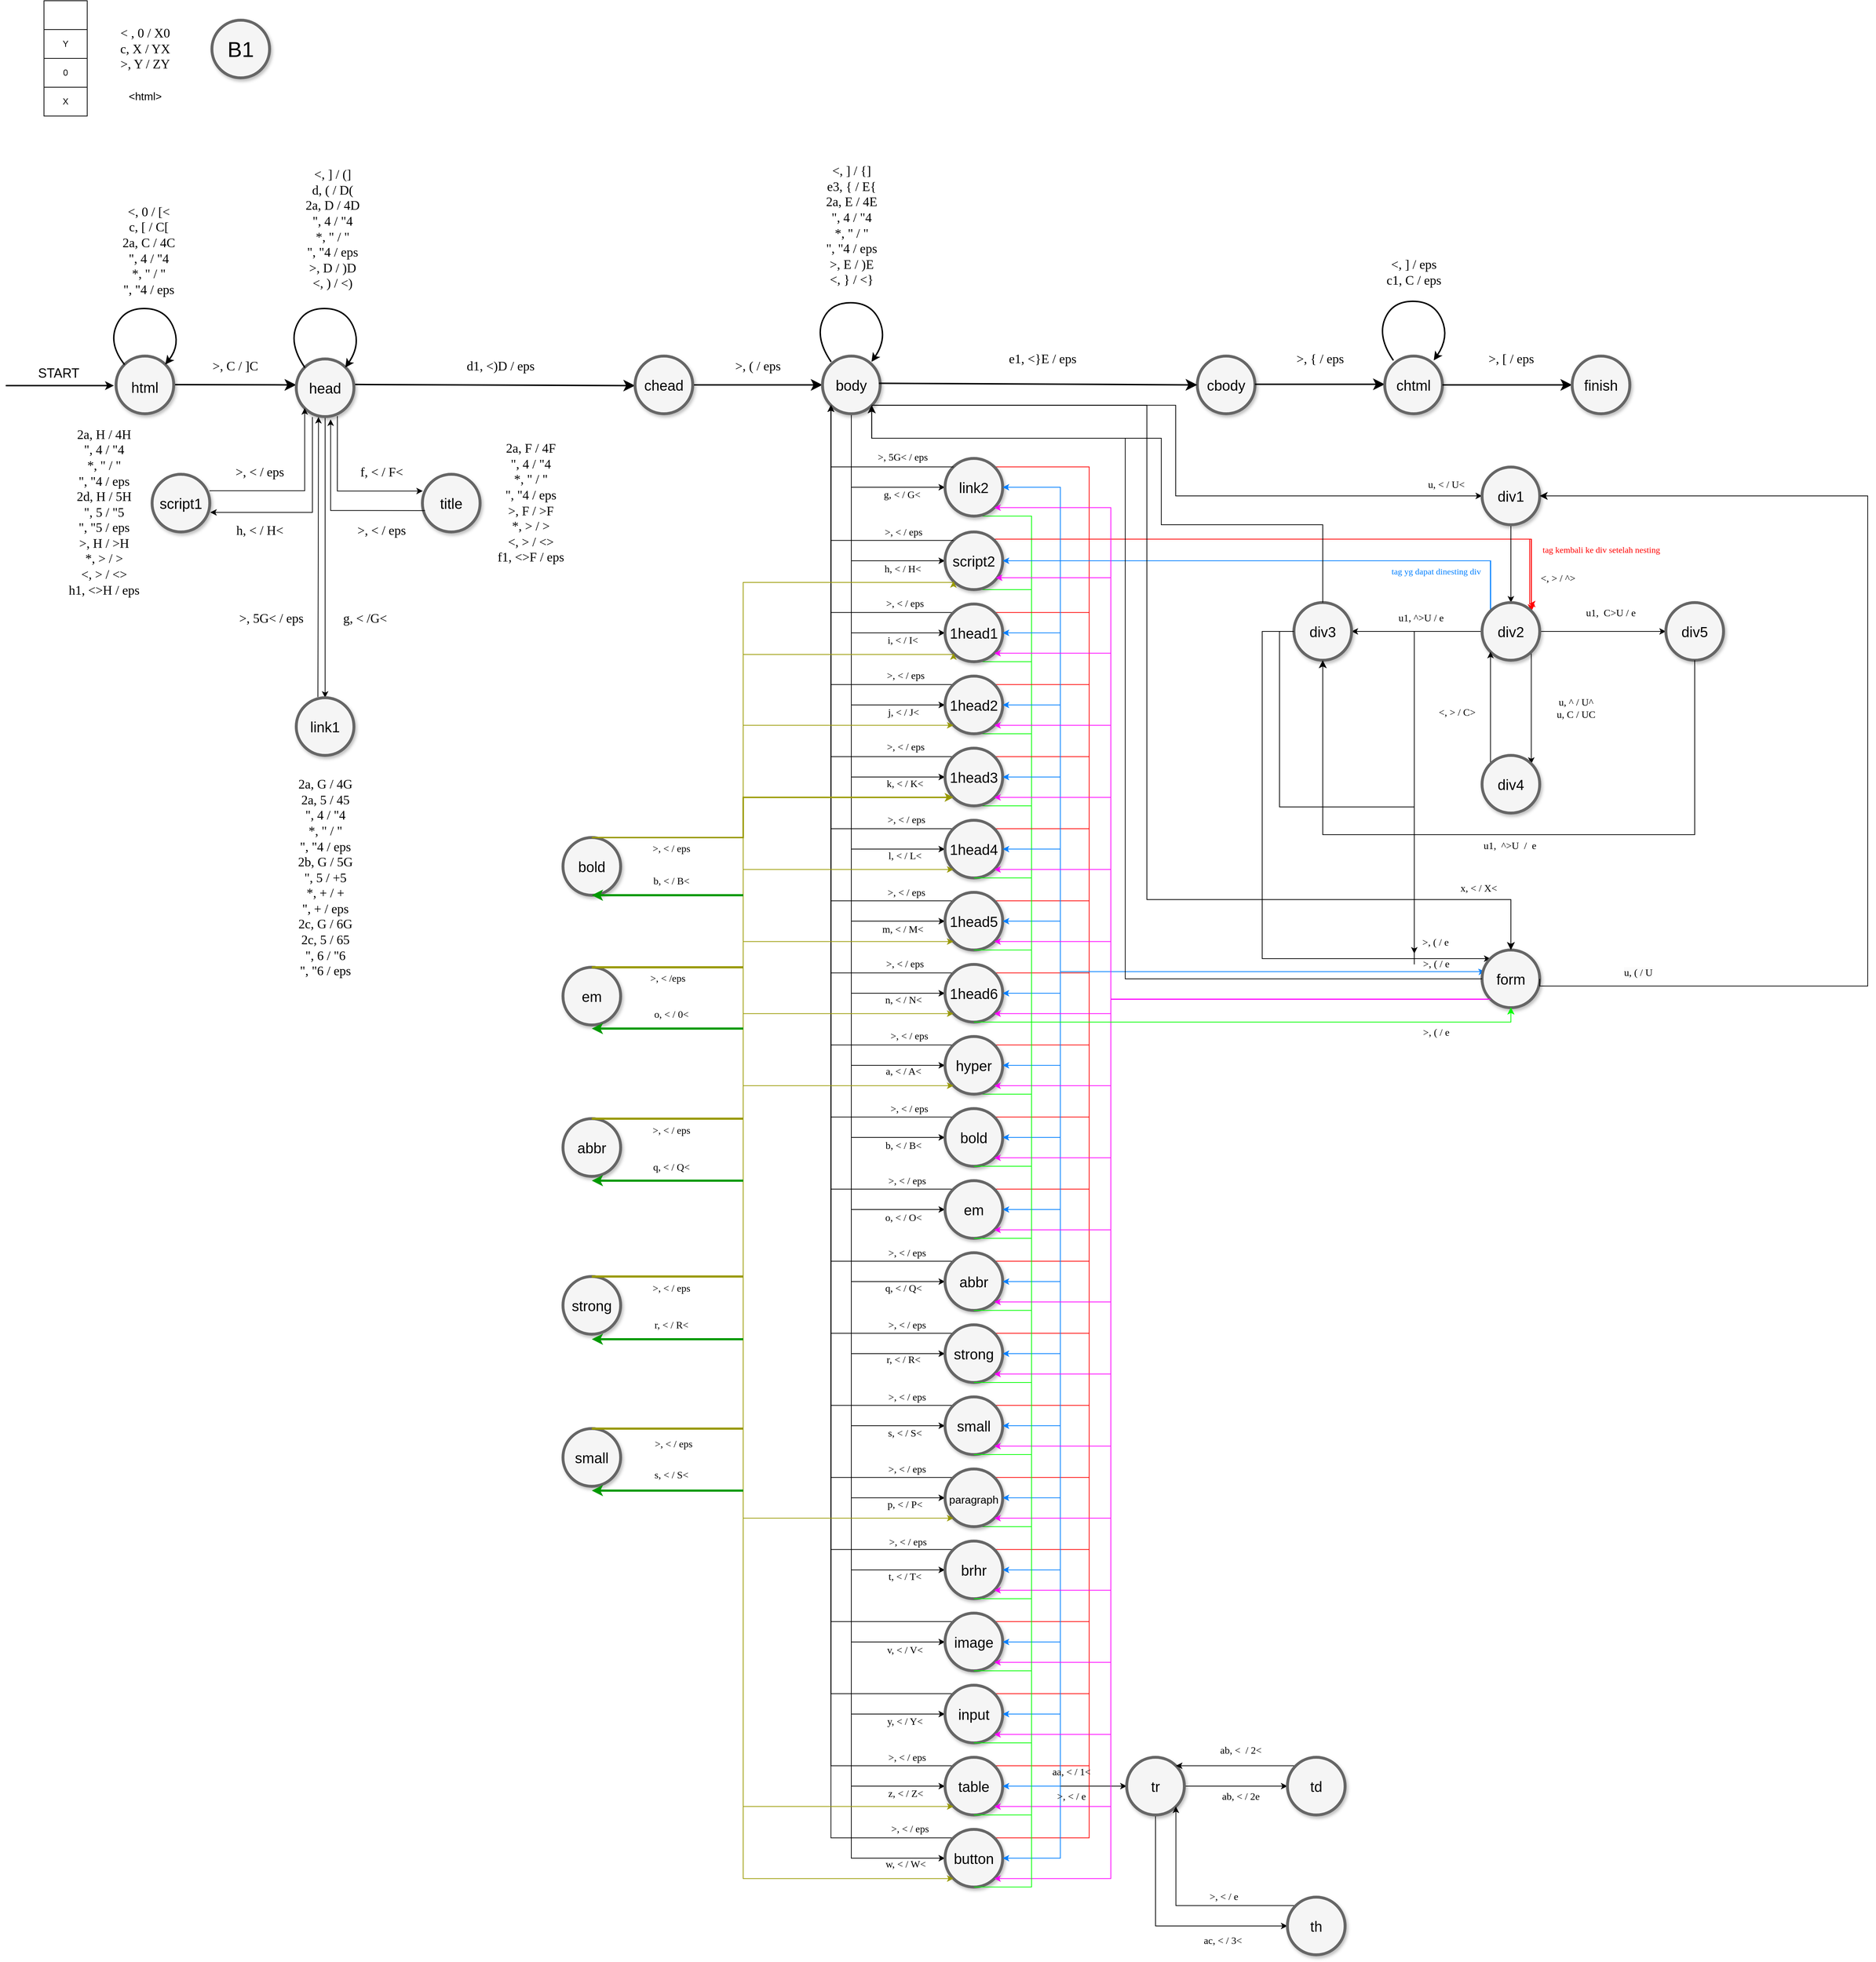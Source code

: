 <mxfile version="22.1.4" type="github">
  <diagram name="Page-1" id="ff44883e-f642-bcb2-894b-16b3d25a3f0b">
    <mxGraphModel dx="954" dy="689" grid="1" gridSize="10" guides="1" tooltips="1" connect="1" arrows="1" fold="1" page="1" pageScale="1.5" pageWidth="900" pageHeight="2000" background="none" math="0" shadow="0">
      <root>
        <mxCell id="0" style=";html=1;" />
        <mxCell id="1" style=";html=1;" parent="0" />
        <mxCell id="f0bcc99304e6f5a-9" style="edgeStyle=none;curved=1;html=1;startSize=10;endArrow=classic;endFill=1;endSize=10;strokeColor=#000000;strokeWidth=2;fontSize=12;" parent="1" edge="1">
          <mxGeometry relative="1" as="geometry">
            <mxPoint x="250" y="605.6" as="sourcePoint" />
            <mxPoint x="420" y="606" as="targetPoint" />
          </mxGeometry>
        </mxCell>
        <mxCell id="f0bcc99304e6f5a-1" value="&lt;span style=&quot;font-size: 20px;&quot;&gt;html&lt;/span&gt;" style="ellipse;whiteSpace=wrap;html=1;rounded=0;shadow=1;strokeColor=#666666;strokeWidth=4;fontSize=30;align=center;fillColor=#f5f5f5;" parent="1" vertex="1">
          <mxGeometry x="170" y="566" width="80" height="80" as="geometry" />
        </mxCell>
        <mxCell id="f0bcc99304e6f5a-10" style="edgeStyle=none;curved=1;html=1;startSize=10;endFill=1;endSize=10;strokeWidth=2;fontSize=12;entryX=0;entryY=0.5;entryDx=0;entryDy=0;exitX=1.019;exitY=0.43;exitDx=0;exitDy=0;exitPerimeter=0;" parent="1" edge="1">
          <mxGeometry relative="1" as="geometry">
            <mxPoint x="501.52" y="605.4" as="sourcePoint" />
            <mxPoint x="890" y="607" as="targetPoint" />
          </mxGeometry>
        </mxCell>
        <mxCell id="ICfFIEcw9xQcPdOvmu4Q-10" style="edgeStyle=orthogonalEdgeStyle;rounded=0;orthogonalLoop=1;jettySize=auto;html=1;exitX=0.713;exitY=0.99;exitDx=0;exitDy=0;entryX=0.008;entryY=0.29;entryDx=0;entryDy=0;entryPerimeter=0;exitPerimeter=0;" parent="1" source="f0bcc99304e6f5a-2" target="ICfFIEcw9xQcPdOvmu4Q-9" edge="1">
          <mxGeometry relative="1" as="geometry" />
        </mxCell>
        <mxCell id="ICfFIEcw9xQcPdOvmu4Q-19" style="edgeStyle=orthogonalEdgeStyle;rounded=0;orthogonalLoop=1;jettySize=auto;html=1;exitX=0.5;exitY=1;exitDx=0;exitDy=0;" parent="1" source="f0bcc99304e6f5a-2" target="ICfFIEcw9xQcPdOvmu4Q-18" edge="1">
          <mxGeometry relative="1" as="geometry" />
        </mxCell>
        <mxCell id="f0bcc99304e6f5a-2" value="head" style="ellipse;whiteSpace=wrap;html=1;rounded=0;shadow=1;strokeColor=#666666;strokeWidth=4;fontSize=20;align=center;fillColor=#f5f5f5;" parent="1" vertex="1">
          <mxGeometry x="420" y="570" width="80" height="80" as="geometry" />
        </mxCell>
        <mxCell id="f0bcc99304e6f5a-15" style="edgeStyle=none;curved=1;html=1;startSize=10;endFill=1;endSize=10;strokeWidth=2;fontSize=12;" parent="1" source="f0bcc99304e6f5a-4" target="f0bcc99304e6f5a-8" edge="1">
          <mxGeometry relative="1" as="geometry" />
        </mxCell>
        <mxCell id="f0bcc99304e6f5a-4" value="chead" style="ellipse;whiteSpace=wrap;html=1;rounded=0;shadow=1;strokeColor=#666666;strokeWidth=4;fontSize=20;align=center;fillColor=#f5f5f5;" parent="1" vertex="1">
          <mxGeometry x="890" y="566" width="80" height="80" as="geometry" />
        </mxCell>
        <mxCell id="ICfFIEcw9xQcPdOvmu4Q-40" style="edgeStyle=orthogonalEdgeStyle;rounded=0;orthogonalLoop=1;jettySize=auto;html=1;exitX=0.5;exitY=1;exitDx=0;exitDy=0;entryX=0;entryY=0.5;entryDx=0;entryDy=0;" parent="1" source="f0bcc99304e6f5a-8" target="ICfFIEcw9xQcPdOvmu4Q-39" edge="1">
          <mxGeometry relative="1" as="geometry" />
        </mxCell>
        <mxCell id="ICfFIEcw9xQcPdOvmu4Q-43" style="edgeStyle=orthogonalEdgeStyle;rounded=0;orthogonalLoop=1;jettySize=auto;html=1;exitX=0.5;exitY=1;exitDx=0;exitDy=0;entryX=0;entryY=0.5;entryDx=0;entryDy=0;" parent="1" source="f0bcc99304e6f5a-8" target="ICfFIEcw9xQcPdOvmu4Q-42" edge="1">
          <mxGeometry relative="1" as="geometry" />
        </mxCell>
        <mxCell id="ICfFIEcw9xQcPdOvmu4Q-46" style="edgeStyle=orthogonalEdgeStyle;rounded=0;orthogonalLoop=1;jettySize=auto;html=1;exitX=0.5;exitY=1;exitDx=0;exitDy=0;entryX=0;entryY=0.5;entryDx=0;entryDy=0;" parent="1" source="f0bcc99304e6f5a-8" target="ICfFIEcw9xQcPdOvmu4Q-45" edge="1">
          <mxGeometry relative="1" as="geometry" />
        </mxCell>
        <mxCell id="ICfFIEcw9xQcPdOvmu4Q-50" style="edgeStyle=orthogonalEdgeStyle;rounded=0;orthogonalLoop=1;jettySize=auto;html=1;exitX=0.5;exitY=1;exitDx=0;exitDy=0;entryX=0;entryY=0.5;entryDx=0;entryDy=0;" parent="1" source="f0bcc99304e6f5a-8" target="ICfFIEcw9xQcPdOvmu4Q-48" edge="1">
          <mxGeometry relative="1" as="geometry" />
        </mxCell>
        <mxCell id="ICfFIEcw9xQcPdOvmu4Q-52" style="edgeStyle=orthogonalEdgeStyle;rounded=0;orthogonalLoop=1;jettySize=auto;html=1;exitX=0.5;exitY=1;exitDx=0;exitDy=0;entryX=0;entryY=0.5;entryDx=0;entryDy=0;" parent="1" source="f0bcc99304e6f5a-8" target="ICfFIEcw9xQcPdOvmu4Q-51" edge="1">
          <mxGeometry relative="1" as="geometry" />
        </mxCell>
        <mxCell id="ICfFIEcw9xQcPdOvmu4Q-56" style="edgeStyle=orthogonalEdgeStyle;rounded=0;orthogonalLoop=1;jettySize=auto;html=1;exitX=0.5;exitY=1;exitDx=0;exitDy=0;entryX=0;entryY=0.5;entryDx=0;entryDy=0;" parent="1" source="f0bcc99304e6f5a-8" target="ICfFIEcw9xQcPdOvmu4Q-54" edge="1">
          <mxGeometry relative="1" as="geometry" />
        </mxCell>
        <mxCell id="ICfFIEcw9xQcPdOvmu4Q-59" style="edgeStyle=orthogonalEdgeStyle;rounded=0;orthogonalLoop=1;jettySize=auto;html=1;exitX=0.5;exitY=1;exitDx=0;exitDy=0;entryX=0;entryY=0.5;entryDx=0;entryDy=0;" parent="1" source="f0bcc99304e6f5a-8" target="ICfFIEcw9xQcPdOvmu4Q-57" edge="1">
          <mxGeometry relative="1" as="geometry" />
        </mxCell>
        <mxCell id="ICfFIEcw9xQcPdOvmu4Q-62" style="edgeStyle=orthogonalEdgeStyle;rounded=0;orthogonalLoop=1;jettySize=auto;html=1;exitX=0.5;exitY=1;exitDx=0;exitDy=0;entryX=0;entryY=0.5;entryDx=0;entryDy=0;" parent="1" source="f0bcc99304e6f5a-8" target="ICfFIEcw9xQcPdOvmu4Q-60" edge="1">
          <mxGeometry relative="1" as="geometry" />
        </mxCell>
        <mxCell id="ICfFIEcw9xQcPdOvmu4Q-65" style="edgeStyle=orthogonalEdgeStyle;rounded=0;orthogonalLoop=1;jettySize=auto;html=1;exitX=0.5;exitY=1;exitDx=0;exitDy=0;entryX=0;entryY=0.5;entryDx=0;entryDy=0;" parent="1" source="f0bcc99304e6f5a-8" target="ICfFIEcw9xQcPdOvmu4Q-63" edge="1">
          <mxGeometry relative="1" as="geometry" />
        </mxCell>
        <mxCell id="ICfFIEcw9xQcPdOvmu4Q-79" style="edgeStyle=orthogonalEdgeStyle;rounded=0;orthogonalLoop=1;jettySize=auto;html=1;exitX=0.5;exitY=1;exitDx=0;exitDy=0;entryX=0;entryY=0.5;entryDx=0;entryDy=0;" parent="1" source="f0bcc99304e6f5a-8" target="ICfFIEcw9xQcPdOvmu4Q-66" edge="1">
          <mxGeometry relative="1" as="geometry" />
        </mxCell>
        <mxCell id="ICfFIEcw9xQcPdOvmu4Q-82" style="edgeStyle=orthogonalEdgeStyle;rounded=0;orthogonalLoop=1;jettySize=auto;html=1;exitX=0.5;exitY=1;exitDx=0;exitDy=0;entryX=0;entryY=0.5;entryDx=0;entryDy=0;" parent="1" source="f0bcc99304e6f5a-8" target="ICfFIEcw9xQcPdOvmu4Q-67" edge="1">
          <mxGeometry relative="1" as="geometry" />
        </mxCell>
        <mxCell id="ICfFIEcw9xQcPdOvmu4Q-84" style="edgeStyle=orthogonalEdgeStyle;rounded=0;orthogonalLoop=1;jettySize=auto;html=1;exitX=0.5;exitY=1;exitDx=0;exitDy=0;entryX=0;entryY=0.5;entryDx=0;entryDy=0;" parent="1" source="f0bcc99304e6f5a-8" target="ICfFIEcw9xQcPdOvmu4Q-68" edge="1">
          <mxGeometry relative="1" as="geometry" />
        </mxCell>
        <mxCell id="ICfFIEcw9xQcPdOvmu4Q-86" style="edgeStyle=orthogonalEdgeStyle;rounded=0;orthogonalLoop=1;jettySize=auto;html=1;exitX=0.5;exitY=1;exitDx=0;exitDy=0;entryX=0;entryY=0.5;entryDx=0;entryDy=0;" parent="1" source="f0bcc99304e6f5a-8" target="ICfFIEcw9xQcPdOvmu4Q-69" edge="1">
          <mxGeometry relative="1" as="geometry" />
        </mxCell>
        <mxCell id="ICfFIEcw9xQcPdOvmu4Q-88" style="edgeStyle=orthogonalEdgeStyle;rounded=0;orthogonalLoop=1;jettySize=auto;html=1;exitX=0.5;exitY=1;exitDx=0;exitDy=0;entryX=0;entryY=0.5;entryDx=0;entryDy=0;" parent="1" source="f0bcc99304e6f5a-8" target="ICfFIEcw9xQcPdOvmu4Q-70" edge="1">
          <mxGeometry relative="1" as="geometry" />
        </mxCell>
        <mxCell id="ICfFIEcw9xQcPdOvmu4Q-90" style="edgeStyle=orthogonalEdgeStyle;rounded=0;orthogonalLoop=1;jettySize=auto;html=1;exitX=0.5;exitY=1;exitDx=0;exitDy=0;entryX=0;entryY=0.5;entryDx=0;entryDy=0;" parent="1" source="f0bcc99304e6f5a-8" target="ICfFIEcw9xQcPdOvmu4Q-71" edge="1">
          <mxGeometry relative="1" as="geometry" />
        </mxCell>
        <mxCell id="ICfFIEcw9xQcPdOvmu4Q-91" style="edgeStyle=orthogonalEdgeStyle;rounded=0;orthogonalLoop=1;jettySize=auto;html=1;exitX=0.5;exitY=1;exitDx=0;exitDy=0;entryX=0;entryY=0.5;entryDx=0;entryDy=0;" parent="1" source="f0bcc99304e6f5a-8" target="ICfFIEcw9xQcPdOvmu4Q-72" edge="1">
          <mxGeometry relative="1" as="geometry" />
        </mxCell>
        <mxCell id="ICfFIEcw9xQcPdOvmu4Q-92" style="edgeStyle=orthogonalEdgeStyle;rounded=0;orthogonalLoop=1;jettySize=auto;html=1;exitX=0.5;exitY=1;exitDx=0;exitDy=0;entryX=0;entryY=0.5;entryDx=0;entryDy=0;" parent="1" source="f0bcc99304e6f5a-8" target="ICfFIEcw9xQcPdOvmu4Q-73" edge="1">
          <mxGeometry relative="1" as="geometry" />
        </mxCell>
        <mxCell id="ICfFIEcw9xQcPdOvmu4Q-93" style="edgeStyle=orthogonalEdgeStyle;rounded=0;orthogonalLoop=1;jettySize=auto;html=1;exitX=0.5;exitY=1;exitDx=0;exitDy=0;entryX=0;entryY=0.5;entryDx=0;entryDy=0;" parent="1" source="f0bcc99304e6f5a-8" target="ICfFIEcw9xQcPdOvmu4Q-74" edge="1">
          <mxGeometry relative="1" as="geometry" />
        </mxCell>
        <mxCell id="ICfFIEcw9xQcPdOvmu4Q-94" style="edgeStyle=orthogonalEdgeStyle;rounded=0;orthogonalLoop=1;jettySize=auto;html=1;exitX=0.5;exitY=1;exitDx=0;exitDy=0;entryX=0;entryY=0.5;entryDx=0;entryDy=0;" parent="1" source="f0bcc99304e6f5a-8" target="ICfFIEcw9xQcPdOvmu4Q-75" edge="1">
          <mxGeometry relative="1" as="geometry" />
        </mxCell>
        <mxCell id="ICfFIEcw9xQcPdOvmu4Q-102" style="edgeStyle=orthogonalEdgeStyle;rounded=0;orthogonalLoop=1;jettySize=auto;html=1;exitX=0.5;exitY=1;exitDx=0;exitDy=0;entryX=0;entryY=0.5;entryDx=0;entryDy=0;" parent="1" source="f0bcc99304e6f5a-8" target="ICfFIEcw9xQcPdOvmu4Q-100" edge="1">
          <mxGeometry relative="1" as="geometry" />
        </mxCell>
        <mxCell id="ICfFIEcw9xQcPdOvmu4Q-111" style="edgeStyle=orthogonalEdgeStyle;rounded=0;orthogonalLoop=1;jettySize=auto;html=1;exitX=1;exitY=1;exitDx=0;exitDy=0;entryX=0;entryY=0.5;entryDx=0;entryDy=0;" parent="1" source="f0bcc99304e6f5a-8" target="ICfFIEcw9xQcPdOvmu4Q-105" edge="1">
          <mxGeometry relative="1" as="geometry">
            <Array as="points">
              <mxPoint x="1640" y="634" />
              <mxPoint x="1640" y="760" />
            </Array>
          </mxGeometry>
        </mxCell>
        <mxCell id="f0bcc99304e6f5a-8" value="body" style="ellipse;whiteSpace=wrap;html=1;rounded=0;shadow=1;strokeColor=#666666;strokeWidth=4;fontSize=20;align=center;fillColor=#f5f5f5;" parent="1" vertex="1">
          <mxGeometry x="1150" y="566" width="80" height="80" as="geometry" />
        </mxCell>
        <mxCell id="7lp6abT1Qti0XrOkf4eM-5" value="" style="endArrow=classic;html=1;rounded=0;strokeWidth=2;" parent="1" edge="1">
          <mxGeometry width="50" height="50" relative="1" as="geometry">
            <mxPoint x="17" y="607" as="sourcePoint" />
            <mxPoint x="167" y="607" as="targetPoint" />
          </mxGeometry>
        </mxCell>
        <mxCell id="7lp6abT1Qti0XrOkf4eM-7" value="START" style="text;html=1;align=center;verticalAlign=middle;resizable=0;points=[];autosize=1;strokeColor=none;fillColor=none;strokeWidth=6;perimeterSpacing=0;fontSize=18;" parent="1" vertex="1">
          <mxGeometry x="50" y="570" width="80" height="40" as="geometry" />
        </mxCell>
        <mxCell id="7lp6abT1Qti0XrOkf4eM-8" value="&amp;lt;html&amp;gt;" style="text;html=1;align=center;verticalAlign=middle;resizable=0;points=[];autosize=1;strokeColor=none;fillColor=none;fontSize=15;" parent="1" vertex="1">
          <mxGeometry x="175" y="190" width="70" height="30" as="geometry" />
        </mxCell>
        <mxCell id="7lp6abT1Qti0XrOkf4eM-11" value="" style="curved=1;endArrow=classic;html=1;rounded=0;exitX=0;exitY=0;exitDx=0;exitDy=0;entryX=1;entryY=0;entryDx=0;entryDy=0;strokeWidth=2;" parent="1" source="f0bcc99304e6f5a-1" target="f0bcc99304e6f5a-1" edge="1">
          <mxGeometry width="50" height="50" relative="1" as="geometry">
            <mxPoint x="170" y="570" as="sourcePoint" />
            <mxPoint x="260" y="560" as="targetPoint" />
            <Array as="points">
              <mxPoint x="160" y="550" />
              <mxPoint x="180" y="500" />
              <mxPoint x="238" y="500" />
              <mxPoint x="260" y="550" />
            </Array>
          </mxGeometry>
        </mxCell>
        <mxCell id="7lp6abT1Qti0XrOkf4eM-12" value="&amp;lt; , 0 / X0&lt;br style=&quot;font-size: 18px;&quot;&gt;c, X / YX&lt;br style=&quot;font-size: 18px;&quot;&gt;&amp;gt;, Y / ZY" style="text;html=1;align=center;verticalAlign=middle;resizable=0;points=[];autosize=1;strokeColor=none;fillColor=none;fontSize=18;strokeWidth=2;fontFamily=Times New Roman;" parent="1" vertex="1">
          <mxGeometry x="165" y="100" width="90" height="80" as="geometry" />
        </mxCell>
        <mxCell id="7lp6abT1Qti0XrOkf4eM-18" value="B1" style="ellipse;whiteSpace=wrap;html=1;rounded=0;shadow=1;strokeColor=#666666;strokeWidth=4;fontSize=30;align=center;fillColor=#f5f5f5;" parent="1" vertex="1">
          <mxGeometry x="303" y="100" width="80" height="80" as="geometry" />
        </mxCell>
        <mxCell id="7lp6abT1Qti0XrOkf4eM-21" value="cbody" style="ellipse;whiteSpace=wrap;html=1;rounded=0;shadow=1;strokeColor=#666666;strokeWidth=4;fontSize=20;align=center;fillColor=#f5f5f5;" parent="1" vertex="1">
          <mxGeometry x="1670" y="566" width="80" height="80" as="geometry" />
        </mxCell>
        <mxCell id="7lp6abT1Qti0XrOkf4eM-24" style="edgeStyle=none;curved=1;html=1;startSize=10;endFill=1;endSize=10;strokeWidth=2;fontSize=12;" parent="1" edge="1">
          <mxGeometry relative="1" as="geometry">
            <mxPoint x="1750" y="605.17" as="sourcePoint" />
            <mxPoint x="1930" y="605.17" as="targetPoint" />
          </mxGeometry>
        </mxCell>
        <mxCell id="7lp6abT1Qti0XrOkf4eM-25" value="chtml" style="ellipse;whiteSpace=wrap;html=1;rounded=0;shadow=1;strokeColor=#666666;strokeWidth=4;fontSize=20;align=center;fillColor=#f5f5f5;" parent="1" vertex="1">
          <mxGeometry x="1930" y="566" width="80" height="80" as="geometry" />
        </mxCell>
        <mxCell id="7lp6abT1Qti0XrOkf4eM-27" style="edgeStyle=none;curved=1;html=1;startSize=10;endFill=1;endSize=10;strokeWidth=2;fontSize=12;" parent="1" edge="1">
          <mxGeometry relative="1" as="geometry">
            <mxPoint x="2010" y="606" as="sourcePoint" />
            <mxPoint x="2190" y="606" as="targetPoint" />
          </mxGeometry>
        </mxCell>
        <mxCell id="7lp6abT1Qti0XrOkf4eM-28" value="finish" style="ellipse;whiteSpace=wrap;html=1;rounded=0;shadow=1;strokeColor=#666666;strokeWidth=4;fontSize=20;align=center;fillColor=#f5f5f5;" parent="1" vertex="1">
          <mxGeometry x="2190" y="566" width="80" height="80" as="geometry" />
        </mxCell>
        <mxCell id="7lp6abT1Qti0XrOkf4eM-30" value="" style="curved=1;endArrow=classic;html=1;rounded=0;exitX=0;exitY=0;exitDx=0;exitDy=0;entryX=1;entryY=0;entryDx=0;entryDy=0;strokeWidth=2;" parent="1" edge="1">
          <mxGeometry width="50" height="50" relative="1" as="geometry">
            <mxPoint x="1942" y="572" as="sourcePoint" />
            <mxPoint x="1998" y="572" as="targetPoint" />
            <Array as="points">
              <mxPoint x="1920" y="540" />
              <mxPoint x="1940" y="490" />
              <mxPoint x="1998" y="490" />
              <mxPoint x="2020" y="540" />
            </Array>
          </mxGeometry>
        </mxCell>
        <mxCell id="7lp6abT1Qti0XrOkf4eM-33" value="" style="curved=1;endArrow=classic;html=1;rounded=0;exitX=0;exitY=0;exitDx=0;exitDy=0;entryX=1;entryY=0;entryDx=0;entryDy=0;strokeWidth=2;" parent="1" edge="1">
          <mxGeometry width="50" height="50" relative="1" as="geometry">
            <mxPoint x="432" y="582" as="sourcePoint" />
            <mxPoint x="488" y="582" as="targetPoint" />
            <Array as="points">
              <mxPoint x="410" y="550" />
              <mxPoint x="430" y="500" />
              <mxPoint x="488" y="500" />
              <mxPoint x="510" y="550" />
            </Array>
          </mxGeometry>
        </mxCell>
        <mxCell id="7lp6abT1Qti0XrOkf4eM-36" value="" style="curved=1;endArrow=classic;html=1;rounded=0;exitX=0;exitY=0;exitDx=0;exitDy=0;entryX=1;entryY=0;entryDx=0;entryDy=0;strokeWidth=2;" parent="1" edge="1">
          <mxGeometry width="50" height="50" relative="1" as="geometry">
            <mxPoint x="1162" y="574" as="sourcePoint" />
            <mxPoint x="1218" y="574" as="targetPoint" />
            <Array as="points">
              <mxPoint x="1140" y="542" />
              <mxPoint x="1160" y="492" />
              <mxPoint x="1218" y="492" />
              <mxPoint x="1240" y="542" />
            </Array>
          </mxGeometry>
        </mxCell>
        <mxCell id="7lp6abT1Qti0XrOkf4eM-41" value="" style="shape=table;startSize=0;container=1;collapsible=0;childLayout=tableLayout;" parent="1" vertex="1">
          <mxGeometry x="70" y="73" width="60" height="160" as="geometry" />
        </mxCell>
        <mxCell id="7lp6abT1Qti0XrOkf4eM-42" value="" style="shape=tableRow;horizontal=0;startSize=0;swimlaneHead=0;swimlaneBody=0;strokeColor=inherit;top=0;left=0;bottom=0;right=0;collapsible=0;dropTarget=0;fillColor=none;points=[[0,0.5],[1,0.5]];portConstraint=eastwest;" parent="7lp6abT1Qti0XrOkf4eM-41" vertex="1">
          <mxGeometry width="60" height="40" as="geometry" />
        </mxCell>
        <mxCell id="7lp6abT1Qti0XrOkf4eM-43" value="" style="shape=partialRectangle;html=1;whiteSpace=wrap;connectable=0;strokeColor=inherit;overflow=hidden;fillColor=none;top=0;left=0;bottom=0;right=0;pointerEvents=1;" parent="7lp6abT1Qti0XrOkf4eM-42" vertex="1">
          <mxGeometry width="60" height="40" as="geometry">
            <mxRectangle width="60" height="40" as="alternateBounds" />
          </mxGeometry>
        </mxCell>
        <mxCell id="7lp6abT1Qti0XrOkf4eM-44" value="" style="shape=tableRow;horizontal=0;startSize=0;swimlaneHead=0;swimlaneBody=0;strokeColor=inherit;top=0;left=0;bottom=0;right=0;collapsible=0;dropTarget=0;fillColor=none;points=[[0,0.5],[1,0.5]];portConstraint=eastwest;" parent="7lp6abT1Qti0XrOkf4eM-41" vertex="1">
          <mxGeometry y="40" width="60" height="40" as="geometry" />
        </mxCell>
        <mxCell id="7lp6abT1Qti0XrOkf4eM-45" value="Y" style="shape=partialRectangle;html=1;whiteSpace=wrap;connectable=0;strokeColor=inherit;overflow=hidden;fillColor=none;top=0;left=0;bottom=0;right=0;pointerEvents=1;" parent="7lp6abT1Qti0XrOkf4eM-44" vertex="1">
          <mxGeometry width="60" height="40" as="geometry">
            <mxRectangle width="60" height="40" as="alternateBounds" />
          </mxGeometry>
        </mxCell>
        <mxCell id="7lp6abT1Qti0XrOkf4eM-48" value="" style="shape=tableRow;horizontal=0;startSize=0;swimlaneHead=0;swimlaneBody=0;strokeColor=inherit;top=0;left=0;bottom=0;right=0;collapsible=0;dropTarget=0;fillColor=none;points=[[0,0.5],[1,0.5]];portConstraint=eastwest;" parent="7lp6abT1Qti0XrOkf4eM-41" vertex="1">
          <mxGeometry y="80" width="60" height="40" as="geometry" />
        </mxCell>
        <mxCell id="7lp6abT1Qti0XrOkf4eM-49" value="0" style="shape=partialRectangle;html=1;whiteSpace=wrap;connectable=0;strokeColor=inherit;overflow=hidden;fillColor=none;top=0;left=0;bottom=0;right=0;pointerEvents=1;" parent="7lp6abT1Qti0XrOkf4eM-48" vertex="1">
          <mxGeometry width="60" height="40" as="geometry">
            <mxRectangle width="60" height="40" as="alternateBounds" />
          </mxGeometry>
        </mxCell>
        <mxCell id="7lp6abT1Qti0XrOkf4eM-46" value="" style="shape=tableRow;horizontal=0;startSize=0;swimlaneHead=0;swimlaneBody=0;strokeColor=inherit;top=0;left=0;bottom=0;right=0;collapsible=0;dropTarget=0;fillColor=none;points=[[0,0.5],[1,0.5]];portConstraint=eastwest;" parent="7lp6abT1Qti0XrOkf4eM-41" vertex="1">
          <mxGeometry y="120" width="60" height="40" as="geometry" />
        </mxCell>
        <mxCell id="7lp6abT1Qti0XrOkf4eM-47" value="X" style="shape=partialRectangle;html=1;whiteSpace=wrap;connectable=0;strokeColor=inherit;overflow=hidden;fillColor=none;top=0;left=0;bottom=0;right=0;pointerEvents=1;" parent="7lp6abT1Qti0XrOkf4eM-46" vertex="1">
          <mxGeometry width="60" height="40" as="geometry">
            <mxRectangle width="60" height="40" as="alternateBounds" />
          </mxGeometry>
        </mxCell>
        <mxCell id="DuIOPw22OonsieKhJ5DC-14" style="edgeStyle=none;curved=1;html=1;startSize=10;endFill=1;endSize=10;strokeWidth=2;fontSize=12;entryX=0;entryY=0.5;entryDx=0;entryDy=0;exitX=0.965;exitY=0.359;exitDx=0;exitDy=0;exitPerimeter=0;" parent="1" target="7lp6abT1Qti0XrOkf4eM-21" edge="1">
          <mxGeometry relative="1" as="geometry">
            <mxPoint x="1228.2" y="603.72" as="sourcePoint" />
            <mxPoint x="1410.76" y="605.04" as="targetPoint" />
          </mxGeometry>
        </mxCell>
        <mxCell id="ICfFIEcw9xQcPdOvmu4Q-4" value="&lt;p style=&quot;line-height: 120%;&quot;&gt;&amp;lt;, 0 / [&amp;lt;&lt;br&gt;c, [ / C[&lt;br&gt;2a, C / 4C&lt;br&gt;&quot;, 4 / &quot;4&lt;br&gt;*, &quot; / &quot;&lt;br&gt;&quot;, &quot;4 / eps&lt;/p&gt;" style="text;html=1;align=center;verticalAlign=middle;resizable=0;points=[];autosize=1;strokeColor=none;fillColor=none;fontSize=18;strokeWidth=8;fontFamily=Times New Roman;" parent="1" vertex="1">
          <mxGeometry x="165" y="330" width="100" height="180" as="geometry" />
        </mxCell>
        <mxCell id="ICfFIEcw9xQcPdOvmu4Q-5" value="&amp;gt;, C / ]C" style="text;html=1;align=center;verticalAlign=middle;resizable=0;points=[];autosize=1;strokeColor=none;fillColor=none;fontSize=18;strokeWidth=2;fontFamily=Times New Roman;" parent="1" vertex="1">
          <mxGeometry x="290" y="560" width="90" height="40" as="geometry" />
        </mxCell>
        <mxCell id="ICfFIEcw9xQcPdOvmu4Q-8" value="&lt;font style=&quot;font-size: 18px;&quot;&gt;&amp;lt;, ] / (]&lt;/font&gt;&lt;br style=&quot;border-color: var(--border-color); padding: 0px; margin: 0px; font-size: 18px;&quot;&gt;&lt;span style=&quot;font-size: 18px;&quot;&gt;d, ( / D(&lt;/span&gt;&lt;br style=&quot;border-color: var(--border-color); padding: 0px; margin: 0px; font-size: 18px;&quot;&gt;&lt;span style=&quot;font-size: 18px;&quot;&gt;2a, D / 4D&lt;/span&gt;&lt;br style=&quot;border-color: var(--border-color); padding: 0px; margin: 0px; font-size: 18px;&quot;&gt;&lt;span style=&quot;font-size: 18px;&quot;&gt;&quot;, 4 / &quot;4&lt;/span&gt;&lt;br style=&quot;border-color: var(--border-color); padding: 0px; margin: 0px; font-size: 18px;&quot;&gt;&lt;span style=&quot;font-size: 18px;&quot;&gt;*, &quot; / &quot;&lt;/span&gt;&lt;br style=&quot;border-color: var(--border-color); padding: 0px; margin: 0px; font-size: 18px;&quot;&gt;&lt;span style=&quot;font-size: 18px;&quot;&gt;&quot;, &quot;4 / eps&lt;/span&gt;&lt;br style=&quot;border-color: var(--border-color); padding: 0px; margin: 0px; font-size: 18px;&quot;&gt;&lt;span style=&quot;font-size: 18px;&quot;&gt;&amp;gt;, D / )D&lt;/span&gt;&lt;br style=&quot;border-color: var(--border-color); padding: 0px; margin: 0px; font-size: 18px;&quot;&gt;&lt;span style=&quot;font-size: 18px;&quot;&gt;&amp;lt;, ) / &amp;lt;)&lt;/span&gt;" style="text;html=1;align=center;verticalAlign=middle;resizable=0;points=[];autosize=1;strokeColor=none;fillColor=none;fontFamily=Times New Roman;" parent="1" vertex="1">
          <mxGeometry x="420" y="295" width="100" height="190" as="geometry" />
        </mxCell>
        <mxCell id="ICfFIEcw9xQcPdOvmu4Q-9" value="title" style="ellipse;whiteSpace=wrap;html=1;rounded=0;shadow=1;strokeColor=#666666;strokeWidth=4;fontSize=20;align=center;fillColor=#f5f5f5;" parent="1" vertex="1">
          <mxGeometry x="595" y="730" width="80" height="80" as="geometry" />
        </mxCell>
        <mxCell id="ICfFIEcw9xQcPdOvmu4Q-11" value="&lt;span style=&quot;font-size: 18px;&quot;&gt;2a, F / 4F&lt;/span&gt;&lt;br style=&quot;border-color: var(--border-color); padding: 0px; margin: 0px; font-size: 18px;&quot;&gt;&lt;span style=&quot;font-size: 18px;&quot;&gt;&quot;, 4 / &quot;4&lt;/span&gt;&lt;br style=&quot;border-color: var(--border-color); padding: 0px; margin: 0px; font-size: 18px;&quot;&gt;&lt;span style=&quot;font-size: 18px;&quot;&gt;*, &quot; / &quot;&lt;/span&gt;&lt;br style=&quot;border-color: var(--border-color); padding: 0px; margin: 0px; font-size: 18px;&quot;&gt;&lt;span style=&quot;font-size: 18px;&quot;&gt;&quot;, &quot;4 / eps&lt;/span&gt;&lt;br style=&quot;border-color: var(--border-color); padding: 0px; margin: 0px; font-size: 18px;&quot;&gt;&lt;span style=&quot;font-size: 18px;&quot;&gt;&amp;gt;, F / &amp;gt;F&lt;br&gt;&lt;/span&gt;&lt;font style=&quot;font-size: 18px;&quot;&gt;*, &amp;gt; / &amp;gt;&lt;/font&gt;&lt;br style=&quot;border-color: var(--border-color); padding: 0px; margin: 0px; font-size: 18px;&quot;&gt;&lt;span style=&quot;font-size: 18px;&quot;&gt;&amp;lt;, &amp;gt; / &amp;lt;&amp;gt;&lt;br&gt;f1, &amp;lt;&amp;gt;F / eps&lt;br&gt;&lt;/span&gt;" style="text;html=1;align=center;verticalAlign=middle;resizable=0;points=[];autosize=1;strokeColor=none;fillColor=none;fontFamily=Times New Roman;" parent="1" vertex="1">
          <mxGeometry x="685" y="675" width="120" height="190" as="geometry" />
        </mxCell>
        <mxCell id="ICfFIEcw9xQcPdOvmu4Q-12" value="f, &amp;lt; / F&amp;lt;" style="text;html=1;align=center;verticalAlign=middle;resizable=0;points=[];autosize=1;strokeColor=none;fillColor=none;fontSize=18;strokeWidth=2;fontFamily=Times New Roman;" parent="1" vertex="1">
          <mxGeometry x="498" y="707" width="80" height="40" as="geometry" />
        </mxCell>
        <mxCell id="ICfFIEcw9xQcPdOvmu4Q-16" style="edgeStyle=orthogonalEdgeStyle;rounded=0;orthogonalLoop=1;jettySize=auto;html=1;entryX=0.596;entryY=1.048;entryDx=0;entryDy=0;entryPerimeter=0;exitX=0.045;exitY=0.629;exitDx=0;exitDy=0;exitPerimeter=0;" parent="1" source="ICfFIEcw9xQcPdOvmu4Q-9" target="f0bcc99304e6f5a-2" edge="1">
          <mxGeometry relative="1" as="geometry">
            <mxPoint x="590" y="780" as="sourcePoint" />
          </mxGeometry>
        </mxCell>
        <mxCell id="ICfFIEcw9xQcPdOvmu4Q-17" value="&amp;gt;, &amp;lt; / eps" style="text;html=1;align=center;verticalAlign=middle;resizable=0;points=[];autosize=1;strokeColor=none;fillColor=none;fontSize=18;strokeWidth=2;fontFamily=Times New Roman;" parent="1" vertex="1">
          <mxGeometry x="493" y="788" width="90" height="40" as="geometry" />
        </mxCell>
        <mxCell id="ICfFIEcw9xQcPdOvmu4Q-18" value="link1" style="ellipse;whiteSpace=wrap;html=1;rounded=0;shadow=1;strokeColor=#666666;strokeWidth=4;fontSize=20;align=center;fillColor=#f5f5f5;" parent="1" vertex="1">
          <mxGeometry x="420" y="1040" width="80" height="80" as="geometry" />
        </mxCell>
        <mxCell id="ICfFIEcw9xQcPdOvmu4Q-20" style="edgeStyle=orthogonalEdgeStyle;rounded=0;orthogonalLoop=1;jettySize=auto;html=1;entryX=0.385;entryY=1.006;entryDx=0;entryDy=0;entryPerimeter=0;" parent="1" target="f0bcc99304e6f5a-2" edge="1">
          <mxGeometry relative="1" as="geometry">
            <mxPoint x="450" y="1039" as="sourcePoint" />
          </mxGeometry>
        </mxCell>
        <mxCell id="ICfFIEcw9xQcPdOvmu4Q-22" value="g, &amp;lt; /G&amp;lt;" style="text;html=1;align=center;verticalAlign=middle;resizable=0;points=[];autosize=1;strokeColor=none;fillColor=none;fontSize=18;strokeWidth=2;fontFamily=Times New Roman;" parent="1" vertex="1">
          <mxGeometry x="475" y="910" width="80" height="40" as="geometry" />
        </mxCell>
        <mxCell id="ICfFIEcw9xQcPdOvmu4Q-23" value="&lt;span style=&quot;font-size: 18px;&quot;&gt;2a, G / 4G&lt;br&gt;&lt;/span&gt;&lt;font style=&quot;font-size: 18px;&quot;&gt;2a, 5 / 45&lt;/font&gt;&lt;br style=&quot;border-color: var(--border-color); padding: 0px; margin: 0px; font-size: 18px;&quot;&gt;&lt;span style=&quot;font-size: 18px;&quot;&gt;&quot;, 4 / &quot;4&lt;/span&gt;&lt;br style=&quot;border-color: var(--border-color); padding: 0px; margin: 0px; font-size: 18px;&quot;&gt;&lt;span style=&quot;font-size: 18px;&quot;&gt;*, &quot; / &quot;&lt;/span&gt;&lt;br style=&quot;border-color: var(--border-color); padding: 0px; margin: 0px; font-size: 18px;&quot;&gt;&lt;span style=&quot;font-size: 18px;&quot;&gt;&quot;, &quot;4 / eps&lt;br&gt;&lt;/span&gt;&lt;font style=&quot;font-size: 18px;&quot;&gt;2b, G / 5G&lt;br&gt;&quot;, 5 / +5&lt;br&gt;*, + / +&lt;br&gt;&quot;, + / eps&lt;br&gt;2c, G / 6G&lt;br&gt;2c, 5 / 65&lt;br&gt;&quot;, 6 / &quot;6&lt;br&gt;&quot;, &quot;6 / eps&lt;/font&gt;&lt;span style=&quot;font-size: 18px;&quot;&gt;&lt;br&gt;&lt;/span&gt;" style="text;html=1;align=center;verticalAlign=middle;resizable=0;points=[];autosize=1;strokeColor=none;fillColor=none;fontFamily=Times New Roman;" parent="1" vertex="1">
          <mxGeometry x="410" y="1145" width="100" height="290" as="geometry" />
        </mxCell>
        <mxCell id="ICfFIEcw9xQcPdOvmu4Q-24" value="&amp;gt;, 5G&amp;lt; / eps" style="text;html=1;align=center;verticalAlign=middle;resizable=0;points=[];autosize=1;strokeColor=none;fillColor=none;fontSize=18;strokeWidth=2;fontFamily=Times New Roman;" parent="1" vertex="1">
          <mxGeometry x="330" y="910" width="110" height="40" as="geometry" />
        </mxCell>
        <mxCell id="ICfFIEcw9xQcPdOvmu4Q-26" style="edgeStyle=orthogonalEdgeStyle;rounded=0;orthogonalLoop=1;jettySize=auto;html=1;entryX=0;entryY=1;entryDx=0;entryDy=0;exitX=0.994;exitY=0.286;exitDx=0;exitDy=0;exitPerimeter=0;" parent="1" source="ICfFIEcw9xQcPdOvmu4Q-25" target="f0bcc99304e6f5a-2" edge="1">
          <mxGeometry relative="1" as="geometry" />
        </mxCell>
        <mxCell id="ICfFIEcw9xQcPdOvmu4Q-25" value="script1" style="ellipse;whiteSpace=wrap;html=1;rounded=0;shadow=1;strokeColor=#666666;strokeWidth=4;fontSize=20;align=center;fillColor=#f5f5f5;" parent="1" vertex="1">
          <mxGeometry x="220" y="730" width="80" height="80" as="geometry" />
        </mxCell>
        <mxCell id="ICfFIEcw9xQcPdOvmu4Q-27" style="edgeStyle=orthogonalEdgeStyle;rounded=0;orthogonalLoop=1;jettySize=auto;html=1;entryX=1.008;entryY=0.661;entryDx=0;entryDy=0;entryPerimeter=0;exitX=0.28;exitY=1.008;exitDx=0;exitDy=0;exitPerimeter=0;" parent="1" source="f0bcc99304e6f5a-2" target="ICfFIEcw9xQcPdOvmu4Q-25" edge="1">
          <mxGeometry relative="1" as="geometry" />
        </mxCell>
        <mxCell id="ICfFIEcw9xQcPdOvmu4Q-28" value="h, &amp;lt; / H&amp;lt;" style="text;html=1;align=center;verticalAlign=middle;resizable=0;points=[];autosize=1;strokeColor=none;fillColor=none;fontSize=18;strokeWidth=2;fontFamily=Times New Roman;" parent="1" vertex="1">
          <mxGeometry x="324" y="788" width="90" height="40" as="geometry" />
        </mxCell>
        <mxCell id="ICfFIEcw9xQcPdOvmu4Q-29" value="&lt;span style=&quot;font-size: 18px;&quot;&gt;2a, H / 4H&lt;/span&gt;&lt;br style=&quot;border-color: var(--border-color); padding: 0px; margin: 0px; font-size: 18px;&quot;&gt;&lt;span style=&quot;font-size: 18px;&quot;&gt;&quot;, 4 / &quot;4&lt;/span&gt;&lt;br style=&quot;border-color: var(--border-color); padding: 0px; margin: 0px; font-size: 18px;&quot;&gt;&lt;span style=&quot;font-size: 18px;&quot;&gt;*, &quot; / &quot;&lt;/span&gt;&lt;br style=&quot;border-color: var(--border-color); padding: 0px; margin: 0px; font-size: 18px;&quot;&gt;&lt;span style=&quot;font-size: 18px;&quot;&gt;&quot;, &quot;4 / eps&lt;br&gt;&lt;/span&gt;&lt;font style=&quot;font-size: 18px;&quot;&gt;2d, H / 5H&lt;br&gt;&quot;, 5 / &quot;5&lt;br&gt;&quot;, &quot;5 / eps&lt;/font&gt;&lt;br style=&quot;border-color: var(--border-color); padding: 0px; margin: 0px; font-size: 18px;&quot;&gt;&lt;span style=&quot;font-size: 18px;&quot;&gt;&amp;gt;, H / &amp;gt;H&lt;br&gt;&lt;/span&gt;&lt;font style=&quot;font-size: 18px;&quot;&gt;*, &amp;gt; / &amp;gt;&lt;/font&gt;&lt;br style=&quot;border-color: var(--border-color); padding: 0px; margin: 0px; font-size: 18px;&quot;&gt;&lt;span style=&quot;font-size: 18px;&quot;&gt;&amp;lt;, &amp;gt; / &amp;lt;&amp;gt;&lt;br&gt;h1, &amp;lt;&amp;gt;H / eps&lt;br&gt;&lt;/span&gt;" style="text;html=1;align=center;verticalAlign=middle;resizable=0;points=[];autosize=1;strokeColor=none;fillColor=none;fontFamily=Times New Roman;" parent="1" vertex="1">
          <mxGeometry x="93" y="658" width="120" height="250" as="geometry" />
        </mxCell>
        <mxCell id="ICfFIEcw9xQcPdOvmu4Q-30" value="&amp;gt;, &amp;lt; / eps" style="text;html=1;align=center;verticalAlign=middle;resizable=0;points=[];autosize=1;strokeColor=none;fillColor=none;fontSize=18;strokeWidth=2;fontFamily=Times New Roman;" parent="1" vertex="1">
          <mxGeometry x="324" y="707" width="90" height="40" as="geometry" />
        </mxCell>
        <mxCell id="ICfFIEcw9xQcPdOvmu4Q-31" value="d1, &amp;lt;)D / eps" style="text;html=1;align=center;verticalAlign=middle;resizable=0;points=[];autosize=1;strokeColor=none;fillColor=none;fontSize=18;strokeWidth=2;fontFamily=Times New Roman;" parent="1" vertex="1">
          <mxGeometry x="643" y="560" width="120" height="40" as="geometry" />
        </mxCell>
        <mxCell id="ICfFIEcw9xQcPdOvmu4Q-32" value="&amp;gt;, ( / eps" style="text;html=1;align=center;verticalAlign=middle;resizable=0;points=[];autosize=1;strokeColor=none;fillColor=none;fontSize=18;strokeWidth=2;fontFamily=Times New Roman;" parent="1" vertex="1">
          <mxGeometry x="1015" y="560" width="90" height="40" as="geometry" />
        </mxCell>
        <mxCell id="ICfFIEcw9xQcPdOvmu4Q-33" value="&lt;font style=&quot;font-size: 18px;&quot;&gt;&amp;lt;, ] / {]&lt;/font&gt;&lt;br style=&quot;border-color: var(--border-color); padding: 0px; margin: 0px; font-size: 18px;&quot;&gt;&lt;span style=&quot;font-size: 18px;&quot;&gt;e3, { / E{&lt;/span&gt;&lt;br style=&quot;border-color: var(--border-color); padding: 0px; margin: 0px; font-size: 18px;&quot;&gt;&lt;span style=&quot;font-size: 18px;&quot;&gt;2a, E / 4E&lt;/span&gt;&lt;br style=&quot;border-color: var(--border-color); padding: 0px; margin: 0px; font-size: 18px;&quot;&gt;&lt;span style=&quot;font-size: 18px;&quot;&gt;&quot;, 4 / &quot;4&lt;/span&gt;&lt;br style=&quot;border-color: var(--border-color); padding: 0px; margin: 0px; font-size: 18px;&quot;&gt;&lt;span style=&quot;font-size: 18px;&quot;&gt;*, &quot; / &quot;&lt;/span&gt;&lt;br style=&quot;border-color: var(--border-color); padding: 0px; margin: 0px; font-size: 18px;&quot;&gt;&lt;span style=&quot;font-size: 18px;&quot;&gt;&quot;, &quot;4 / eps&lt;/span&gt;&lt;br style=&quot;border-color: var(--border-color); padding: 0px; margin: 0px; font-size: 18px;&quot;&gt;&lt;span style=&quot;font-size: 18px;&quot;&gt;&amp;gt;, E / )E&lt;/span&gt;&lt;br style=&quot;border-color: var(--border-color); padding: 0px; margin: 0px; font-size: 18px;&quot;&gt;&lt;span style=&quot;font-size: 18px;&quot;&gt;&amp;lt;, } / &amp;lt;}&lt;/span&gt;" style="text;html=1;align=center;verticalAlign=middle;resizable=0;points=[];autosize=1;strokeColor=none;fillColor=none;fontFamily=Times New Roman;" parent="1" vertex="1">
          <mxGeometry x="1145" y="290" width="90" height="190" as="geometry" />
        </mxCell>
        <mxCell id="ICfFIEcw9xQcPdOvmu4Q-34" value="e1, &amp;lt;}E / eps" style="text;html=1;align=center;verticalAlign=middle;resizable=0;points=[];autosize=1;strokeColor=none;fillColor=none;fontSize=18;strokeWidth=2;fontFamily=Times New Roman;" parent="1" vertex="1">
          <mxGeometry x="1395" y="550" width="120" height="40" as="geometry" />
        </mxCell>
        <mxCell id="ICfFIEcw9xQcPdOvmu4Q-35" value="&amp;gt;, { / eps" style="text;html=1;align=center;verticalAlign=middle;resizable=0;points=[];autosize=1;strokeColor=none;fillColor=none;fontSize=18;strokeWidth=2;fontFamily=Times New Roman;" parent="1" vertex="1">
          <mxGeometry x="1795" y="550" width="90" height="40" as="geometry" />
        </mxCell>
        <mxCell id="ICfFIEcw9xQcPdOvmu4Q-37" value="&lt;font style=&quot;font-size: 18px;&quot;&gt;&amp;lt;, ] / eps&lt;/font&gt;&lt;br style=&quot;border-color: var(--border-color); padding: 0px; margin: 0px; font-size: 18px;&quot;&gt;&lt;span style=&quot;font-size: 18px;&quot;&gt;c1, C / eps&lt;/span&gt;&lt;br style=&quot;border-color: var(--border-color); padding: 0px; margin: 0px; font-size: 18px;&quot;&gt;" style="text;html=1;align=center;verticalAlign=middle;resizable=0;points=[];autosize=1;strokeColor=none;fillColor=none;fontFamily=Times New Roman;" parent="1" vertex="1">
          <mxGeometry x="1920" y="420" width="100" height="60" as="geometry" />
        </mxCell>
        <mxCell id="ICfFIEcw9xQcPdOvmu4Q-38" value="&amp;gt;, [ / eps" style="text;html=1;align=center;verticalAlign=middle;resizable=0;points=[];autosize=1;strokeColor=none;fillColor=none;fontSize=18;strokeWidth=2;fontFamily=Times New Roman;" parent="1" vertex="1">
          <mxGeometry x="2060" y="550" width="90" height="40" as="geometry" />
        </mxCell>
        <mxCell id="ICfFIEcw9xQcPdOvmu4Q-152" style="edgeStyle=orthogonalEdgeStyle;rounded=0;orthogonalLoop=1;jettySize=auto;html=1;exitX=1;exitY=0;exitDx=0;exitDy=0;entryX=1;entryY=0;entryDx=0;entryDy=0;fontColor=#FF0000;strokeColor=#FF0000;" parent="1" source="ICfFIEcw9xQcPdOvmu4Q-39" target="ICfFIEcw9xQcPdOvmu4Q-107" edge="1">
          <mxGeometry relative="1" as="geometry">
            <Array as="points">
              <mxPoint x="1520" y="720" />
              <mxPoint x="1520" y="820" />
              <mxPoint x="2133" y="820" />
            </Array>
          </mxGeometry>
        </mxCell>
        <mxCell id="ICfFIEcw9xQcPdOvmu4Q-200" style="edgeStyle=orthogonalEdgeStyle;rounded=0;orthogonalLoop=1;jettySize=auto;html=1;exitX=0.5;exitY=1;exitDx=0;exitDy=0;entryX=0.5;entryY=1;entryDx=0;entryDy=0;strokeColor=#00FF00;" parent="1" source="ICfFIEcw9xQcPdOvmu4Q-39" target="ICfFIEcw9xQcPdOvmu4Q-123" edge="1">
          <mxGeometry relative="1" as="geometry">
            <Array as="points">
              <mxPoint x="1440" y="788" />
              <mxPoint x="1440" y="1490" />
              <mxPoint x="2105" y="1490" />
            </Array>
          </mxGeometry>
        </mxCell>
        <mxCell id="ICfFIEcw9xQcPdOvmu4Q-39" value="link2" style="ellipse;whiteSpace=wrap;html=1;rounded=0;shadow=1;strokeColor=#666666;strokeWidth=4;fontSize=20;align=center;fillColor=#f5f5f5;" parent="1" vertex="1">
          <mxGeometry x="1320" y="708" width="80" height="80" as="geometry" />
        </mxCell>
        <mxCell id="ICfFIEcw9xQcPdOvmu4Q-41" style="edgeStyle=orthogonalEdgeStyle;rounded=0;orthogonalLoop=1;jettySize=auto;html=1;exitX=0;exitY=0;exitDx=0;exitDy=0;entryX=0;entryY=1;entryDx=0;entryDy=0;" parent="1" source="ICfFIEcw9xQcPdOvmu4Q-39" target="f0bcc99304e6f5a-8" edge="1">
          <mxGeometry relative="1" as="geometry" />
        </mxCell>
        <mxCell id="ICfFIEcw9xQcPdOvmu4Q-153" style="edgeStyle=orthogonalEdgeStyle;rounded=0;orthogonalLoop=1;jettySize=auto;html=1;exitX=1;exitY=0;exitDx=0;exitDy=0;entryX=1;entryY=0;entryDx=0;entryDy=0;strokeColor=#FF0000;" parent="1" source="ICfFIEcw9xQcPdOvmu4Q-42" target="ICfFIEcw9xQcPdOvmu4Q-107" edge="1">
          <mxGeometry relative="1" as="geometry">
            <Array as="points">
              <mxPoint x="1388" y="820" />
              <mxPoint x="2133" y="820" />
            </Array>
          </mxGeometry>
        </mxCell>
        <mxCell id="ICfFIEcw9xQcPdOvmu4Q-201" style="edgeStyle=orthogonalEdgeStyle;rounded=0;orthogonalLoop=1;jettySize=auto;html=1;exitX=0.5;exitY=1;exitDx=0;exitDy=0;entryX=0.5;entryY=1;entryDx=0;entryDy=0;strokeColor=#00FF00;" parent="1" source="ICfFIEcw9xQcPdOvmu4Q-42" target="ICfFIEcw9xQcPdOvmu4Q-123" edge="1">
          <mxGeometry relative="1" as="geometry">
            <Array as="points">
              <mxPoint x="1440" y="890" />
              <mxPoint x="1440" y="1490" />
              <mxPoint x="2105" y="1490" />
            </Array>
          </mxGeometry>
        </mxCell>
        <mxCell id="ICfFIEcw9xQcPdOvmu4Q-42" value="script2" style="ellipse;whiteSpace=wrap;html=1;rounded=0;shadow=1;strokeColor=#666666;strokeWidth=4;fontSize=20;align=center;fillColor=#f5f5f5;" parent="1" vertex="1">
          <mxGeometry x="1320" y="810" width="80" height="80" as="geometry" />
        </mxCell>
        <mxCell id="ICfFIEcw9xQcPdOvmu4Q-44" style="edgeStyle=orthogonalEdgeStyle;rounded=0;orthogonalLoop=1;jettySize=auto;html=1;exitX=0;exitY=0;exitDx=0;exitDy=0;entryX=0;entryY=1;entryDx=0;entryDy=0;" parent="1" source="ICfFIEcw9xQcPdOvmu4Q-42" target="f0bcc99304e6f5a-8" edge="1">
          <mxGeometry relative="1" as="geometry" />
        </mxCell>
        <mxCell id="ICfFIEcw9xQcPdOvmu4Q-47" style="edgeStyle=orthogonalEdgeStyle;rounded=0;orthogonalLoop=1;jettySize=auto;html=1;exitX=0;exitY=0;exitDx=0;exitDy=0;entryX=0;entryY=1;entryDx=0;entryDy=0;" parent="1" source="ICfFIEcw9xQcPdOvmu4Q-45" target="f0bcc99304e6f5a-8" edge="1">
          <mxGeometry relative="1" as="geometry" />
        </mxCell>
        <mxCell id="ICfFIEcw9xQcPdOvmu4Q-154" style="edgeStyle=orthogonalEdgeStyle;rounded=0;orthogonalLoop=1;jettySize=auto;html=1;exitX=1;exitY=0;exitDx=0;exitDy=0;entryX=1;entryY=0;entryDx=0;entryDy=0;strokeColor=#FF0000;" parent="1" source="ICfFIEcw9xQcPdOvmu4Q-45" target="ICfFIEcw9xQcPdOvmu4Q-107" edge="1">
          <mxGeometry relative="1" as="geometry">
            <Array as="points">
              <mxPoint x="1520" y="922" />
              <mxPoint x="1520" y="820" />
              <mxPoint x="2133" y="820" />
            </Array>
          </mxGeometry>
        </mxCell>
        <mxCell id="ICfFIEcw9xQcPdOvmu4Q-202" style="edgeStyle=orthogonalEdgeStyle;rounded=0;orthogonalLoop=1;jettySize=auto;html=1;exitX=0.5;exitY=1;exitDx=0;exitDy=0;entryX=0.5;entryY=1;entryDx=0;entryDy=0;strokeColor=#00FF00;" parent="1" source="ICfFIEcw9xQcPdOvmu4Q-45" target="ICfFIEcw9xQcPdOvmu4Q-123" edge="1">
          <mxGeometry relative="1" as="geometry">
            <Array as="points">
              <mxPoint x="1440" y="990" />
              <mxPoint x="1440" y="1490" />
              <mxPoint x="2105" y="1490" />
            </Array>
          </mxGeometry>
        </mxCell>
        <mxCell id="ICfFIEcw9xQcPdOvmu4Q-45" value="1head1" style="ellipse;whiteSpace=wrap;html=1;rounded=0;shadow=1;strokeColor=#666666;strokeWidth=4;fontSize=20;align=center;fillColor=#f5f5f5;" parent="1" vertex="1">
          <mxGeometry x="1320" y="910" width="80" height="80" as="geometry" />
        </mxCell>
        <mxCell id="ICfFIEcw9xQcPdOvmu4Q-49" style="edgeStyle=orthogonalEdgeStyle;rounded=0;orthogonalLoop=1;jettySize=auto;html=1;exitX=0;exitY=0;exitDx=0;exitDy=0;entryX=0;entryY=1;entryDx=0;entryDy=0;" parent="1" source="ICfFIEcw9xQcPdOvmu4Q-48" target="f0bcc99304e6f5a-8" edge="1">
          <mxGeometry relative="1" as="geometry" />
        </mxCell>
        <mxCell id="ICfFIEcw9xQcPdOvmu4Q-155" style="edgeStyle=orthogonalEdgeStyle;rounded=0;orthogonalLoop=1;jettySize=auto;html=1;exitX=1;exitY=0;exitDx=0;exitDy=0;entryX=1;entryY=0;entryDx=0;entryDy=0;strokeColor=#FF0000;" parent="1" source="ICfFIEcw9xQcPdOvmu4Q-48" target="ICfFIEcw9xQcPdOvmu4Q-107" edge="1">
          <mxGeometry relative="1" as="geometry">
            <Array as="points">
              <mxPoint x="1520" y="1022" />
              <mxPoint x="1520" y="820" />
              <mxPoint x="2133" y="820" />
            </Array>
          </mxGeometry>
        </mxCell>
        <mxCell id="ICfFIEcw9xQcPdOvmu4Q-203" style="edgeStyle=orthogonalEdgeStyle;rounded=0;orthogonalLoop=1;jettySize=auto;html=1;exitX=0.5;exitY=1;exitDx=0;exitDy=0;entryX=0.5;entryY=1;entryDx=0;entryDy=0;strokeColor=#00FF00;" parent="1" source="ICfFIEcw9xQcPdOvmu4Q-48" target="ICfFIEcw9xQcPdOvmu4Q-123" edge="1">
          <mxGeometry relative="1" as="geometry">
            <Array as="points">
              <mxPoint x="1440" y="1090" />
              <mxPoint x="1440" y="1490" />
              <mxPoint x="2105" y="1490" />
            </Array>
          </mxGeometry>
        </mxCell>
        <mxCell id="ICfFIEcw9xQcPdOvmu4Q-48" value="1head2" style="ellipse;whiteSpace=wrap;html=1;rounded=0;shadow=1;strokeColor=#666666;strokeWidth=4;fontSize=20;align=center;fillColor=#f5f5f5;" parent="1" vertex="1">
          <mxGeometry x="1320" y="1010" width="80" height="80" as="geometry" />
        </mxCell>
        <mxCell id="ICfFIEcw9xQcPdOvmu4Q-53" style="edgeStyle=orthogonalEdgeStyle;rounded=0;orthogonalLoop=1;jettySize=auto;html=1;exitX=0;exitY=0;exitDx=0;exitDy=0;entryX=0;entryY=1;entryDx=0;entryDy=0;" parent="1" source="ICfFIEcw9xQcPdOvmu4Q-51" target="f0bcc99304e6f5a-8" edge="1">
          <mxGeometry relative="1" as="geometry" />
        </mxCell>
        <mxCell id="ICfFIEcw9xQcPdOvmu4Q-158" style="edgeStyle=orthogonalEdgeStyle;rounded=0;orthogonalLoop=1;jettySize=auto;html=1;exitX=1;exitY=0;exitDx=0;exitDy=0;entryX=1;entryY=0;entryDx=0;entryDy=0;strokeColor=#FF0000;" parent="1" source="ICfFIEcw9xQcPdOvmu4Q-51" target="ICfFIEcw9xQcPdOvmu4Q-107" edge="1">
          <mxGeometry relative="1" as="geometry">
            <Array as="points">
              <mxPoint x="1520" y="1122" />
              <mxPoint x="1520" y="820" />
              <mxPoint x="2133" y="820" />
            </Array>
          </mxGeometry>
        </mxCell>
        <mxCell id="ICfFIEcw9xQcPdOvmu4Q-204" style="edgeStyle=orthogonalEdgeStyle;rounded=0;orthogonalLoop=1;jettySize=auto;html=1;exitX=0.5;exitY=1;exitDx=0;exitDy=0;entryX=0.5;entryY=1;entryDx=0;entryDy=0;strokeColor=#00FF00;" parent="1" source="ICfFIEcw9xQcPdOvmu4Q-51" target="ICfFIEcw9xQcPdOvmu4Q-123" edge="1">
          <mxGeometry relative="1" as="geometry">
            <Array as="points">
              <mxPoint x="1440" y="1190" />
              <mxPoint x="1440" y="1490" />
              <mxPoint x="2105" y="1490" />
            </Array>
          </mxGeometry>
        </mxCell>
        <mxCell id="ICfFIEcw9xQcPdOvmu4Q-51" value="1head3" style="ellipse;whiteSpace=wrap;html=1;rounded=0;shadow=1;strokeColor=#666666;strokeWidth=4;fontSize=20;align=center;fillColor=#f5f5f5;" parent="1" vertex="1">
          <mxGeometry x="1320" y="1110" width="80" height="80" as="geometry" />
        </mxCell>
        <mxCell id="ICfFIEcw9xQcPdOvmu4Q-55" style="edgeStyle=orthogonalEdgeStyle;rounded=0;orthogonalLoop=1;jettySize=auto;html=1;exitX=0;exitY=0;exitDx=0;exitDy=0;entryX=0;entryY=1;entryDx=0;entryDy=0;" parent="1" source="ICfFIEcw9xQcPdOvmu4Q-54" target="f0bcc99304e6f5a-8" edge="1">
          <mxGeometry relative="1" as="geometry" />
        </mxCell>
        <mxCell id="ICfFIEcw9xQcPdOvmu4Q-159" style="edgeStyle=orthogonalEdgeStyle;rounded=0;orthogonalLoop=1;jettySize=auto;html=1;exitX=1;exitY=0;exitDx=0;exitDy=0;entryX=1;entryY=0;entryDx=0;entryDy=0;strokeColor=#FF0000;" parent="1" source="ICfFIEcw9xQcPdOvmu4Q-54" target="ICfFIEcw9xQcPdOvmu4Q-107" edge="1">
          <mxGeometry relative="1" as="geometry">
            <Array as="points">
              <mxPoint x="1520" y="1222" />
              <mxPoint x="1520" y="820" />
              <mxPoint x="2133" y="820" />
            </Array>
          </mxGeometry>
        </mxCell>
        <mxCell id="ICfFIEcw9xQcPdOvmu4Q-54" value="1head4" style="ellipse;whiteSpace=wrap;html=1;rounded=0;shadow=1;strokeColor=#666666;strokeWidth=4;fontSize=20;align=center;fillColor=#f5f5f5;" parent="1" vertex="1">
          <mxGeometry x="1320" y="1210" width="80" height="80" as="geometry" />
        </mxCell>
        <mxCell id="ICfFIEcw9xQcPdOvmu4Q-58" style="edgeStyle=orthogonalEdgeStyle;rounded=0;orthogonalLoop=1;jettySize=auto;html=1;exitX=0;exitY=0;exitDx=0;exitDy=0;entryX=0;entryY=1;entryDx=0;entryDy=0;" parent="1" source="ICfFIEcw9xQcPdOvmu4Q-57" target="f0bcc99304e6f5a-8" edge="1">
          <mxGeometry relative="1" as="geometry" />
        </mxCell>
        <mxCell id="ICfFIEcw9xQcPdOvmu4Q-160" style="edgeStyle=orthogonalEdgeStyle;rounded=0;orthogonalLoop=1;jettySize=auto;html=1;exitX=1;exitY=0;exitDx=0;exitDy=0;entryX=1;entryY=0;entryDx=0;entryDy=0;strokeColor=#FF0000;" parent="1" source="ICfFIEcw9xQcPdOvmu4Q-57" target="ICfFIEcw9xQcPdOvmu4Q-107" edge="1">
          <mxGeometry relative="1" as="geometry">
            <Array as="points">
              <mxPoint x="1520" y="1322" />
              <mxPoint x="1520" y="820" />
              <mxPoint x="2133" y="820" />
            </Array>
          </mxGeometry>
        </mxCell>
        <mxCell id="ICfFIEcw9xQcPdOvmu4Q-57" value="1head5" style="ellipse;whiteSpace=wrap;html=1;rounded=0;shadow=1;strokeColor=#666666;strokeWidth=4;fontSize=20;align=center;fillColor=#f5f5f5;" parent="1" vertex="1">
          <mxGeometry x="1320" y="1310" width="80" height="80" as="geometry" />
        </mxCell>
        <mxCell id="ICfFIEcw9xQcPdOvmu4Q-61" style="edgeStyle=orthogonalEdgeStyle;rounded=0;orthogonalLoop=1;jettySize=auto;html=1;exitX=0;exitY=0;exitDx=0;exitDy=0;entryX=0;entryY=1;entryDx=0;entryDy=0;" parent="1" source="ICfFIEcw9xQcPdOvmu4Q-60" target="f0bcc99304e6f5a-8" edge="1">
          <mxGeometry relative="1" as="geometry" />
        </mxCell>
        <mxCell id="ICfFIEcw9xQcPdOvmu4Q-161" style="edgeStyle=orthogonalEdgeStyle;rounded=0;orthogonalLoop=1;jettySize=auto;html=1;exitX=1;exitY=0;exitDx=0;exitDy=0;entryX=1;entryY=0;entryDx=0;entryDy=0;strokeColor=#FF0000;" parent="1" source="ICfFIEcw9xQcPdOvmu4Q-60" target="ICfFIEcw9xQcPdOvmu4Q-107" edge="1">
          <mxGeometry relative="1" as="geometry">
            <Array as="points">
              <mxPoint x="1520" y="1422" />
              <mxPoint x="1520" y="820" />
              <mxPoint x="2133" y="820" />
            </Array>
          </mxGeometry>
        </mxCell>
        <mxCell id="ICfFIEcw9xQcPdOvmu4Q-60" value="1head6" style="ellipse;whiteSpace=wrap;html=1;rounded=0;shadow=1;strokeColor=#666666;strokeWidth=4;fontSize=20;align=center;fillColor=#f5f5f5;" parent="1" vertex="1">
          <mxGeometry x="1320" y="1410" width="80" height="80" as="geometry" />
        </mxCell>
        <mxCell id="ICfFIEcw9xQcPdOvmu4Q-64" style="edgeStyle=orthogonalEdgeStyle;rounded=0;orthogonalLoop=1;jettySize=auto;html=1;exitX=0;exitY=0;exitDx=0;exitDy=0;entryX=0;entryY=1;entryDx=0;entryDy=0;" parent="1" source="ICfFIEcw9xQcPdOvmu4Q-63" target="f0bcc99304e6f5a-8" edge="1">
          <mxGeometry relative="1" as="geometry" />
        </mxCell>
        <mxCell id="ICfFIEcw9xQcPdOvmu4Q-162" style="edgeStyle=orthogonalEdgeStyle;rounded=0;orthogonalLoop=1;jettySize=auto;html=1;exitX=1;exitY=0;exitDx=0;exitDy=0;entryX=1;entryY=0;entryDx=0;entryDy=0;strokeColor=#FF0000;" parent="1" source="ICfFIEcw9xQcPdOvmu4Q-63" target="ICfFIEcw9xQcPdOvmu4Q-107" edge="1">
          <mxGeometry relative="1" as="geometry">
            <Array as="points">
              <mxPoint x="1520" y="1522" />
              <mxPoint x="1520" y="820" />
              <mxPoint x="2133" y="820" />
            </Array>
          </mxGeometry>
        </mxCell>
        <mxCell id="ICfFIEcw9xQcPdOvmu4Q-208" style="edgeStyle=orthogonalEdgeStyle;rounded=0;orthogonalLoop=1;jettySize=auto;html=1;exitX=0.5;exitY=1;exitDx=0;exitDy=0;entryX=0.5;entryY=1;entryDx=0;entryDy=0;strokeColor=#00FF00;" parent="1" source="ICfFIEcw9xQcPdOvmu4Q-63" target="ICfFIEcw9xQcPdOvmu4Q-123" edge="1">
          <mxGeometry relative="1" as="geometry">
            <Array as="points">
              <mxPoint x="1440" y="1590" />
              <mxPoint x="1440" y="1490" />
              <mxPoint x="2105" y="1490" />
            </Array>
          </mxGeometry>
        </mxCell>
        <mxCell id="ICfFIEcw9xQcPdOvmu4Q-63" value="hyper" style="ellipse;whiteSpace=wrap;html=1;rounded=0;shadow=1;strokeColor=#666666;strokeWidth=4;fontSize=20;align=center;fillColor=#f5f5f5;" parent="1" vertex="1">
          <mxGeometry x="1320" y="1510" width="80" height="80" as="geometry" />
        </mxCell>
        <mxCell id="ICfFIEcw9xQcPdOvmu4Q-80" style="edgeStyle=orthogonalEdgeStyle;rounded=0;orthogonalLoop=1;jettySize=auto;html=1;exitX=0;exitY=0;exitDx=0;exitDy=0;entryX=0;entryY=1;entryDx=0;entryDy=0;" parent="1" source="ICfFIEcw9xQcPdOvmu4Q-66" target="f0bcc99304e6f5a-8" edge="1">
          <mxGeometry relative="1" as="geometry" />
        </mxCell>
        <mxCell id="ICfFIEcw9xQcPdOvmu4Q-163" style="edgeStyle=orthogonalEdgeStyle;rounded=0;orthogonalLoop=1;jettySize=auto;html=1;exitX=1;exitY=0;exitDx=0;exitDy=0;entryX=1;entryY=0;entryDx=0;entryDy=0;strokeColor=#FF0000;" parent="1" source="ICfFIEcw9xQcPdOvmu4Q-66" target="ICfFIEcw9xQcPdOvmu4Q-107" edge="1">
          <mxGeometry relative="1" as="geometry">
            <Array as="points">
              <mxPoint x="1520" y="1622" />
              <mxPoint x="1520" y="820" />
              <mxPoint x="2133" y="820" />
            </Array>
          </mxGeometry>
        </mxCell>
        <mxCell id="ICfFIEcw9xQcPdOvmu4Q-66" value="bold" style="ellipse;whiteSpace=wrap;html=1;rounded=0;shadow=1;strokeColor=#666666;strokeWidth=4;fontSize=20;align=center;fillColor=#f5f5f5;" parent="1" vertex="1">
          <mxGeometry x="1320" y="1610" width="80" height="80" as="geometry" />
        </mxCell>
        <mxCell id="ICfFIEcw9xQcPdOvmu4Q-81" style="edgeStyle=orthogonalEdgeStyle;rounded=0;orthogonalLoop=1;jettySize=auto;html=1;exitX=0;exitY=0;exitDx=0;exitDy=0;entryX=0;entryY=1;entryDx=0;entryDy=0;" parent="1" source="ICfFIEcw9xQcPdOvmu4Q-67" target="f0bcc99304e6f5a-8" edge="1">
          <mxGeometry relative="1" as="geometry" />
        </mxCell>
        <mxCell id="ICfFIEcw9xQcPdOvmu4Q-164" style="edgeStyle=orthogonalEdgeStyle;rounded=0;orthogonalLoop=1;jettySize=auto;html=1;exitX=1;exitY=0;exitDx=0;exitDy=0;entryX=1;entryY=0;entryDx=0;entryDy=0;strokeColor=#FF0000;" parent="1" source="ICfFIEcw9xQcPdOvmu4Q-67" target="ICfFIEcw9xQcPdOvmu4Q-107" edge="1">
          <mxGeometry relative="1" as="geometry">
            <Array as="points">
              <mxPoint x="1520" y="1722" />
              <mxPoint x="1520" y="820" />
              <mxPoint x="2133" y="820" />
            </Array>
          </mxGeometry>
        </mxCell>
        <mxCell id="ICfFIEcw9xQcPdOvmu4Q-67" value="em" style="ellipse;whiteSpace=wrap;html=1;rounded=0;shadow=1;strokeColor=#666666;strokeWidth=4;fontSize=20;align=center;fillColor=#f5f5f5;" parent="1" vertex="1">
          <mxGeometry x="1320" y="1710" width="80" height="80" as="geometry" />
        </mxCell>
        <mxCell id="ICfFIEcw9xQcPdOvmu4Q-83" style="edgeStyle=orthogonalEdgeStyle;rounded=0;orthogonalLoop=1;jettySize=auto;html=1;exitX=0;exitY=0;exitDx=0;exitDy=0;entryX=0;entryY=1;entryDx=0;entryDy=0;" parent="1" source="ICfFIEcw9xQcPdOvmu4Q-68" target="f0bcc99304e6f5a-8" edge="1">
          <mxGeometry relative="1" as="geometry" />
        </mxCell>
        <mxCell id="ICfFIEcw9xQcPdOvmu4Q-165" style="edgeStyle=orthogonalEdgeStyle;rounded=0;orthogonalLoop=1;jettySize=auto;html=1;exitX=1;exitY=0;exitDx=0;exitDy=0;entryX=1;entryY=0;entryDx=0;entryDy=0;strokeColor=#FF0000;" parent="1" source="ICfFIEcw9xQcPdOvmu4Q-68" target="ICfFIEcw9xQcPdOvmu4Q-107" edge="1">
          <mxGeometry relative="1" as="geometry">
            <Array as="points">
              <mxPoint x="1520" y="1822" />
              <mxPoint x="1520" y="820" />
              <mxPoint x="2133" y="820" />
            </Array>
          </mxGeometry>
        </mxCell>
        <mxCell id="ICfFIEcw9xQcPdOvmu4Q-68" value="abbr" style="ellipse;whiteSpace=wrap;html=1;rounded=0;shadow=1;strokeColor=#666666;strokeWidth=4;fontSize=20;align=center;fillColor=#f5f5f5;" parent="1" vertex="1">
          <mxGeometry x="1320" y="1810" width="80" height="80" as="geometry" />
        </mxCell>
        <mxCell id="ICfFIEcw9xQcPdOvmu4Q-85" style="edgeStyle=orthogonalEdgeStyle;rounded=0;orthogonalLoop=1;jettySize=auto;html=1;exitX=0;exitY=0;exitDx=0;exitDy=0;entryX=0;entryY=1;entryDx=0;entryDy=0;" parent="1" source="ICfFIEcw9xQcPdOvmu4Q-69" target="f0bcc99304e6f5a-8" edge="1">
          <mxGeometry relative="1" as="geometry" />
        </mxCell>
        <mxCell id="ICfFIEcw9xQcPdOvmu4Q-166" style="edgeStyle=orthogonalEdgeStyle;rounded=0;orthogonalLoop=1;jettySize=auto;html=1;exitX=1;exitY=0;exitDx=0;exitDy=0;entryX=1;entryY=0;entryDx=0;entryDy=0;strokeColor=#FF0000;" parent="1" source="ICfFIEcw9xQcPdOvmu4Q-69" target="ICfFIEcw9xQcPdOvmu4Q-107" edge="1">
          <mxGeometry relative="1" as="geometry">
            <Array as="points">
              <mxPoint x="1520" y="1922" />
              <mxPoint x="1520" y="820" />
              <mxPoint x="2133" y="820" />
            </Array>
          </mxGeometry>
        </mxCell>
        <mxCell id="ICfFIEcw9xQcPdOvmu4Q-69" value="strong" style="ellipse;whiteSpace=wrap;html=1;rounded=0;shadow=1;strokeColor=#666666;strokeWidth=4;fontSize=20;align=center;fillColor=#f5f5f5;" parent="1" vertex="1">
          <mxGeometry x="1320" y="1910" width="80" height="80" as="geometry" />
        </mxCell>
        <mxCell id="ICfFIEcw9xQcPdOvmu4Q-87" style="edgeStyle=orthogonalEdgeStyle;rounded=0;orthogonalLoop=1;jettySize=auto;html=1;exitX=0;exitY=0;exitDx=0;exitDy=0;entryX=0;entryY=1;entryDx=0;entryDy=0;" parent="1" source="ICfFIEcw9xQcPdOvmu4Q-70" target="f0bcc99304e6f5a-8" edge="1">
          <mxGeometry relative="1" as="geometry" />
        </mxCell>
        <mxCell id="ICfFIEcw9xQcPdOvmu4Q-167" style="edgeStyle=orthogonalEdgeStyle;rounded=0;orthogonalLoop=1;jettySize=auto;html=1;exitX=1;exitY=0;exitDx=0;exitDy=0;entryX=1;entryY=0;entryDx=0;entryDy=0;strokeColor=#FF0000;" parent="1" source="ICfFIEcw9xQcPdOvmu4Q-70" target="ICfFIEcw9xQcPdOvmu4Q-107" edge="1">
          <mxGeometry relative="1" as="geometry">
            <Array as="points">
              <mxPoint x="1520" y="2022" />
              <mxPoint x="1520" y="820" />
              <mxPoint x="2133" y="820" />
            </Array>
          </mxGeometry>
        </mxCell>
        <mxCell id="ICfFIEcw9xQcPdOvmu4Q-70" value="small" style="ellipse;whiteSpace=wrap;html=1;rounded=0;shadow=1;strokeColor=#666666;strokeWidth=4;fontSize=20;align=center;fillColor=#f5f5f5;" parent="1" vertex="1">
          <mxGeometry x="1320" y="2010" width="80" height="80" as="geometry" />
        </mxCell>
        <mxCell id="ICfFIEcw9xQcPdOvmu4Q-89" style="edgeStyle=orthogonalEdgeStyle;rounded=0;orthogonalLoop=1;jettySize=auto;html=1;exitX=0;exitY=0;exitDx=0;exitDy=0;entryX=0;entryY=1;entryDx=0;entryDy=0;" parent="1" source="ICfFIEcw9xQcPdOvmu4Q-71" target="f0bcc99304e6f5a-8" edge="1">
          <mxGeometry relative="1" as="geometry" />
        </mxCell>
        <mxCell id="ICfFIEcw9xQcPdOvmu4Q-168" style="edgeStyle=orthogonalEdgeStyle;rounded=0;orthogonalLoop=1;jettySize=auto;html=1;exitX=1;exitY=0;exitDx=0;exitDy=0;strokeColor=#FF0000;" parent="1" source="ICfFIEcw9xQcPdOvmu4Q-71" edge="1">
          <mxGeometry relative="1" as="geometry">
            <mxPoint x="2130" y="910" as="targetPoint" />
            <Array as="points">
              <mxPoint x="1520" y="2122" />
              <mxPoint x="1520" y="820" />
              <mxPoint x="2131" y="820" />
            </Array>
          </mxGeometry>
        </mxCell>
        <mxCell id="ICfFIEcw9xQcPdOvmu4Q-215" style="edgeStyle=orthogonalEdgeStyle;rounded=0;orthogonalLoop=1;jettySize=auto;html=1;exitX=0.5;exitY=1;exitDx=0;exitDy=0;entryX=0.5;entryY=1;entryDx=0;entryDy=0;strokeColor=#00FF00;" parent="1" source="ICfFIEcw9xQcPdOvmu4Q-71" target="ICfFIEcw9xQcPdOvmu4Q-123" edge="1">
          <mxGeometry relative="1" as="geometry">
            <Array as="points">
              <mxPoint x="1440" y="2190" />
              <mxPoint x="1440" y="1490" />
              <mxPoint x="2105" y="1490" />
            </Array>
          </mxGeometry>
        </mxCell>
        <mxCell id="ICfFIEcw9xQcPdOvmu4Q-71" value="&lt;font style=&quot;font-size: 15px;&quot;&gt;paragraph&lt;/font&gt;" style="ellipse;whiteSpace=wrap;html=1;rounded=0;shadow=1;strokeColor=#666666;strokeWidth=4;fontSize=20;align=center;fillColor=#f5f5f5;" parent="1" vertex="1">
          <mxGeometry x="1320" y="2110" width="80" height="80" as="geometry" />
        </mxCell>
        <mxCell id="ICfFIEcw9xQcPdOvmu4Q-95" style="edgeStyle=orthogonalEdgeStyle;rounded=0;orthogonalLoop=1;jettySize=auto;html=1;exitX=0;exitY=0;exitDx=0;exitDy=0;entryX=0;entryY=1;entryDx=0;entryDy=0;" parent="1" source="ICfFIEcw9xQcPdOvmu4Q-72" target="f0bcc99304e6f5a-8" edge="1">
          <mxGeometry relative="1" as="geometry" />
        </mxCell>
        <mxCell id="ICfFIEcw9xQcPdOvmu4Q-169" style="edgeStyle=orthogonalEdgeStyle;rounded=0;orthogonalLoop=1;jettySize=auto;html=1;exitX=1;exitY=0;exitDx=0;exitDy=0;entryX=1;entryY=0;entryDx=0;entryDy=0;strokeColor=#FF0000;" parent="1" source="ICfFIEcw9xQcPdOvmu4Q-72" target="ICfFIEcw9xQcPdOvmu4Q-107" edge="1">
          <mxGeometry relative="1" as="geometry">
            <Array as="points">
              <mxPoint x="1520" y="2222" />
              <mxPoint x="1520" y="820" />
              <mxPoint x="2133" y="820" />
            </Array>
          </mxGeometry>
        </mxCell>
        <mxCell id="ICfFIEcw9xQcPdOvmu4Q-72" value="brhr" style="ellipse;whiteSpace=wrap;html=1;rounded=0;shadow=1;strokeColor=#666666;strokeWidth=4;fontSize=20;align=center;fillColor=#f5f5f5;" parent="1" vertex="1">
          <mxGeometry x="1320" y="2210" width="80" height="80" as="geometry" />
        </mxCell>
        <mxCell id="ICfFIEcw9xQcPdOvmu4Q-97" style="edgeStyle=orthogonalEdgeStyle;rounded=0;orthogonalLoop=1;jettySize=auto;html=1;exitX=0;exitY=0;exitDx=0;exitDy=0;entryX=0;entryY=1;entryDx=0;entryDy=0;" parent="1" source="ICfFIEcw9xQcPdOvmu4Q-73" target="f0bcc99304e6f5a-8" edge="1">
          <mxGeometry relative="1" as="geometry" />
        </mxCell>
        <mxCell id="ICfFIEcw9xQcPdOvmu4Q-170" style="edgeStyle=orthogonalEdgeStyle;rounded=0;orthogonalLoop=1;jettySize=auto;html=1;exitX=1;exitY=0;exitDx=0;exitDy=0;entryX=1;entryY=0;entryDx=0;entryDy=0;strokeColor=#FF0000;" parent="1" source="ICfFIEcw9xQcPdOvmu4Q-73" target="ICfFIEcw9xQcPdOvmu4Q-107" edge="1">
          <mxGeometry relative="1" as="geometry">
            <Array as="points">
              <mxPoint x="1520" y="2322" />
              <mxPoint x="1520" y="820" />
              <mxPoint x="2133" y="820" />
            </Array>
          </mxGeometry>
        </mxCell>
        <mxCell id="ICfFIEcw9xQcPdOvmu4Q-73" value="image" style="ellipse;whiteSpace=wrap;html=1;rounded=0;shadow=1;strokeColor=#666666;strokeWidth=4;fontSize=20;align=center;fillColor=#f5f5f5;" parent="1" vertex="1">
          <mxGeometry x="1320" y="2310" width="80" height="80" as="geometry" />
        </mxCell>
        <mxCell id="ICfFIEcw9xQcPdOvmu4Q-98" style="edgeStyle=orthogonalEdgeStyle;rounded=0;orthogonalLoop=1;jettySize=auto;html=1;exitX=0;exitY=0;exitDx=0;exitDy=0;entryX=0;entryY=1;entryDx=0;entryDy=0;" parent="1" source="ICfFIEcw9xQcPdOvmu4Q-74" target="f0bcc99304e6f5a-8" edge="1">
          <mxGeometry relative="1" as="geometry" />
        </mxCell>
        <mxCell id="ICfFIEcw9xQcPdOvmu4Q-171" style="edgeStyle=orthogonalEdgeStyle;rounded=0;orthogonalLoop=1;jettySize=auto;html=1;exitX=1;exitY=0;exitDx=0;exitDy=0;entryX=1;entryY=0;entryDx=0;entryDy=0;strokeColor=#FF0000;" parent="1" source="ICfFIEcw9xQcPdOvmu4Q-74" target="ICfFIEcw9xQcPdOvmu4Q-107" edge="1">
          <mxGeometry relative="1" as="geometry">
            <Array as="points">
              <mxPoint x="1520" y="2422" />
              <mxPoint x="1520" y="820" />
              <mxPoint x="2133" y="820" />
            </Array>
          </mxGeometry>
        </mxCell>
        <mxCell id="ICfFIEcw9xQcPdOvmu4Q-74" value="input" style="ellipse;whiteSpace=wrap;html=1;rounded=0;shadow=1;strokeColor=#666666;strokeWidth=4;fontSize=20;align=center;fillColor=#f5f5f5;" parent="1" vertex="1">
          <mxGeometry x="1320" y="2410" width="80" height="80" as="geometry" />
        </mxCell>
        <mxCell id="ICfFIEcw9xQcPdOvmu4Q-99" style="edgeStyle=orthogonalEdgeStyle;rounded=0;orthogonalLoop=1;jettySize=auto;html=1;exitX=0;exitY=0;exitDx=0;exitDy=0;entryX=0;entryY=1;entryDx=0;entryDy=0;" parent="1" source="ICfFIEcw9xQcPdOvmu4Q-75" target="f0bcc99304e6f5a-8" edge="1">
          <mxGeometry relative="1" as="geometry" />
        </mxCell>
        <mxCell id="ICfFIEcw9xQcPdOvmu4Q-172" style="edgeStyle=orthogonalEdgeStyle;rounded=0;orthogonalLoop=1;jettySize=auto;html=1;exitX=1;exitY=0;exitDx=0;exitDy=0;entryX=1;entryY=0;entryDx=0;entryDy=0;strokeColor=#FF0000;" parent="1" source="ICfFIEcw9xQcPdOvmu4Q-75" target="ICfFIEcw9xQcPdOvmu4Q-107" edge="1">
          <mxGeometry relative="1" as="geometry">
            <Array as="points">
              <mxPoint x="1520" y="2522" />
              <mxPoint x="1520" y="820" />
              <mxPoint x="2133" y="820" />
            </Array>
          </mxGeometry>
        </mxCell>
        <mxCell id="ICfFIEcw9xQcPdOvmu4Q-174" style="edgeStyle=orthogonalEdgeStyle;rounded=0;orthogonalLoop=1;jettySize=auto;html=1;exitX=1;exitY=0.5;exitDx=0;exitDy=0;" parent="1" source="ICfFIEcw9xQcPdOvmu4Q-75" target="ICfFIEcw9xQcPdOvmu4Q-76" edge="1">
          <mxGeometry relative="1" as="geometry" />
        </mxCell>
        <mxCell id="ICfFIEcw9xQcPdOvmu4Q-75" value="table" style="ellipse;whiteSpace=wrap;html=1;rounded=0;shadow=1;strokeColor=#666666;strokeWidth=4;fontSize=20;align=center;fillColor=#f5f5f5;" parent="1" vertex="1">
          <mxGeometry x="1320" y="2510" width="80" height="80" as="geometry" />
        </mxCell>
        <mxCell id="ICfFIEcw9xQcPdOvmu4Q-175" style="edgeStyle=orthogonalEdgeStyle;rounded=0;orthogonalLoop=1;jettySize=auto;html=1;exitX=1;exitY=0.5;exitDx=0;exitDy=0;entryX=0;entryY=0.5;entryDx=0;entryDy=0;" parent="1" source="ICfFIEcw9xQcPdOvmu4Q-76" target="ICfFIEcw9xQcPdOvmu4Q-77" edge="1">
          <mxGeometry relative="1" as="geometry" />
        </mxCell>
        <mxCell id="ICfFIEcw9xQcPdOvmu4Q-176" style="edgeStyle=orthogonalEdgeStyle;rounded=0;orthogonalLoop=1;jettySize=auto;html=1;exitX=0.5;exitY=1;exitDx=0;exitDy=0;entryX=0;entryY=0.5;entryDx=0;entryDy=0;" parent="1" source="ICfFIEcw9xQcPdOvmu4Q-76" target="ICfFIEcw9xQcPdOvmu4Q-78" edge="1">
          <mxGeometry relative="1" as="geometry" />
        </mxCell>
        <mxCell id="ICfFIEcw9xQcPdOvmu4Q-76" value="tr" style="ellipse;whiteSpace=wrap;html=1;rounded=0;shadow=1;strokeColor=#666666;strokeWidth=4;fontSize=20;align=center;fillColor=#f5f5f5;" parent="1" vertex="1">
          <mxGeometry x="1572" y="2510" width="80" height="80" as="geometry" />
        </mxCell>
        <mxCell id="ICfFIEcw9xQcPdOvmu4Q-177" style="edgeStyle=orthogonalEdgeStyle;rounded=0;orthogonalLoop=1;jettySize=auto;html=1;exitX=0;exitY=0;exitDx=0;exitDy=0;entryX=1;entryY=0;entryDx=0;entryDy=0;" parent="1" source="ICfFIEcw9xQcPdOvmu4Q-77" target="ICfFIEcw9xQcPdOvmu4Q-76" edge="1">
          <mxGeometry relative="1" as="geometry" />
        </mxCell>
        <mxCell id="ICfFIEcw9xQcPdOvmu4Q-77" value="td" style="ellipse;whiteSpace=wrap;html=1;rounded=0;shadow=1;strokeColor=#666666;strokeWidth=4;fontSize=20;align=center;fillColor=#f5f5f5;" parent="1" vertex="1">
          <mxGeometry x="1795" y="2510" width="80" height="80" as="geometry" />
        </mxCell>
        <mxCell id="ICfFIEcw9xQcPdOvmu4Q-178" style="edgeStyle=orthogonalEdgeStyle;rounded=0;orthogonalLoop=1;jettySize=auto;html=1;exitX=0;exitY=0;exitDx=0;exitDy=0;entryX=1;entryY=1;entryDx=0;entryDy=0;" parent="1" source="ICfFIEcw9xQcPdOvmu4Q-78" target="ICfFIEcw9xQcPdOvmu4Q-76" edge="1">
          <mxGeometry relative="1" as="geometry" />
        </mxCell>
        <mxCell id="ICfFIEcw9xQcPdOvmu4Q-78" value="th" style="ellipse;whiteSpace=wrap;html=1;rounded=0;shadow=1;strokeColor=#666666;strokeWidth=4;fontSize=20;align=center;fillColor=#f5f5f5;" parent="1" vertex="1">
          <mxGeometry x="1795" y="2704" width="80" height="80" as="geometry" />
        </mxCell>
        <mxCell id="ICfFIEcw9xQcPdOvmu4Q-103" style="edgeStyle=orthogonalEdgeStyle;rounded=0;orthogonalLoop=1;jettySize=auto;html=1;exitX=0;exitY=0;exitDx=0;exitDy=0;entryX=0;entryY=1;entryDx=0;entryDy=0;" parent="1" source="ICfFIEcw9xQcPdOvmu4Q-100" target="f0bcc99304e6f5a-8" edge="1">
          <mxGeometry relative="1" as="geometry" />
        </mxCell>
        <mxCell id="ICfFIEcw9xQcPdOvmu4Q-173" style="edgeStyle=orthogonalEdgeStyle;rounded=0;orthogonalLoop=1;jettySize=auto;html=1;exitX=1;exitY=0;exitDx=0;exitDy=0;entryX=1;entryY=0;entryDx=0;entryDy=0;strokeColor=#FF0000;" parent="1" source="ICfFIEcw9xQcPdOvmu4Q-100" target="ICfFIEcw9xQcPdOvmu4Q-107" edge="1">
          <mxGeometry relative="1" as="geometry">
            <Array as="points">
              <mxPoint x="1520" y="2622" />
              <mxPoint x="1520" y="820" />
              <mxPoint x="2133" y="820" />
            </Array>
          </mxGeometry>
        </mxCell>
        <mxCell id="ICfFIEcw9xQcPdOvmu4Q-100" value="button" style="ellipse;whiteSpace=wrap;html=1;rounded=0;shadow=1;strokeColor=#666666;strokeWidth=4;fontSize=20;align=center;fillColor=#f5f5f5;" parent="1" vertex="1">
          <mxGeometry x="1320" y="2610" width="80" height="80" as="geometry" />
        </mxCell>
        <mxCell id="ICfFIEcw9xQcPdOvmu4Q-112" style="edgeStyle=orthogonalEdgeStyle;rounded=0;orthogonalLoop=1;jettySize=auto;html=1;exitX=0.5;exitY=1;exitDx=0;exitDy=0;entryX=0.5;entryY=0;entryDx=0;entryDy=0;" parent="1" source="ICfFIEcw9xQcPdOvmu4Q-105" target="ICfFIEcw9xQcPdOvmu4Q-107" edge="1">
          <mxGeometry relative="1" as="geometry" />
        </mxCell>
        <mxCell id="ICfFIEcw9xQcPdOvmu4Q-105" value="div1" style="ellipse;whiteSpace=wrap;html=1;rounded=0;shadow=1;strokeColor=#666666;strokeWidth=4;fontSize=20;align=center;fillColor=#f5f5f5;" parent="1" vertex="1">
          <mxGeometry x="2065" y="720" width="80" height="80" as="geometry" />
        </mxCell>
        <mxCell id="ICfFIEcw9xQcPdOvmu4Q-113" style="edgeStyle=orthogonalEdgeStyle;rounded=0;orthogonalLoop=1;jettySize=auto;html=1;exitX=0;exitY=0.5;exitDx=0;exitDy=0;entryX=1;entryY=0.5;entryDx=0;entryDy=0;" parent="1" source="ICfFIEcw9xQcPdOvmu4Q-107" target="ICfFIEcw9xQcPdOvmu4Q-110" edge="1">
          <mxGeometry relative="1" as="geometry" />
        </mxCell>
        <mxCell id="ICfFIEcw9xQcPdOvmu4Q-115" style="edgeStyle=orthogonalEdgeStyle;rounded=0;orthogonalLoop=1;jettySize=auto;html=1;exitX=1;exitY=0.5;exitDx=0;exitDy=0;entryX=0;entryY=0.5;entryDx=0;entryDy=0;" parent="1" source="ICfFIEcw9xQcPdOvmu4Q-107" target="ICfFIEcw9xQcPdOvmu4Q-109" edge="1">
          <mxGeometry relative="1" as="geometry" />
        </mxCell>
        <mxCell id="ICfFIEcw9xQcPdOvmu4Q-118" style="edgeStyle=orthogonalEdgeStyle;rounded=0;orthogonalLoop=1;jettySize=auto;html=1;exitX=1;exitY=1;exitDx=0;exitDy=0;entryX=1;entryY=0;entryDx=0;entryDy=0;" parent="1" source="ICfFIEcw9xQcPdOvmu4Q-107" target="ICfFIEcw9xQcPdOvmu4Q-108" edge="1">
          <mxGeometry relative="1" as="geometry" />
        </mxCell>
        <mxCell id="ICfFIEcw9xQcPdOvmu4Q-129" style="edgeStyle=orthogonalEdgeStyle;rounded=0;orthogonalLoop=1;jettySize=auto;html=1;exitX=0;exitY=0;exitDx=0;exitDy=0;entryX=1;entryY=0.5;entryDx=0;entryDy=0;fontColor=#007FFF;strokeColor=#007FFF;" parent="1" source="ICfFIEcw9xQcPdOvmu4Q-107" target="ICfFIEcw9xQcPdOvmu4Q-39" edge="1">
          <mxGeometry relative="1" as="geometry">
            <Array as="points">
              <mxPoint x="2077" y="850" />
              <mxPoint x="1480" y="850" />
              <mxPoint x="1480" y="748" />
            </Array>
          </mxGeometry>
        </mxCell>
        <mxCell id="ICfFIEcw9xQcPdOvmu4Q-130" style="edgeStyle=orthogonalEdgeStyle;rounded=0;orthogonalLoop=1;jettySize=auto;html=1;exitX=0;exitY=0;exitDx=0;exitDy=0;entryX=1;entryY=0.5;entryDx=0;entryDy=0;strokeColor=#007FFF;" parent="1" source="ICfFIEcw9xQcPdOvmu4Q-107" target="ICfFIEcw9xQcPdOvmu4Q-42" edge="1">
          <mxGeometry relative="1" as="geometry">
            <Array as="points">
              <mxPoint x="2077" y="850" />
            </Array>
          </mxGeometry>
        </mxCell>
        <mxCell id="ICfFIEcw9xQcPdOvmu4Q-131" style="edgeStyle=orthogonalEdgeStyle;rounded=0;orthogonalLoop=1;jettySize=auto;html=1;exitX=0;exitY=0;exitDx=0;exitDy=0;entryX=1;entryY=0.5;entryDx=0;entryDy=0;strokeColor=#007FFF;" parent="1" source="ICfFIEcw9xQcPdOvmu4Q-107" target="ICfFIEcw9xQcPdOvmu4Q-45" edge="1">
          <mxGeometry relative="1" as="geometry">
            <Array as="points">
              <mxPoint x="2077" y="850" />
              <mxPoint x="1480" y="850" />
              <mxPoint x="1480" y="950" />
            </Array>
          </mxGeometry>
        </mxCell>
        <mxCell id="ICfFIEcw9xQcPdOvmu4Q-132" style="edgeStyle=orthogonalEdgeStyle;rounded=0;orthogonalLoop=1;jettySize=auto;html=1;exitX=0;exitY=0;exitDx=0;exitDy=0;entryX=1;entryY=0.5;entryDx=0;entryDy=0;strokeColor=#007FFF;" parent="1" source="ICfFIEcw9xQcPdOvmu4Q-107" target="ICfFIEcw9xQcPdOvmu4Q-48" edge="1">
          <mxGeometry relative="1" as="geometry">
            <Array as="points">
              <mxPoint x="2077" y="850" />
              <mxPoint x="1480" y="850" />
              <mxPoint x="1480" y="1050" />
            </Array>
          </mxGeometry>
        </mxCell>
        <mxCell id="ICfFIEcw9xQcPdOvmu4Q-133" style="edgeStyle=orthogonalEdgeStyle;rounded=0;orthogonalLoop=1;jettySize=auto;html=1;exitX=0;exitY=0;exitDx=0;exitDy=0;entryX=1;entryY=0.5;entryDx=0;entryDy=0;strokeColor=#007FFF;" parent="1" source="ICfFIEcw9xQcPdOvmu4Q-107" target="ICfFIEcw9xQcPdOvmu4Q-51" edge="1">
          <mxGeometry relative="1" as="geometry">
            <Array as="points">
              <mxPoint x="2077" y="850" />
              <mxPoint x="1480" y="850" />
              <mxPoint x="1480" y="1150" />
            </Array>
          </mxGeometry>
        </mxCell>
        <mxCell id="ICfFIEcw9xQcPdOvmu4Q-134" style="edgeStyle=orthogonalEdgeStyle;rounded=0;orthogonalLoop=1;jettySize=auto;html=1;exitX=0;exitY=0;exitDx=0;exitDy=0;entryX=1;entryY=0.5;entryDx=0;entryDy=0;strokeColor=#007FFF;" parent="1" source="ICfFIEcw9xQcPdOvmu4Q-107" target="ICfFIEcw9xQcPdOvmu4Q-54" edge="1">
          <mxGeometry relative="1" as="geometry">
            <Array as="points">
              <mxPoint x="2077" y="850" />
              <mxPoint x="1480" y="850" />
              <mxPoint x="1480" y="1250" />
            </Array>
          </mxGeometry>
        </mxCell>
        <mxCell id="ICfFIEcw9xQcPdOvmu4Q-135" style="edgeStyle=orthogonalEdgeStyle;rounded=0;orthogonalLoop=1;jettySize=auto;html=1;exitX=0;exitY=0;exitDx=0;exitDy=0;entryX=1;entryY=0.5;entryDx=0;entryDy=0;strokeColor=#007FFF;" parent="1" source="ICfFIEcw9xQcPdOvmu4Q-107" target="ICfFIEcw9xQcPdOvmu4Q-57" edge="1">
          <mxGeometry relative="1" as="geometry">
            <Array as="points">
              <mxPoint x="2077" y="850" />
              <mxPoint x="1480" y="850" />
              <mxPoint x="1480" y="1350" />
            </Array>
          </mxGeometry>
        </mxCell>
        <mxCell id="ICfFIEcw9xQcPdOvmu4Q-136" style="edgeStyle=orthogonalEdgeStyle;rounded=0;orthogonalLoop=1;jettySize=auto;html=1;exitX=0;exitY=0;exitDx=0;exitDy=0;entryX=1;entryY=0.5;entryDx=0;entryDy=0;strokeColor=#007FFF;" parent="1" source="ICfFIEcw9xQcPdOvmu4Q-107" target="ICfFIEcw9xQcPdOvmu4Q-60" edge="1">
          <mxGeometry relative="1" as="geometry">
            <Array as="points">
              <mxPoint x="2077" y="850" />
              <mxPoint x="1480" y="850" />
              <mxPoint x="1480" y="1450" />
            </Array>
          </mxGeometry>
        </mxCell>
        <mxCell id="ICfFIEcw9xQcPdOvmu4Q-137" style="edgeStyle=orthogonalEdgeStyle;rounded=0;orthogonalLoop=1;jettySize=auto;html=1;exitX=0;exitY=0;exitDx=0;exitDy=0;entryX=1;entryY=0.5;entryDx=0;entryDy=0;strokeColor=#007FFF;" parent="1" source="ICfFIEcw9xQcPdOvmu4Q-107" target="ICfFIEcw9xQcPdOvmu4Q-63" edge="1">
          <mxGeometry relative="1" as="geometry">
            <Array as="points">
              <mxPoint x="2077" y="850" />
              <mxPoint x="1480" y="850" />
              <mxPoint x="1480" y="1550" />
            </Array>
          </mxGeometry>
        </mxCell>
        <mxCell id="ICfFIEcw9xQcPdOvmu4Q-138" style="edgeStyle=orthogonalEdgeStyle;rounded=0;orthogonalLoop=1;jettySize=auto;html=1;exitX=0;exitY=0;exitDx=0;exitDy=0;entryX=1;entryY=0.5;entryDx=0;entryDy=0;strokeColor=#007FFF;" parent="1" source="ICfFIEcw9xQcPdOvmu4Q-107" target="ICfFIEcw9xQcPdOvmu4Q-66" edge="1">
          <mxGeometry relative="1" as="geometry">
            <Array as="points">
              <mxPoint x="2077" y="850" />
              <mxPoint x="1480" y="850" />
              <mxPoint x="1480" y="1650" />
            </Array>
          </mxGeometry>
        </mxCell>
        <mxCell id="ICfFIEcw9xQcPdOvmu4Q-139" style="edgeStyle=orthogonalEdgeStyle;rounded=0;orthogonalLoop=1;jettySize=auto;html=1;exitX=0;exitY=0;exitDx=0;exitDy=0;entryX=1;entryY=0.5;entryDx=0;entryDy=0;strokeColor=#007FFF;" parent="1" source="ICfFIEcw9xQcPdOvmu4Q-107" target="ICfFIEcw9xQcPdOvmu4Q-67" edge="1">
          <mxGeometry relative="1" as="geometry">
            <Array as="points">
              <mxPoint x="2077" y="850" />
              <mxPoint x="1480" y="850" />
              <mxPoint x="1480" y="1750" />
            </Array>
          </mxGeometry>
        </mxCell>
        <mxCell id="ICfFIEcw9xQcPdOvmu4Q-140" style="edgeStyle=orthogonalEdgeStyle;rounded=0;orthogonalLoop=1;jettySize=auto;html=1;exitX=0;exitY=0;exitDx=0;exitDy=0;entryX=1;entryY=0.5;entryDx=0;entryDy=0;strokeColor=#007FFF;" parent="1" source="ICfFIEcw9xQcPdOvmu4Q-107" target="ICfFIEcw9xQcPdOvmu4Q-68" edge="1">
          <mxGeometry relative="1" as="geometry">
            <Array as="points">
              <mxPoint x="2077" y="850" />
              <mxPoint x="1480" y="850" />
              <mxPoint x="1480" y="1850" />
            </Array>
          </mxGeometry>
        </mxCell>
        <mxCell id="ICfFIEcw9xQcPdOvmu4Q-141" style="edgeStyle=orthogonalEdgeStyle;rounded=0;orthogonalLoop=1;jettySize=auto;html=1;exitX=0;exitY=0;exitDx=0;exitDy=0;entryX=1;entryY=0.5;entryDx=0;entryDy=0;strokeColor=#007FFF;" parent="1" source="ICfFIEcw9xQcPdOvmu4Q-107" target="ICfFIEcw9xQcPdOvmu4Q-69" edge="1">
          <mxGeometry relative="1" as="geometry">
            <Array as="points">
              <mxPoint x="2077" y="850" />
              <mxPoint x="1480" y="850" />
              <mxPoint x="1480" y="1950" />
            </Array>
          </mxGeometry>
        </mxCell>
        <mxCell id="ICfFIEcw9xQcPdOvmu4Q-142" style="edgeStyle=orthogonalEdgeStyle;rounded=0;orthogonalLoop=1;jettySize=auto;html=1;exitX=0;exitY=0;exitDx=0;exitDy=0;entryX=1;entryY=0.5;entryDx=0;entryDy=0;strokeColor=#007FFF;" parent="1" source="ICfFIEcw9xQcPdOvmu4Q-107" target="ICfFIEcw9xQcPdOvmu4Q-70" edge="1">
          <mxGeometry relative="1" as="geometry">
            <Array as="points">
              <mxPoint x="2077" y="850" />
              <mxPoint x="1480" y="850" />
              <mxPoint x="1480" y="2050" />
            </Array>
          </mxGeometry>
        </mxCell>
        <mxCell id="ICfFIEcw9xQcPdOvmu4Q-143" style="edgeStyle=orthogonalEdgeStyle;rounded=0;orthogonalLoop=1;jettySize=auto;html=1;exitX=0;exitY=0;exitDx=0;exitDy=0;entryX=1;entryY=0.5;entryDx=0;entryDy=0;strokeColor=#007FFF;" parent="1" source="ICfFIEcw9xQcPdOvmu4Q-107" target="ICfFIEcw9xQcPdOvmu4Q-71" edge="1">
          <mxGeometry relative="1" as="geometry">
            <Array as="points">
              <mxPoint x="2077" y="850" />
              <mxPoint x="1480" y="850" />
              <mxPoint x="1480" y="2150" />
            </Array>
          </mxGeometry>
        </mxCell>
        <mxCell id="ICfFIEcw9xQcPdOvmu4Q-144" style="edgeStyle=orthogonalEdgeStyle;rounded=0;orthogonalLoop=1;jettySize=auto;html=1;exitX=0;exitY=0;exitDx=0;exitDy=0;entryX=1;entryY=0.5;entryDx=0;entryDy=0;strokeColor=#007FFF;" parent="1" source="ICfFIEcw9xQcPdOvmu4Q-107" target="ICfFIEcw9xQcPdOvmu4Q-72" edge="1">
          <mxGeometry relative="1" as="geometry">
            <Array as="points">
              <mxPoint x="2077" y="850" />
              <mxPoint x="1480" y="850" />
              <mxPoint x="1480" y="2250" />
            </Array>
          </mxGeometry>
        </mxCell>
        <mxCell id="ICfFIEcw9xQcPdOvmu4Q-145" style="edgeStyle=orthogonalEdgeStyle;rounded=0;orthogonalLoop=1;jettySize=auto;html=1;exitX=0;exitY=0;exitDx=0;exitDy=0;entryX=1;entryY=0.5;entryDx=0;entryDy=0;strokeColor=#007FFF;" parent="1" source="ICfFIEcw9xQcPdOvmu4Q-107" target="ICfFIEcw9xQcPdOvmu4Q-73" edge="1">
          <mxGeometry relative="1" as="geometry">
            <Array as="points">
              <mxPoint x="2077" y="850" />
              <mxPoint x="1480" y="850" />
              <mxPoint x="1480" y="2350" />
            </Array>
          </mxGeometry>
        </mxCell>
        <mxCell id="ICfFIEcw9xQcPdOvmu4Q-146" style="edgeStyle=orthogonalEdgeStyle;rounded=0;orthogonalLoop=1;jettySize=auto;html=1;exitX=0;exitY=0;exitDx=0;exitDy=0;entryX=1;entryY=0.5;entryDx=0;entryDy=0;strokeColor=#007FFF;" parent="1" source="ICfFIEcw9xQcPdOvmu4Q-107" target="ICfFIEcw9xQcPdOvmu4Q-74" edge="1">
          <mxGeometry relative="1" as="geometry">
            <Array as="points">
              <mxPoint x="2077" y="850" />
              <mxPoint x="1480" y="850" />
              <mxPoint x="1480" y="2450" />
            </Array>
          </mxGeometry>
        </mxCell>
        <mxCell id="ICfFIEcw9xQcPdOvmu4Q-147" style="edgeStyle=orthogonalEdgeStyle;rounded=0;orthogonalLoop=1;jettySize=auto;html=1;exitX=0;exitY=0;exitDx=0;exitDy=0;entryX=1;entryY=0.5;entryDx=0;entryDy=0;strokeColor=#007FFF;" parent="1" source="ICfFIEcw9xQcPdOvmu4Q-107" target="ICfFIEcw9xQcPdOvmu4Q-75" edge="1">
          <mxGeometry relative="1" as="geometry">
            <Array as="points">
              <mxPoint x="2077" y="850" />
              <mxPoint x="1480" y="850" />
              <mxPoint x="1480" y="2550" />
            </Array>
          </mxGeometry>
        </mxCell>
        <mxCell id="ICfFIEcw9xQcPdOvmu4Q-148" style="edgeStyle=orthogonalEdgeStyle;rounded=0;orthogonalLoop=1;jettySize=auto;html=1;exitX=0;exitY=0;exitDx=0;exitDy=0;entryX=1;entryY=0.5;entryDx=0;entryDy=0;strokeColor=#007FFF;" parent="1" source="ICfFIEcw9xQcPdOvmu4Q-107" target="ICfFIEcw9xQcPdOvmu4Q-100" edge="1">
          <mxGeometry relative="1" as="geometry">
            <Array as="points">
              <mxPoint x="2077" y="850" />
              <mxPoint x="1480" y="850" />
              <mxPoint x="1480" y="2650" />
            </Array>
          </mxGeometry>
        </mxCell>
        <mxCell id="ICfFIEcw9xQcPdOvmu4Q-151" style="edgeStyle=orthogonalEdgeStyle;rounded=0;orthogonalLoop=1;jettySize=auto;html=1;exitX=0;exitY=0;exitDx=0;exitDy=0;entryX=0.05;entryY=0.371;entryDx=0;entryDy=0;entryPerimeter=0;fontColor=#007FFF;strokeColor=#007FFF;" parent="1" source="ICfFIEcw9xQcPdOvmu4Q-107" target="ICfFIEcw9xQcPdOvmu4Q-123" edge="1">
          <mxGeometry relative="1" as="geometry">
            <Array as="points">
              <mxPoint x="2077" y="850" />
              <mxPoint x="1480" y="850" />
              <mxPoint x="1480" y="1420" />
              <mxPoint x="2065" y="1420" />
            </Array>
          </mxGeometry>
        </mxCell>
        <mxCell id="ICfFIEcw9xQcPdOvmu4Q-107" value="div2" style="ellipse;whiteSpace=wrap;html=1;rounded=0;shadow=1;strokeColor=#666666;strokeWidth=4;fontSize=20;align=center;fillColor=#f5f5f5;" parent="1" vertex="1">
          <mxGeometry x="2065" y="908" width="80" height="80" as="geometry" />
        </mxCell>
        <mxCell id="ICfFIEcw9xQcPdOvmu4Q-117" style="edgeStyle=orthogonalEdgeStyle;rounded=0;orthogonalLoop=1;jettySize=auto;html=1;exitX=0;exitY=0;exitDx=0;exitDy=0;entryX=0;entryY=1;entryDx=0;entryDy=0;" parent="1" source="ICfFIEcw9xQcPdOvmu4Q-108" target="ICfFIEcw9xQcPdOvmu4Q-107" edge="1">
          <mxGeometry relative="1" as="geometry" />
        </mxCell>
        <mxCell id="ICfFIEcw9xQcPdOvmu4Q-108" value="div4" style="ellipse;whiteSpace=wrap;html=1;rounded=0;shadow=1;strokeColor=#666666;strokeWidth=4;fontSize=20;align=center;fillColor=#f5f5f5;" parent="1" vertex="1">
          <mxGeometry x="2065" y="1120" width="80" height="80" as="geometry" />
        </mxCell>
        <mxCell id="ICfFIEcw9xQcPdOvmu4Q-109" value="div5" style="ellipse;whiteSpace=wrap;html=1;rounded=0;shadow=1;strokeColor=#666666;strokeWidth=4;fontSize=20;align=center;fillColor=#f5f5f5;" parent="1" vertex="1">
          <mxGeometry x="2320" y="908" width="80" height="80" as="geometry" />
        </mxCell>
        <mxCell id="ICfFIEcw9xQcPdOvmu4Q-128" style="edgeStyle=orthogonalEdgeStyle;rounded=0;orthogonalLoop=1;jettySize=auto;html=1;exitX=0;exitY=0.5;exitDx=0;exitDy=0;entryX=0;entryY=0;entryDx=0;entryDy=0;" parent="1" source="ILlZnXUm2KEZT0071-ST-35" target="ICfFIEcw9xQcPdOvmu4Q-123" edge="1">
          <mxGeometry relative="1" as="geometry">
            <Array as="points">
              <mxPoint x="1760" y="948" />
              <mxPoint x="1760" y="1402" />
              <mxPoint x="2077" y="1402" />
            </Array>
          </mxGeometry>
        </mxCell>
        <mxCell id="ICfFIEcw9xQcPdOvmu4Q-110" value="div3" style="ellipse;whiteSpace=wrap;html=1;rounded=0;shadow=1;strokeColor=#666666;strokeWidth=4;fontSize=20;align=center;fillColor=#f5f5f5;" parent="1" vertex="1">
          <mxGeometry x="1804" y="908" width="80" height="80" as="geometry" />
        </mxCell>
        <mxCell id="ICfFIEcw9xQcPdOvmu4Q-120" value="" style="edgeStyle=segmentEdgeStyle;endArrow=classic;html=1;curved=0;rounded=0;endSize=8;startSize=8;sourcePerimeterSpacing=0;targetPerimeterSpacing=0;exitX=0.5;exitY=1;exitDx=0;exitDy=0;entryX=0.5;entryY=1;entryDx=0;entryDy=0;" parent="1" source="ICfFIEcw9xQcPdOvmu4Q-109" target="ICfFIEcw9xQcPdOvmu4Q-110" edge="1">
          <mxGeometry width="100" relative="1" as="geometry">
            <mxPoint x="2160" y="990" as="sourcePoint" />
            <mxPoint x="1710" y="990" as="targetPoint" />
            <Array as="points">
              <mxPoint x="2360" y="1230" />
              <mxPoint x="1844" y="1230" />
            </Array>
          </mxGeometry>
        </mxCell>
        <mxCell id="ICfFIEcw9xQcPdOvmu4Q-122" value="" style="edgeStyle=segmentEdgeStyle;endArrow=classic;html=1;curved=0;rounded=0;endSize=8;startSize=8;sourcePerimeterSpacing=0;targetPerimeterSpacing=0;exitX=0.5;exitY=0;exitDx=0;exitDy=0;entryX=1;entryY=1;entryDx=0;entryDy=0;" parent="1" source="ICfFIEcw9xQcPdOvmu4Q-110" target="f0bcc99304e6f5a-8" edge="1">
          <mxGeometry width="100" relative="1" as="geometry">
            <mxPoint x="1630" y="830" as="sourcePoint" />
            <mxPoint x="1730" y="870" as="targetPoint" />
            <Array as="points">
              <mxPoint x="1844" y="800" />
              <mxPoint x="1620" y="800" />
              <mxPoint x="1620" y="680" />
              <mxPoint x="1218" y="680" />
            </Array>
          </mxGeometry>
        </mxCell>
        <mxCell id="ICfFIEcw9xQcPdOvmu4Q-179" style="edgeStyle=orthogonalEdgeStyle;rounded=0;orthogonalLoop=1;jettySize=auto;html=1;exitX=0;exitY=1;exitDx=0;exitDy=0;entryX=1;entryY=1;entryDx=0;entryDy=0;strokeColor=#FF00FF;" parent="1" source="ICfFIEcw9xQcPdOvmu4Q-123" target="ICfFIEcw9xQcPdOvmu4Q-39" edge="1">
          <mxGeometry relative="1" as="geometry">
            <Array as="points">
              <mxPoint x="1550" y="1458" />
              <mxPoint x="1550" y="776" />
            </Array>
          </mxGeometry>
        </mxCell>
        <mxCell id="ICfFIEcw9xQcPdOvmu4Q-181" style="edgeStyle=orthogonalEdgeStyle;rounded=0;orthogonalLoop=1;jettySize=auto;html=1;exitX=0;exitY=1;exitDx=0;exitDy=0;entryX=1;entryY=1;entryDx=0;entryDy=0;strokeColor=#FF00FF;" parent="1" source="ICfFIEcw9xQcPdOvmu4Q-123" target="ICfFIEcw9xQcPdOvmu4Q-45" edge="1">
          <mxGeometry relative="1" as="geometry">
            <Array as="points">
              <mxPoint x="1550" y="1458" />
              <mxPoint x="1550" y="978" />
            </Array>
          </mxGeometry>
        </mxCell>
        <mxCell id="ICfFIEcw9xQcPdOvmu4Q-182" style="edgeStyle=orthogonalEdgeStyle;rounded=0;orthogonalLoop=1;jettySize=auto;html=1;exitX=0;exitY=1;exitDx=0;exitDy=0;entryX=1;entryY=1;entryDx=0;entryDy=0;strokeColor=#FF00FF;" parent="1" source="ICfFIEcw9xQcPdOvmu4Q-123" target="ICfFIEcw9xQcPdOvmu4Q-48" edge="1">
          <mxGeometry relative="1" as="geometry">
            <Array as="points">
              <mxPoint x="1550" y="1458" />
              <mxPoint x="1550" y="1078" />
            </Array>
          </mxGeometry>
        </mxCell>
        <mxCell id="ICfFIEcw9xQcPdOvmu4Q-183" style="edgeStyle=orthogonalEdgeStyle;rounded=0;orthogonalLoop=1;jettySize=auto;html=1;exitX=0;exitY=1;exitDx=0;exitDy=0;entryX=1;entryY=1;entryDx=0;entryDy=0;strokeColor=#FF00FF;" parent="1" source="ICfFIEcw9xQcPdOvmu4Q-123" target="ICfFIEcw9xQcPdOvmu4Q-51" edge="1">
          <mxGeometry relative="1" as="geometry">
            <Array as="points">
              <mxPoint x="1550" y="1458" />
              <mxPoint x="1550" y="1178" />
            </Array>
          </mxGeometry>
        </mxCell>
        <mxCell id="ICfFIEcw9xQcPdOvmu4Q-184" style="edgeStyle=orthogonalEdgeStyle;rounded=0;orthogonalLoop=1;jettySize=auto;html=1;exitX=0;exitY=1;exitDx=0;exitDy=0;entryX=1;entryY=1;entryDx=0;entryDy=0;strokeColor=#FF00FF;" parent="1" source="ICfFIEcw9xQcPdOvmu4Q-123" target="ICfFIEcw9xQcPdOvmu4Q-54" edge="1">
          <mxGeometry relative="1" as="geometry">
            <Array as="points">
              <mxPoint x="1550" y="1458" />
              <mxPoint x="1550" y="1278" />
            </Array>
          </mxGeometry>
        </mxCell>
        <mxCell id="ICfFIEcw9xQcPdOvmu4Q-185" style="edgeStyle=orthogonalEdgeStyle;rounded=0;orthogonalLoop=1;jettySize=auto;html=1;exitX=0;exitY=1;exitDx=0;exitDy=0;entryX=1;entryY=1;entryDx=0;entryDy=0;strokeColor=#FF00FF;" parent="1" source="ICfFIEcw9xQcPdOvmu4Q-123" target="ICfFIEcw9xQcPdOvmu4Q-57" edge="1">
          <mxGeometry relative="1" as="geometry">
            <Array as="points">
              <mxPoint x="1550" y="1458" />
              <mxPoint x="1550" y="1378" />
            </Array>
          </mxGeometry>
        </mxCell>
        <mxCell id="ICfFIEcw9xQcPdOvmu4Q-186" style="edgeStyle=orthogonalEdgeStyle;rounded=0;orthogonalLoop=1;jettySize=auto;html=1;exitX=0;exitY=1;exitDx=0;exitDy=0;entryX=1;entryY=1;entryDx=0;entryDy=0;strokeColor=#FF00FF;" parent="1" source="ICfFIEcw9xQcPdOvmu4Q-123" target="ICfFIEcw9xQcPdOvmu4Q-60" edge="1">
          <mxGeometry relative="1" as="geometry">
            <Array as="points">
              <mxPoint x="1550" y="1458" />
              <mxPoint x="1550" y="1478" />
            </Array>
          </mxGeometry>
        </mxCell>
        <mxCell id="ICfFIEcw9xQcPdOvmu4Q-188" style="edgeStyle=orthogonalEdgeStyle;rounded=0;orthogonalLoop=1;jettySize=auto;html=1;exitX=0;exitY=1;exitDx=0;exitDy=0;entryX=1;entryY=1;entryDx=0;entryDy=0;strokeColor=#FF00FF;" parent="1" source="ICfFIEcw9xQcPdOvmu4Q-123" target="ICfFIEcw9xQcPdOvmu4Q-63" edge="1">
          <mxGeometry relative="1" as="geometry">
            <Array as="points">
              <mxPoint x="1550" y="1458" />
              <mxPoint x="1550" y="1578" />
            </Array>
          </mxGeometry>
        </mxCell>
        <mxCell id="ICfFIEcw9xQcPdOvmu4Q-189" style="edgeStyle=orthogonalEdgeStyle;rounded=0;orthogonalLoop=1;jettySize=auto;html=1;exitX=0;exitY=1;exitDx=0;exitDy=0;entryX=1;entryY=1;entryDx=0;entryDy=0;strokeColor=#FF00FF;" parent="1" source="ICfFIEcw9xQcPdOvmu4Q-123" target="ICfFIEcw9xQcPdOvmu4Q-66" edge="1">
          <mxGeometry relative="1" as="geometry">
            <Array as="points">
              <mxPoint x="1550" y="1458" />
              <mxPoint x="1550" y="1678" />
            </Array>
          </mxGeometry>
        </mxCell>
        <mxCell id="ICfFIEcw9xQcPdOvmu4Q-190" style="edgeStyle=orthogonalEdgeStyle;rounded=0;orthogonalLoop=1;jettySize=auto;html=1;exitX=0;exitY=1;exitDx=0;exitDy=0;entryX=1;entryY=1;entryDx=0;entryDy=0;strokeColor=#FF00FF;" parent="1" source="ICfFIEcw9xQcPdOvmu4Q-123" target="ICfFIEcw9xQcPdOvmu4Q-67" edge="1">
          <mxGeometry relative="1" as="geometry">
            <Array as="points">
              <mxPoint x="1550" y="1458" />
              <mxPoint x="1550" y="1778" />
            </Array>
          </mxGeometry>
        </mxCell>
        <mxCell id="ICfFIEcw9xQcPdOvmu4Q-191" style="edgeStyle=orthogonalEdgeStyle;rounded=0;orthogonalLoop=1;jettySize=auto;html=1;exitX=0;exitY=1;exitDx=0;exitDy=0;entryX=1;entryY=1;entryDx=0;entryDy=0;strokeColor=#FF00FF;" parent="1" source="ICfFIEcw9xQcPdOvmu4Q-123" target="ICfFIEcw9xQcPdOvmu4Q-68" edge="1">
          <mxGeometry relative="1" as="geometry">
            <Array as="points">
              <mxPoint x="1550" y="1458" />
              <mxPoint x="1550" y="1878" />
            </Array>
          </mxGeometry>
        </mxCell>
        <mxCell id="ICfFIEcw9xQcPdOvmu4Q-192" style="edgeStyle=orthogonalEdgeStyle;rounded=0;orthogonalLoop=1;jettySize=auto;html=1;exitX=0;exitY=1;exitDx=0;exitDy=0;entryX=1;entryY=1;entryDx=0;entryDy=0;strokeColor=#FF00FF;" parent="1" source="ICfFIEcw9xQcPdOvmu4Q-123" target="ICfFIEcw9xQcPdOvmu4Q-69" edge="1">
          <mxGeometry relative="1" as="geometry">
            <Array as="points">
              <mxPoint x="1550" y="1458" />
              <mxPoint x="1550" y="1978" />
            </Array>
          </mxGeometry>
        </mxCell>
        <mxCell id="ICfFIEcw9xQcPdOvmu4Q-193" style="edgeStyle=orthogonalEdgeStyle;rounded=0;orthogonalLoop=1;jettySize=auto;html=1;exitX=0;exitY=1;exitDx=0;exitDy=0;entryX=1;entryY=1;entryDx=0;entryDy=0;strokeColor=#FF00FF;" parent="1" source="ICfFIEcw9xQcPdOvmu4Q-123" target="ICfFIEcw9xQcPdOvmu4Q-70" edge="1">
          <mxGeometry relative="1" as="geometry">
            <Array as="points">
              <mxPoint x="1550" y="1458" />
              <mxPoint x="1550" y="2078" />
            </Array>
          </mxGeometry>
        </mxCell>
        <mxCell id="ICfFIEcw9xQcPdOvmu4Q-194" style="edgeStyle=orthogonalEdgeStyle;rounded=0;orthogonalLoop=1;jettySize=auto;html=1;exitX=0;exitY=1;exitDx=0;exitDy=0;entryX=1;entryY=1;entryDx=0;entryDy=0;strokeColor=#FF00FF;" parent="1" source="ICfFIEcw9xQcPdOvmu4Q-123" target="ICfFIEcw9xQcPdOvmu4Q-71" edge="1">
          <mxGeometry relative="1" as="geometry">
            <Array as="points">
              <mxPoint x="1550" y="1458" />
              <mxPoint x="1550" y="2178" />
            </Array>
          </mxGeometry>
        </mxCell>
        <mxCell id="ICfFIEcw9xQcPdOvmu4Q-195" style="edgeStyle=orthogonalEdgeStyle;rounded=0;orthogonalLoop=1;jettySize=auto;html=1;exitX=0;exitY=1;exitDx=0;exitDy=0;entryX=1;entryY=1;entryDx=0;entryDy=0;strokeColor=#FF00FF;" parent="1" source="ICfFIEcw9xQcPdOvmu4Q-123" target="ICfFIEcw9xQcPdOvmu4Q-72" edge="1">
          <mxGeometry relative="1" as="geometry">
            <Array as="points">
              <mxPoint x="1550" y="1458" />
              <mxPoint x="1550" y="2278" />
            </Array>
          </mxGeometry>
        </mxCell>
        <mxCell id="ICfFIEcw9xQcPdOvmu4Q-196" style="edgeStyle=orthogonalEdgeStyle;rounded=0;orthogonalLoop=1;jettySize=auto;html=1;exitX=0;exitY=1;exitDx=0;exitDy=0;entryX=1;entryY=1;entryDx=0;entryDy=0;strokeColor=#FF00FF;" parent="1" source="ICfFIEcw9xQcPdOvmu4Q-123" target="ICfFIEcw9xQcPdOvmu4Q-73" edge="1">
          <mxGeometry relative="1" as="geometry">
            <Array as="points">
              <mxPoint x="1550" y="1458" />
              <mxPoint x="1550" y="2378" />
            </Array>
          </mxGeometry>
        </mxCell>
        <mxCell id="ICfFIEcw9xQcPdOvmu4Q-197" style="edgeStyle=orthogonalEdgeStyle;rounded=0;orthogonalLoop=1;jettySize=auto;html=1;exitX=0;exitY=1;exitDx=0;exitDy=0;entryX=1;entryY=1;entryDx=0;entryDy=0;strokeColor=#FF00FF;" parent="1" source="ICfFIEcw9xQcPdOvmu4Q-123" target="ICfFIEcw9xQcPdOvmu4Q-74" edge="1">
          <mxGeometry relative="1" as="geometry">
            <Array as="points">
              <mxPoint x="1550" y="1458" />
              <mxPoint x="1550" y="2478" />
            </Array>
          </mxGeometry>
        </mxCell>
        <mxCell id="ICfFIEcw9xQcPdOvmu4Q-198" style="edgeStyle=orthogonalEdgeStyle;rounded=0;orthogonalLoop=1;jettySize=auto;html=1;exitX=0;exitY=1;exitDx=0;exitDy=0;entryX=1;entryY=1;entryDx=0;entryDy=0;strokeColor=#FF00FF;" parent="1" source="ICfFIEcw9xQcPdOvmu4Q-123" target="ICfFIEcw9xQcPdOvmu4Q-75" edge="1">
          <mxGeometry relative="1" as="geometry">
            <Array as="points">
              <mxPoint x="1550" y="1458" />
              <mxPoint x="1550" y="2578" />
            </Array>
          </mxGeometry>
        </mxCell>
        <mxCell id="ICfFIEcw9xQcPdOvmu4Q-123" value="form" style="ellipse;whiteSpace=wrap;html=1;rounded=0;shadow=1;strokeColor=#666666;strokeWidth=4;fontSize=20;align=center;fillColor=#f5f5f5;" parent="1" vertex="1">
          <mxGeometry x="2065" y="1390" width="80" height="80" as="geometry" />
        </mxCell>
        <mxCell id="ICfFIEcw9xQcPdOvmu4Q-125" value="" style="edgeStyle=segmentEdgeStyle;endArrow=classic;html=1;curved=0;rounded=0;endSize=8;startSize=8;sourcePerimeterSpacing=0;targetPerimeterSpacing=0;entryX=0.5;entryY=0;entryDx=0;entryDy=0;exitX=1;exitY=1;exitDx=0;exitDy=0;" parent="1" source="f0bcc99304e6f5a-8" target="ICfFIEcw9xQcPdOvmu4Q-123" edge="1">
          <mxGeometry width="100" relative="1" as="geometry">
            <mxPoint x="1540" y="1310" as="sourcePoint" />
            <mxPoint x="1640" y="1350" as="targetPoint" />
            <Array as="points">
              <mxPoint x="1600" y="634" />
              <mxPoint x="1600" y="1320" />
              <mxPoint x="2105" y="1320" />
            </Array>
          </mxGeometry>
        </mxCell>
        <mxCell id="ICfFIEcw9xQcPdOvmu4Q-126" value="" style="edgeStyle=segmentEdgeStyle;endArrow=classic;html=1;curved=0;rounded=0;endSize=8;startSize=8;sourcePerimeterSpacing=0;targetPerimeterSpacing=0;exitX=1;exitY=0.5;exitDx=0;exitDy=0;entryX=1;entryY=0.5;entryDx=0;entryDy=0;" parent="1" source="ICfFIEcw9xQcPdOvmu4Q-123" target="ICfFIEcw9xQcPdOvmu4Q-105" edge="1">
          <mxGeometry width="100" relative="1" as="geometry">
            <mxPoint x="2000" y="1270" as="sourcePoint" />
            <mxPoint x="2130" y="750" as="targetPoint" />
            <Array as="points">
              <mxPoint x="2145" y="1440" />
              <mxPoint x="2600" y="1440" />
              <mxPoint x="2600" y="760" />
            </Array>
          </mxGeometry>
        </mxCell>
        <mxCell id="ICfFIEcw9xQcPdOvmu4Q-127" value="" style="edgeStyle=segmentEdgeStyle;endArrow=classic;html=1;curved=0;rounded=0;endSize=8;startSize=8;sourcePerimeterSpacing=0;targetPerimeterSpacing=0;exitX=0;exitY=0.5;exitDx=0;exitDy=0;entryX=1;entryY=1;entryDx=0;entryDy=0;" parent="1" source="ICfFIEcw9xQcPdOvmu4Q-123" target="f0bcc99304e6f5a-8" edge="1">
          <mxGeometry width="100" relative="1" as="geometry">
            <mxPoint x="1620" y="1380" as="sourcePoint" />
            <mxPoint x="1210" y="680" as="targetPoint" />
            <Array as="points">
              <mxPoint x="1570" y="1430" />
              <mxPoint x="1570" y="680" />
              <mxPoint x="1218" y="680" />
            </Array>
          </mxGeometry>
        </mxCell>
        <mxCell id="ICfFIEcw9xQcPdOvmu4Q-156" value="tag yg dapat dinesting div" style="text;html=1;align=center;verticalAlign=middle;resizable=0;points=[];autosize=1;strokeColor=none;fillColor=none;fontSize=12;strokeWidth=2;fontFamily=Times New Roman;fontColor=#007FFF;" parent="1" vertex="1">
          <mxGeometry x="1926" y="850" width="150" height="30" as="geometry" />
        </mxCell>
        <mxCell id="ICfFIEcw9xQcPdOvmu4Q-157" value="tag kembali ke div setelah nesting" style="text;html=1;align=center;verticalAlign=middle;resizable=0;points=[];autosize=1;strokeColor=none;fillColor=none;fontSize=12;strokeWidth=2;fontFamily=Times New Roman;fontColor=#FF0000;" parent="1" vertex="1">
          <mxGeometry x="2135" y="820" width="190" height="30" as="geometry" />
        </mxCell>
        <mxCell id="ICfFIEcw9xQcPdOvmu4Q-180" style="edgeStyle=orthogonalEdgeStyle;rounded=0;orthogonalLoop=1;jettySize=auto;html=1;exitX=0;exitY=1;exitDx=0;exitDy=0;entryX=0.881;entryY=0.794;entryDx=0;entryDy=0;entryPerimeter=0;strokeColor=#FF00FF;" parent="1" source="ICfFIEcw9xQcPdOvmu4Q-123" target="ICfFIEcw9xQcPdOvmu4Q-42" edge="1">
          <mxGeometry relative="1" as="geometry">
            <Array as="points">
              <mxPoint x="1550" y="1458" />
              <mxPoint x="1550" y="874" />
            </Array>
          </mxGeometry>
        </mxCell>
        <mxCell id="ICfFIEcw9xQcPdOvmu4Q-199" style="edgeStyle=orthogonalEdgeStyle;rounded=0;orthogonalLoop=1;jettySize=auto;html=1;exitX=0;exitY=1;exitDx=0;exitDy=0;entryX=1;entryY=1;entryDx=0;entryDy=0;strokeColor=#FF00FF;" parent="1" source="ICfFIEcw9xQcPdOvmu4Q-123" target="ICfFIEcw9xQcPdOvmu4Q-100" edge="1">
          <mxGeometry relative="1" as="geometry">
            <Array as="points">
              <mxPoint x="1550" y="1458" />
              <mxPoint x="1550" y="2678" />
            </Array>
          </mxGeometry>
        </mxCell>
        <mxCell id="ICfFIEcw9xQcPdOvmu4Q-205" style="edgeStyle=orthogonalEdgeStyle;rounded=0;orthogonalLoop=1;jettySize=auto;html=1;entryX=0.5;entryY=1;entryDx=0;entryDy=0;strokeColor=#00FF00;exitX=0.5;exitY=1;exitDx=0;exitDy=0;" parent="1" source="ICfFIEcw9xQcPdOvmu4Q-54" edge="1">
          <mxGeometry relative="1" as="geometry">
            <mxPoint x="1400" y="1290" as="sourcePoint" />
            <mxPoint x="2105" y="1470" as="targetPoint" />
            <Array as="points">
              <mxPoint x="1440" y="1290" />
              <mxPoint x="1440" y="1490" />
              <mxPoint x="2105" y="1490" />
            </Array>
          </mxGeometry>
        </mxCell>
        <mxCell id="ICfFIEcw9xQcPdOvmu4Q-206" style="edgeStyle=orthogonalEdgeStyle;rounded=0;orthogonalLoop=1;jettySize=auto;html=1;entryX=0.5;entryY=1;entryDx=0;entryDy=0;strokeColor=#00FF00;exitX=0.5;exitY=1;exitDx=0;exitDy=0;" parent="1" source="ICfFIEcw9xQcPdOvmu4Q-57" edge="1">
          <mxGeometry relative="1" as="geometry">
            <mxPoint x="1360" y="1290" as="sourcePoint" />
            <mxPoint x="2105" y="1470" as="targetPoint" />
            <Array as="points">
              <mxPoint x="1440" y="1390" />
              <mxPoint x="1440" y="1490" />
              <mxPoint x="2105" y="1490" />
            </Array>
          </mxGeometry>
        </mxCell>
        <mxCell id="ICfFIEcw9xQcPdOvmu4Q-207" style="edgeStyle=orthogonalEdgeStyle;rounded=0;orthogonalLoop=1;jettySize=auto;html=1;entryX=0.5;entryY=1;entryDx=0;entryDy=0;strokeColor=#00FF00;exitX=0.5;exitY=1;exitDx=0;exitDy=0;" parent="1" source="ICfFIEcw9xQcPdOvmu4Q-60" edge="1">
          <mxGeometry relative="1" as="geometry">
            <mxPoint x="1360" y="1290" as="sourcePoint" />
            <mxPoint x="2105" y="1470" as="targetPoint" />
            <Array as="points">
              <mxPoint x="2105" y="1490" />
            </Array>
          </mxGeometry>
        </mxCell>
        <mxCell id="ICfFIEcw9xQcPdOvmu4Q-209" style="edgeStyle=orthogonalEdgeStyle;rounded=0;orthogonalLoop=1;jettySize=auto;html=1;exitX=0.5;exitY=1;exitDx=0;exitDy=0;entryX=0.5;entryY=1;entryDx=0;entryDy=0;strokeColor=#00FF00;" parent="1" source="ICfFIEcw9xQcPdOvmu4Q-66" edge="1">
          <mxGeometry relative="1" as="geometry">
            <mxPoint x="1360" y="1590" as="sourcePoint" />
            <mxPoint x="2105" y="1470" as="targetPoint" />
            <Array as="points">
              <mxPoint x="1440" y="1690" />
              <mxPoint x="1440" y="1490" />
              <mxPoint x="2105" y="1490" />
            </Array>
          </mxGeometry>
        </mxCell>
        <mxCell id="ICfFIEcw9xQcPdOvmu4Q-210" style="edgeStyle=orthogonalEdgeStyle;rounded=0;orthogonalLoop=1;jettySize=auto;html=1;exitX=0.5;exitY=1;exitDx=0;exitDy=0;entryX=0.5;entryY=1;entryDx=0;entryDy=0;strokeColor=#00FF00;" parent="1" source="ICfFIEcw9xQcPdOvmu4Q-67" edge="1">
          <mxGeometry relative="1" as="geometry">
            <mxPoint x="1360" y="1590" as="sourcePoint" />
            <mxPoint x="2105" y="1470" as="targetPoint" />
            <Array as="points">
              <mxPoint x="1440" y="1790" />
              <mxPoint x="1440" y="1490" />
              <mxPoint x="2105" y="1490" />
            </Array>
          </mxGeometry>
        </mxCell>
        <mxCell id="ICfFIEcw9xQcPdOvmu4Q-211" style="edgeStyle=orthogonalEdgeStyle;rounded=0;orthogonalLoop=1;jettySize=auto;html=1;entryX=0.5;entryY=1;entryDx=0;entryDy=0;strokeColor=#00FF00;" parent="1" edge="1">
          <mxGeometry relative="1" as="geometry">
            <mxPoint x="1360" y="1890" as="sourcePoint" />
            <mxPoint x="2105" y="1470" as="targetPoint" />
            <Array as="points">
              <mxPoint x="1360" y="1890" />
              <mxPoint x="1440" y="1890" />
              <mxPoint x="1440" y="1490" />
              <mxPoint x="2105" y="1490" />
            </Array>
          </mxGeometry>
        </mxCell>
        <mxCell id="ICfFIEcw9xQcPdOvmu4Q-212" style="edgeStyle=orthogonalEdgeStyle;rounded=0;orthogonalLoop=1;jettySize=auto;html=1;exitX=0.5;exitY=1;exitDx=0;exitDy=0;entryX=0.5;entryY=1;entryDx=0;entryDy=0;strokeColor=#00FF00;" parent="1" source="ICfFIEcw9xQcPdOvmu4Q-69" edge="1">
          <mxGeometry relative="1" as="geometry">
            <mxPoint x="1360" y="1590" as="sourcePoint" />
            <mxPoint x="2105" y="1470" as="targetPoint" />
            <Array as="points">
              <mxPoint x="1440" y="1990" />
              <mxPoint x="1440" y="1490" />
              <mxPoint x="2105" y="1490" />
            </Array>
          </mxGeometry>
        </mxCell>
        <mxCell id="ICfFIEcw9xQcPdOvmu4Q-213" style="edgeStyle=orthogonalEdgeStyle;rounded=0;orthogonalLoop=1;jettySize=auto;html=1;exitX=0.5;exitY=1;exitDx=0;exitDy=0;entryX=0.5;entryY=1;entryDx=0;entryDy=0;strokeColor=#00FF00;" parent="1" source="ICfFIEcw9xQcPdOvmu4Q-70" edge="1">
          <mxGeometry relative="1" as="geometry">
            <mxPoint x="1360" y="1590" as="sourcePoint" />
            <mxPoint x="2105" y="1470" as="targetPoint" />
            <Array as="points">
              <mxPoint x="1440" y="2090" />
              <mxPoint x="1440" y="1490" />
              <mxPoint x="2105" y="1490" />
            </Array>
          </mxGeometry>
        </mxCell>
        <mxCell id="ICfFIEcw9xQcPdOvmu4Q-216" style="edgeStyle=orthogonalEdgeStyle;rounded=0;orthogonalLoop=1;jettySize=auto;html=1;exitX=0.5;exitY=1;exitDx=0;exitDy=0;entryX=0.5;entryY=1;entryDx=0;entryDy=0;strokeColor=#00FF00;" parent="1" source="ICfFIEcw9xQcPdOvmu4Q-72" edge="1">
          <mxGeometry relative="1" as="geometry">
            <mxPoint x="1360" y="2189.96" as="sourcePoint" />
            <mxPoint x="2105" y="1469.96" as="targetPoint" />
            <Array as="points">
              <mxPoint x="1440" y="2290" />
              <mxPoint x="1440" y="1490" />
              <mxPoint x="2105" y="1490" />
            </Array>
          </mxGeometry>
        </mxCell>
        <mxCell id="ICfFIEcw9xQcPdOvmu4Q-218" style="edgeStyle=orthogonalEdgeStyle;rounded=0;orthogonalLoop=1;jettySize=auto;html=1;exitX=0.5;exitY=1;exitDx=0;exitDy=0;entryX=0.5;entryY=1;entryDx=0;entryDy=0;strokeColor=#00FF00;" parent="1" source="ICfFIEcw9xQcPdOvmu4Q-73" edge="1">
          <mxGeometry relative="1" as="geometry">
            <mxPoint x="1360" y="2289.96" as="sourcePoint" />
            <mxPoint x="2105" y="1469.92" as="targetPoint" />
            <Array as="points">
              <mxPoint x="1440" y="2390" />
              <mxPoint x="1440" y="1490" />
              <mxPoint x="2105" y="1490" />
            </Array>
          </mxGeometry>
        </mxCell>
        <mxCell id="ICfFIEcw9xQcPdOvmu4Q-219" style="edgeStyle=orthogonalEdgeStyle;rounded=0;orthogonalLoop=1;jettySize=auto;html=1;exitX=0.5;exitY=1;exitDx=0;exitDy=0;entryX=0.5;entryY=1;entryDx=0;entryDy=0;strokeColor=#00FF00;" parent="1" source="ICfFIEcw9xQcPdOvmu4Q-74" edge="1">
          <mxGeometry relative="1" as="geometry">
            <mxPoint x="1360" y="2390.08" as="sourcePoint" />
            <mxPoint x="2105" y="1470" as="targetPoint" />
            <Array as="points">
              <mxPoint x="1440" y="2490" />
              <mxPoint x="1440" y="1490" />
              <mxPoint x="2105" y="1490" />
            </Array>
          </mxGeometry>
        </mxCell>
        <mxCell id="ICfFIEcw9xQcPdOvmu4Q-220" style="edgeStyle=orthogonalEdgeStyle;rounded=0;orthogonalLoop=1;jettySize=auto;html=1;exitX=0.5;exitY=1;exitDx=0;exitDy=0;entryX=0.5;entryY=1;entryDx=0;entryDy=0;strokeColor=#00FF00;" parent="1" source="ICfFIEcw9xQcPdOvmu4Q-75" edge="1">
          <mxGeometry relative="1" as="geometry">
            <mxPoint x="1360" y="2390.08" as="sourcePoint" />
            <mxPoint x="2105" y="1470" as="targetPoint" />
            <Array as="points">
              <mxPoint x="1440" y="2590" />
              <mxPoint x="1440" y="1490" />
              <mxPoint x="2105" y="1490" />
            </Array>
          </mxGeometry>
        </mxCell>
        <mxCell id="ICfFIEcw9xQcPdOvmu4Q-221" style="edgeStyle=orthogonalEdgeStyle;rounded=0;orthogonalLoop=1;jettySize=auto;html=1;exitX=0.5;exitY=1;exitDx=0;exitDy=0;entryX=0.5;entryY=1;entryDx=0;entryDy=0;strokeColor=#00FF00;" parent="1" source="ICfFIEcw9xQcPdOvmu4Q-100" edge="1">
          <mxGeometry relative="1" as="geometry">
            <mxPoint x="1360" y="2589.96" as="sourcePoint" />
            <mxPoint x="2105" y="1469.96" as="targetPoint" />
            <Array as="points">
              <mxPoint x="1440" y="2690" />
              <mxPoint x="1440" y="1490" />
              <mxPoint x="2105" y="1490" />
            </Array>
          </mxGeometry>
        </mxCell>
        <mxCell id="ICfFIEcw9xQcPdOvmu4Q-236" style="edgeStyle=orthogonalEdgeStyle;rounded=0;orthogonalLoop=1;jettySize=auto;html=1;exitX=0.5;exitY=0;exitDx=0;exitDy=0;entryX=0;entryY=1;entryDx=0;entryDy=0;strokeColor=#999900;" parent="1" source="ICfFIEcw9xQcPdOvmu4Q-222" target="ICfFIEcw9xQcPdOvmu4Q-54" edge="1">
          <mxGeometry relative="1" as="geometry">
            <Array as="points">
              <mxPoint x="1040" y="1234" />
              <mxPoint x="1040" y="1278" />
            </Array>
          </mxGeometry>
        </mxCell>
        <mxCell id="ICfFIEcw9xQcPdOvmu4Q-238" style="edgeStyle=orthogonalEdgeStyle;rounded=0;orthogonalLoop=1;jettySize=auto;html=1;exitX=0.5;exitY=0;exitDx=0;exitDy=0;entryX=0;entryY=1;entryDx=0;entryDy=0;strokeColor=#999900;" parent="1" source="ICfFIEcw9xQcPdOvmu4Q-222" target="ICfFIEcw9xQcPdOvmu4Q-57" edge="1">
          <mxGeometry relative="1" as="geometry">
            <Array as="points">
              <mxPoint x="1040" y="1234" />
              <mxPoint x="1040" y="1378" />
            </Array>
          </mxGeometry>
        </mxCell>
        <mxCell id="ICfFIEcw9xQcPdOvmu4Q-239" style="edgeStyle=orthogonalEdgeStyle;rounded=0;orthogonalLoop=1;jettySize=auto;html=1;exitX=0.5;exitY=0;exitDx=0;exitDy=0;entryX=0;entryY=1;entryDx=0;entryDy=0;strokeColor=#999900;" parent="1" source="ICfFIEcw9xQcPdOvmu4Q-222" target="ICfFIEcw9xQcPdOvmu4Q-60" edge="1">
          <mxGeometry relative="1" as="geometry">
            <Array as="points">
              <mxPoint x="1040" y="1234" />
              <mxPoint x="1040" y="1478" />
            </Array>
          </mxGeometry>
        </mxCell>
        <mxCell id="ICfFIEcw9xQcPdOvmu4Q-240" style="edgeStyle=orthogonalEdgeStyle;rounded=0;orthogonalLoop=1;jettySize=auto;html=1;exitX=0.5;exitY=0;exitDx=0;exitDy=0;entryX=0;entryY=1;entryDx=0;entryDy=0;strokeColor=#999900;" parent="1" source="ICfFIEcw9xQcPdOvmu4Q-222" target="ICfFIEcw9xQcPdOvmu4Q-63" edge="1">
          <mxGeometry relative="1" as="geometry">
            <Array as="points">
              <mxPoint x="1040" y="1234" />
              <mxPoint x="1040" y="1578" />
            </Array>
          </mxGeometry>
        </mxCell>
        <mxCell id="ICfFIEcw9xQcPdOvmu4Q-241" style="edgeStyle=orthogonalEdgeStyle;rounded=0;orthogonalLoop=1;jettySize=auto;html=1;exitX=0.5;exitY=0;exitDx=0;exitDy=0;entryX=0;entryY=1;entryDx=0;entryDy=0;strokeColor=#999900;" parent="1" source="ICfFIEcw9xQcPdOvmu4Q-222" target="ICfFIEcw9xQcPdOvmu4Q-71" edge="1">
          <mxGeometry relative="1" as="geometry">
            <Array as="points">
              <mxPoint x="1040" y="1234" />
              <mxPoint x="1040" y="2178" />
            </Array>
          </mxGeometry>
        </mxCell>
        <mxCell id="ICfFIEcw9xQcPdOvmu4Q-243" style="edgeStyle=orthogonalEdgeStyle;rounded=0;orthogonalLoop=1;jettySize=auto;html=1;exitX=0.5;exitY=0;exitDx=0;exitDy=0;entryX=0;entryY=1;entryDx=0;entryDy=0;strokeColor=#999900;" parent="1" source="ICfFIEcw9xQcPdOvmu4Q-222" target="ICfFIEcw9xQcPdOvmu4Q-75" edge="1">
          <mxGeometry relative="1" as="geometry">
            <Array as="points">
              <mxPoint x="1040" y="1234" />
              <mxPoint x="1040" y="2578" />
            </Array>
          </mxGeometry>
        </mxCell>
        <mxCell id="ICfFIEcw9xQcPdOvmu4Q-244" style="edgeStyle=orthogonalEdgeStyle;rounded=0;orthogonalLoop=1;jettySize=auto;html=1;exitX=0.5;exitY=0;exitDx=0;exitDy=0;entryX=0;entryY=1;entryDx=0;entryDy=0;strokeColor=#999900;" parent="1" source="ICfFIEcw9xQcPdOvmu4Q-222" target="ICfFIEcw9xQcPdOvmu4Q-100" edge="1">
          <mxGeometry relative="1" as="geometry">
            <Array as="points">
              <mxPoint x="1040" y="1234" />
              <mxPoint x="1040" y="2678" />
            </Array>
          </mxGeometry>
        </mxCell>
        <mxCell id="ICfFIEcw9xQcPdOvmu4Q-222" value="bold" style="ellipse;whiteSpace=wrap;html=1;rounded=0;shadow=1;strokeColor=#666666;strokeWidth=4;fontSize=20;align=center;fillColor=#f5f5f5;" parent="1" vertex="1">
          <mxGeometry x="790" y="1234" width="80" height="80" as="geometry" />
        </mxCell>
        <mxCell id="ICfFIEcw9xQcPdOvmu4Q-223" value="em" style="ellipse;whiteSpace=wrap;html=1;rounded=0;shadow=1;strokeColor=#666666;strokeWidth=4;fontSize=20;align=center;fillColor=#f5f5f5;" parent="1" vertex="1">
          <mxGeometry x="790" y="1414" width="80" height="80" as="geometry" />
        </mxCell>
        <mxCell id="ICfFIEcw9xQcPdOvmu4Q-224" value="abbr" style="ellipse;whiteSpace=wrap;html=1;rounded=0;shadow=1;strokeColor=#666666;strokeWidth=4;fontSize=20;align=center;fillColor=#f5f5f5;" parent="1" vertex="1">
          <mxGeometry x="790" y="1624" width="80" height="80" as="geometry" />
        </mxCell>
        <mxCell id="ICfFIEcw9xQcPdOvmu4Q-225" value="strong" style="ellipse;whiteSpace=wrap;html=1;rounded=0;shadow=1;strokeColor=#666666;strokeWidth=4;fontSize=20;align=center;fillColor=#f5f5f5;" parent="1" vertex="1">
          <mxGeometry x="790" y="1843" width="80" height="80" as="geometry" />
        </mxCell>
        <mxCell id="ICfFIEcw9xQcPdOvmu4Q-226" value="small" style="ellipse;whiteSpace=wrap;html=1;rounded=0;shadow=1;strokeColor=#666666;strokeWidth=4;fontSize=20;align=center;fillColor=#f5f5f5;" parent="1" vertex="1">
          <mxGeometry x="790" y="2054" width="80" height="80" as="geometry" />
        </mxCell>
        <mxCell id="ICfFIEcw9xQcPdOvmu4Q-228" style="edgeStyle=orthogonalEdgeStyle;rounded=0;orthogonalLoop=1;jettySize=auto;html=1;exitX=0.5;exitY=0;exitDx=0;exitDy=0;entryX=0;entryY=1;entryDx=0;entryDy=0;strokeColor=#999900;" parent="1" target="ICfFIEcw9xQcPdOvmu4Q-42" edge="1">
          <mxGeometry relative="1" as="geometry">
            <mxPoint x="830" y="1234" as="sourcePoint" />
            <mxPoint x="1332" y="776" as="targetPoint" />
            <Array as="points">
              <mxPoint x="1040" y="1234" />
              <mxPoint x="1040" y="880" />
              <mxPoint x="1332" y="880" />
            </Array>
          </mxGeometry>
        </mxCell>
        <mxCell id="ICfFIEcw9xQcPdOvmu4Q-229" style="edgeStyle=orthogonalEdgeStyle;rounded=0;orthogonalLoop=1;jettySize=auto;html=1;exitX=0.5;exitY=0;exitDx=0;exitDy=0;entryX=0;entryY=1;entryDx=0;entryDy=0;strokeColor=#999900;" parent="1" target="ICfFIEcw9xQcPdOvmu4Q-45" edge="1">
          <mxGeometry relative="1" as="geometry">
            <mxPoint x="830" y="1234" as="sourcePoint" />
            <mxPoint x="1332" y="776" as="targetPoint" />
            <Array as="points">
              <mxPoint x="1040" y="1234" />
              <mxPoint x="1040" y="980" />
              <mxPoint x="1332" y="980" />
            </Array>
          </mxGeometry>
        </mxCell>
        <mxCell id="ICfFIEcw9xQcPdOvmu4Q-230" style="edgeStyle=orthogonalEdgeStyle;rounded=0;orthogonalLoop=1;jettySize=auto;html=1;exitX=0.5;exitY=0;exitDx=0;exitDy=0;entryX=0;entryY=1;entryDx=0;entryDy=0;strokeColor=#999900;" parent="1" target="ICfFIEcw9xQcPdOvmu4Q-48" edge="1">
          <mxGeometry relative="1" as="geometry">
            <mxPoint x="830" y="1234" as="sourcePoint" />
            <mxPoint x="1332" y="776" as="targetPoint" />
            <Array as="points">
              <mxPoint x="1040" y="1234" />
              <mxPoint x="1040" y="1078" />
            </Array>
          </mxGeometry>
        </mxCell>
        <mxCell id="ICfFIEcw9xQcPdOvmu4Q-231" style="edgeStyle=orthogonalEdgeStyle;rounded=0;orthogonalLoop=1;jettySize=auto;html=1;exitX=0.5;exitY=0;exitDx=0;exitDy=0;entryX=0;entryY=1;entryDx=0;entryDy=0;strokeColor=#999900;strokeWidth=2;" parent="1" target="ICfFIEcw9xQcPdOvmu4Q-51" edge="1">
          <mxGeometry relative="1" as="geometry">
            <mxPoint x="830" y="1234" as="sourcePoint" />
            <mxPoint x="1332" y="1078" as="targetPoint" />
            <Array as="points">
              <mxPoint x="1040" y="1234" />
              <mxPoint x="1040" y="1178" />
            </Array>
          </mxGeometry>
        </mxCell>
        <mxCell id="ICfFIEcw9xQcPdOvmu4Q-249" value="" style="endArrow=none;html=1;rounded=0;exitX=0.5;exitY=0;exitDx=0;exitDy=0;strokeColor=#999900;strokeWidth=3;" parent="1" source="ICfFIEcw9xQcPdOvmu4Q-223" edge="1">
          <mxGeometry width="50" height="50" relative="1" as="geometry">
            <mxPoint x="1130" y="1470" as="sourcePoint" />
            <mxPoint x="1040" y="1414" as="targetPoint" />
            <Array as="points">
              <mxPoint x="970" y="1414" />
            </Array>
          </mxGeometry>
        </mxCell>
        <mxCell id="ICfFIEcw9xQcPdOvmu4Q-250" value="" style="endArrow=none;html=1;rounded=0;exitX=0.5;exitY=0;exitDx=0;exitDy=0;strokeColor=#999900;strokeWidth=3;" parent="1" edge="1">
          <mxGeometry width="50" height="50" relative="1" as="geometry">
            <mxPoint x="830" y="1624" as="sourcePoint" />
            <mxPoint x="1040" y="1624" as="targetPoint" />
            <Array as="points">
              <mxPoint x="970" y="1624" />
            </Array>
          </mxGeometry>
        </mxCell>
        <mxCell id="ICfFIEcw9xQcPdOvmu4Q-251" value="" style="endArrow=none;html=1;rounded=0;exitX=0.5;exitY=0;exitDx=0;exitDy=0;strokeColor=#999900;strokeWidth=3;" parent="1" edge="1">
          <mxGeometry width="50" height="50" relative="1" as="geometry">
            <mxPoint x="830" y="1843" as="sourcePoint" />
            <mxPoint x="1040" y="1843" as="targetPoint" />
            <Array as="points">
              <mxPoint x="970" y="1843" />
            </Array>
          </mxGeometry>
        </mxCell>
        <mxCell id="ICfFIEcw9xQcPdOvmu4Q-252" value="" style="endArrow=none;html=1;rounded=0;exitX=0.5;exitY=0;exitDx=0;exitDy=0;strokeColor=#999900;strokeWidth=3;" parent="1" edge="1">
          <mxGeometry width="50" height="50" relative="1" as="geometry">
            <mxPoint x="830" y="2054" as="sourcePoint" />
            <mxPoint x="1040" y="2054" as="targetPoint" />
            <Array as="points">
              <mxPoint x="970" y="2054" />
            </Array>
          </mxGeometry>
        </mxCell>
        <mxCell id="ICfFIEcw9xQcPdOvmu4Q-254" value="" style="endArrow=classic;html=1;rounded=0;entryX=0.5;entryY=1;entryDx=0;entryDy=0;strokeColor=#009900;strokeWidth=3;" parent="1" target="ICfFIEcw9xQcPdOvmu4Q-222" edge="1">
          <mxGeometry width="50" height="50" relative="1" as="geometry">
            <mxPoint x="1040" y="1314" as="sourcePoint" />
            <mxPoint x="1180" y="1390" as="targetPoint" />
          </mxGeometry>
        </mxCell>
        <mxCell id="ICfFIEcw9xQcPdOvmu4Q-255" value="" style="endArrow=classic;html=1;rounded=0;entryX=0.5;entryY=1;entryDx=0;entryDy=0;strokeColor=#009900;strokeWidth=3;" parent="1" edge="1">
          <mxGeometry width="50" height="50" relative="1" as="geometry">
            <mxPoint x="1040" y="1499" as="sourcePoint" />
            <mxPoint x="830" y="1499" as="targetPoint" />
          </mxGeometry>
        </mxCell>
        <mxCell id="ICfFIEcw9xQcPdOvmu4Q-256" value="" style="endArrow=classic;html=1;rounded=0;entryX=0.5;entryY=1;entryDx=0;entryDy=0;strokeColor=#009900;strokeWidth=3;" parent="1" edge="1">
          <mxGeometry width="50" height="50" relative="1" as="geometry">
            <mxPoint x="1040" y="1710" as="sourcePoint" />
            <mxPoint x="830" y="1710" as="targetPoint" />
          </mxGeometry>
        </mxCell>
        <mxCell id="ICfFIEcw9xQcPdOvmu4Q-257" value="" style="endArrow=classic;html=1;rounded=0;entryX=0.5;entryY=1;entryDx=0;entryDy=0;strokeColor=#009900;strokeWidth=3;" parent="1" edge="1">
          <mxGeometry width="50" height="50" relative="1" as="geometry">
            <mxPoint x="1040" y="1930" as="sourcePoint" />
            <mxPoint x="830" y="1930" as="targetPoint" />
          </mxGeometry>
        </mxCell>
        <mxCell id="ICfFIEcw9xQcPdOvmu4Q-258" value="" style="endArrow=classic;html=1;rounded=0;entryX=0.5;entryY=1;entryDx=0;entryDy=0;strokeColor=#009900;strokeWidth=3;" parent="1" edge="1">
          <mxGeometry width="50" height="50" relative="1" as="geometry">
            <mxPoint x="1040" y="2140" as="sourcePoint" />
            <mxPoint x="830" y="2140" as="targetPoint" />
          </mxGeometry>
        </mxCell>
        <mxCell id="ICfFIEcw9xQcPdOvmu4Q-259" value="g, &amp;lt; / G&amp;lt;" style="text;html=1;align=center;verticalAlign=middle;resizable=0;points=[];autosize=1;strokeColor=none;fillColor=none;fontSize=14;strokeWidth=2;fontFamily=Times New Roman;" parent="1" vertex="1">
          <mxGeometry x="1225" y="744" width="70" height="30" as="geometry" />
        </mxCell>
        <mxCell id="ICfFIEcw9xQcPdOvmu4Q-260" value="h, &amp;lt; / H&amp;lt;" style="text;html=1;align=center;verticalAlign=middle;resizable=0;points=[];autosize=1;strokeColor=none;fillColor=none;fontSize=14;strokeWidth=2;fontFamily=Times New Roman;" parent="1" vertex="1">
          <mxGeometry x="1226" y="847" width="70" height="30" as="geometry" />
        </mxCell>
        <mxCell id="ICfFIEcw9xQcPdOvmu4Q-261" value="i, &amp;lt; / I&amp;lt;" style="text;html=1;align=center;verticalAlign=middle;resizable=0;points=[];autosize=1;strokeColor=none;fillColor=none;fontSize=14;strokeWidth=2;fontFamily=Times New Roman;" parent="1" vertex="1">
          <mxGeometry x="1226" y="946" width="70" height="30" as="geometry" />
        </mxCell>
        <mxCell id="ICfFIEcw9xQcPdOvmu4Q-262" value="j, &amp;lt; / J&amp;lt;" style="text;html=1;align=center;verticalAlign=middle;resizable=0;points=[];autosize=1;strokeColor=none;fillColor=none;fontSize=14;strokeWidth=2;fontFamily=Times New Roman;" parent="1" vertex="1">
          <mxGeometry x="1227" y="1046" width="70" height="30" as="geometry" />
        </mxCell>
        <mxCell id="ICfFIEcw9xQcPdOvmu4Q-264" value="k, &amp;lt; / K&amp;lt;" style="text;html=1;align=center;verticalAlign=middle;resizable=0;points=[];autosize=1;strokeColor=none;fillColor=none;fontSize=14;strokeWidth=2;fontFamily=Times New Roman;" parent="1" vertex="1">
          <mxGeometry x="1229" y="1145" width="70" height="30" as="geometry" />
        </mxCell>
        <mxCell id="ICfFIEcw9xQcPdOvmu4Q-265" value="l, &amp;lt; / L&amp;lt;" style="text;html=1;align=center;verticalAlign=middle;resizable=0;points=[];autosize=1;strokeColor=none;fillColor=none;fontSize=14;strokeWidth=2;fontFamily=Times New Roman;" parent="1" vertex="1">
          <mxGeometry x="1229" y="1245" width="70" height="30" as="geometry" />
        </mxCell>
        <mxCell id="ICfFIEcw9xQcPdOvmu4Q-266" value="m, &amp;lt; / M&amp;lt;" style="text;html=1;align=center;verticalAlign=middle;resizable=0;points=[];autosize=1;strokeColor=none;fillColor=none;fontSize=14;strokeWidth=2;fontFamily=Times New Roman;" parent="1" vertex="1">
          <mxGeometry x="1221" y="1347" width="80" height="30" as="geometry" />
        </mxCell>
        <mxCell id="ICfFIEcw9xQcPdOvmu4Q-267" value="n, &amp;lt; / N&amp;lt;" style="text;html=1;align=center;verticalAlign=middle;resizable=0;points=[];autosize=1;strokeColor=none;fillColor=none;fontSize=14;strokeWidth=2;fontFamily=Times New Roman;" parent="1" vertex="1">
          <mxGeometry x="1227" y="1445" width="70" height="30" as="geometry" />
        </mxCell>
        <mxCell id="ICfFIEcw9xQcPdOvmu4Q-268" value="a, &amp;lt; / A&amp;lt;" style="text;html=1;align=center;verticalAlign=middle;resizable=0;points=[];autosize=1;strokeColor=none;fillColor=none;fontSize=14;strokeWidth=2;fontFamily=Times New Roman;" parent="1" vertex="1">
          <mxGeometry x="1227" y="1544" width="70" height="30" as="geometry" />
        </mxCell>
        <mxCell id="ICfFIEcw9xQcPdOvmu4Q-269" value="b, &amp;lt; / B&amp;lt;" style="text;html=1;align=center;verticalAlign=middle;resizable=0;points=[];autosize=1;strokeColor=none;fillColor=none;fontSize=14;strokeWidth=2;fontFamily=Times New Roman;" parent="1" vertex="1">
          <mxGeometry x="1227" y="1647" width="70" height="30" as="geometry" />
        </mxCell>
        <mxCell id="ICfFIEcw9xQcPdOvmu4Q-270" value="o, &amp;lt; / O&amp;lt;" style="text;html=1;align=center;verticalAlign=middle;resizable=0;points=[];autosize=1;strokeColor=none;fillColor=none;fontSize=14;strokeWidth=2;fontFamily=Times New Roman;" parent="1" vertex="1">
          <mxGeometry x="1227" y="1747" width="70" height="30" as="geometry" />
        </mxCell>
        <mxCell id="ICfFIEcw9xQcPdOvmu4Q-271" value="q, &amp;lt; / Q&amp;lt;" style="text;html=1;align=center;verticalAlign=middle;resizable=0;points=[];autosize=1;strokeColor=none;fillColor=none;fontSize=14;strokeWidth=2;fontFamily=Times New Roman;" parent="1" vertex="1">
          <mxGeometry x="1227" y="1845" width="70" height="30" as="geometry" />
        </mxCell>
        <mxCell id="ICfFIEcw9xQcPdOvmu4Q-272" value="r, &amp;lt; / R&amp;lt;" style="text;html=1;align=center;verticalAlign=middle;resizable=0;points=[];autosize=1;strokeColor=none;fillColor=none;fontSize=14;strokeWidth=2;fontFamily=Times New Roman;" parent="1" vertex="1">
          <mxGeometry x="1227" y="1944" width="70" height="30" as="geometry" />
        </mxCell>
        <mxCell id="ICfFIEcw9xQcPdOvmu4Q-273" value="s, &amp;lt; / S&amp;lt;" style="text;html=1;align=center;verticalAlign=middle;resizable=0;points=[];autosize=1;strokeColor=none;fillColor=none;fontSize=14;strokeWidth=2;fontFamily=Times New Roman;" parent="1" vertex="1">
          <mxGeometry x="1229" y="2046" width="70" height="30" as="geometry" />
        </mxCell>
        <mxCell id="ICfFIEcw9xQcPdOvmu4Q-274" value="p, &amp;lt; / P&amp;lt;" style="text;html=1;align=center;verticalAlign=middle;resizable=0;points=[];autosize=1;strokeColor=none;fillColor=none;fontSize=14;strokeWidth=2;fontFamily=Times New Roman;" parent="1" vertex="1">
          <mxGeometry x="1229" y="2145" width="70" height="30" as="geometry" />
        </mxCell>
        <mxCell id="ICfFIEcw9xQcPdOvmu4Q-275" value="t, &amp;lt; / T&amp;lt;" style="text;html=1;align=center;verticalAlign=middle;resizable=0;points=[];autosize=1;strokeColor=none;fillColor=none;fontSize=14;strokeWidth=2;fontFamily=Times New Roman;" parent="1" vertex="1">
          <mxGeometry x="1229" y="2245" width="70" height="30" as="geometry" />
        </mxCell>
        <mxCell id="ICfFIEcw9xQcPdOvmu4Q-276" value="v, &amp;lt; / V&amp;lt;" style="text;html=1;align=center;verticalAlign=middle;resizable=0;points=[];autosize=1;strokeColor=none;fillColor=none;fontSize=14;strokeWidth=2;fontFamily=Times New Roman;" parent="1" vertex="1">
          <mxGeometry x="1229" y="2347" width="70" height="30" as="geometry" />
        </mxCell>
        <mxCell id="ICfFIEcw9xQcPdOvmu4Q-277" value="y, &amp;lt; / Y&amp;lt;" style="text;html=1;align=center;verticalAlign=middle;resizable=0;points=[];autosize=1;strokeColor=none;fillColor=none;fontSize=14;strokeWidth=2;fontFamily=Times New Roman;" parent="1" vertex="1">
          <mxGeometry x="1229" y="2446" width="70" height="30" as="geometry" />
        </mxCell>
        <mxCell id="ICfFIEcw9xQcPdOvmu4Q-278" value="z, &amp;lt; / Z&amp;lt;" style="text;html=1;align=center;verticalAlign=middle;resizable=0;points=[];autosize=1;strokeColor=none;fillColor=none;fontSize=14;strokeWidth=2;fontFamily=Times New Roman;" parent="1" vertex="1">
          <mxGeometry x="1230" y="2546" width="70" height="30" as="geometry" />
        </mxCell>
        <mxCell id="ICfFIEcw9xQcPdOvmu4Q-279" value="w, &amp;lt; / W&amp;lt;" style="text;html=1;align=center;verticalAlign=middle;resizable=0;points=[];autosize=1;strokeColor=none;fillColor=none;fontSize=14;strokeWidth=2;fontFamily=Times New Roman;" parent="1" vertex="1">
          <mxGeometry x="1225" y="2644" width="80" height="30" as="geometry" />
        </mxCell>
        <mxCell id="ICfFIEcw9xQcPdOvmu4Q-280" value="u, &amp;lt; / U&amp;lt;" style="text;html=1;align=center;verticalAlign=middle;resizable=0;points=[];autosize=1;strokeColor=none;fillColor=none;fontSize=14;strokeWidth=2;fontFamily=Times New Roman;" parent="1" vertex="1">
          <mxGeometry x="1980" y="730" width="70" height="30" as="geometry" />
        </mxCell>
        <mxCell id="ICfFIEcw9xQcPdOvmu4Q-281" value="x, &amp;lt; / X&amp;lt;" style="text;html=1;align=center;verticalAlign=middle;resizable=0;points=[];autosize=1;strokeColor=none;fillColor=none;fontSize=14;strokeWidth=2;fontFamily=Times New Roman;" parent="1" vertex="1">
          <mxGeometry x="2025" y="1290" width="70" height="30" as="geometry" />
        </mxCell>
        <mxCell id="ICfFIEcw9xQcPdOvmu4Q-282" value="&amp;gt;, 5G&amp;lt; / eps" style="text;html=1;align=center;verticalAlign=middle;resizable=0;points=[];autosize=1;strokeColor=none;fillColor=none;fontSize=14;strokeWidth=2;fontFamily=Times New Roman;" parent="1" vertex="1">
          <mxGeometry x="1216" y="692" width="90" height="30" as="geometry" />
        </mxCell>
        <mxCell id="ICfFIEcw9xQcPdOvmu4Q-283" value="&amp;gt;, &amp;lt; / eps" style="text;html=1;align=center;verticalAlign=middle;resizable=0;points=[];autosize=1;strokeColor=none;fillColor=none;fontSize=14;strokeWidth=2;fontFamily=Times New Roman;" parent="1" vertex="1">
          <mxGeometry x="1222" y="796" width="80" height="30" as="geometry" />
        </mxCell>
        <mxCell id="ICfFIEcw9xQcPdOvmu4Q-284" value="&amp;gt;, &amp;lt; / eps" style="text;html=1;align=center;verticalAlign=middle;resizable=0;points=[];autosize=1;strokeColor=none;fillColor=none;fontSize=14;strokeWidth=2;fontFamily=Times New Roman;" parent="1" vertex="1">
          <mxGeometry x="1224" y="895" width="80" height="30" as="geometry" />
        </mxCell>
        <mxCell id="ICfFIEcw9xQcPdOvmu4Q-285" value="&amp;gt;, &amp;lt; / eps" style="text;html=1;align=center;verticalAlign=middle;resizable=0;points=[];autosize=1;strokeColor=none;fillColor=none;fontSize=14;strokeWidth=2;fontFamily=Times New Roman;" parent="1" vertex="1">
          <mxGeometry x="1225" y="995" width="80" height="30" as="geometry" />
        </mxCell>
        <mxCell id="ICfFIEcw9xQcPdOvmu4Q-286" value="&amp;gt;, &amp;lt; / eps" style="text;html=1;align=center;verticalAlign=middle;resizable=0;points=[];autosize=1;strokeColor=none;fillColor=none;fontSize=14;strokeWidth=2;fontFamily=Times New Roman;" parent="1" vertex="1">
          <mxGeometry x="1225" y="1094" width="80" height="30" as="geometry" />
        </mxCell>
        <mxCell id="ICfFIEcw9xQcPdOvmu4Q-287" value="&amp;gt;, &amp;lt; / eps" style="text;html=1;align=center;verticalAlign=middle;resizable=0;points=[];autosize=1;strokeColor=none;fillColor=none;fontSize=14;strokeWidth=2;fontFamily=Times New Roman;" parent="1" vertex="1">
          <mxGeometry x="1226" y="1195" width="80" height="30" as="geometry" />
        </mxCell>
        <mxCell id="ICfFIEcw9xQcPdOvmu4Q-289" value="&amp;gt;, &amp;lt; / eps" style="text;html=1;align=center;verticalAlign=middle;resizable=0;points=[];autosize=1;strokeColor=none;fillColor=none;fontSize=14;strokeWidth=2;fontFamily=Times New Roman;" parent="1" vertex="1">
          <mxGeometry x="1226" y="1296" width="80" height="30" as="geometry" />
        </mxCell>
        <mxCell id="ICfFIEcw9xQcPdOvmu4Q-290" value="&amp;gt;, &amp;lt; / eps" style="text;html=1;align=center;verticalAlign=middle;resizable=0;points=[];autosize=1;strokeColor=none;fillColor=none;fontSize=14;strokeWidth=2;fontFamily=Times New Roman;" parent="1" vertex="1">
          <mxGeometry x="1224" y="1395" width="80" height="30" as="geometry" />
        </mxCell>
        <mxCell id="ICfFIEcw9xQcPdOvmu4Q-291" value="&amp;gt;, &amp;lt; / eps" style="text;html=1;align=center;verticalAlign=middle;resizable=0;points=[];autosize=1;strokeColor=none;fillColor=none;fontSize=14;strokeWidth=2;fontFamily=Times New Roman;" parent="1" vertex="1">
          <mxGeometry x="1230" y="1495" width="80" height="30" as="geometry" />
        </mxCell>
        <mxCell id="ICfFIEcw9xQcPdOvmu4Q-292" value="&amp;gt;, &amp;lt; / eps" style="text;html=1;align=center;verticalAlign=middle;resizable=0;points=[];autosize=1;strokeColor=none;fillColor=none;fontSize=14;strokeWidth=2;fontFamily=Times New Roman;" parent="1" vertex="1">
          <mxGeometry x="1230" y="1596" width="80" height="30" as="geometry" />
        </mxCell>
        <mxCell id="ICfFIEcw9xQcPdOvmu4Q-293" value="&amp;gt;, &amp;lt; / eps" style="text;html=1;align=center;verticalAlign=middle;resizable=0;points=[];autosize=1;strokeColor=none;fillColor=none;fontSize=14;strokeWidth=2;fontFamily=Times New Roman;" parent="1" vertex="1">
          <mxGeometry x="1227" y="1696" width="80" height="30" as="geometry" />
        </mxCell>
        <mxCell id="ICfFIEcw9xQcPdOvmu4Q-294" value="&amp;gt;, &amp;lt; / eps" style="text;html=1;align=center;verticalAlign=middle;resizable=0;points=[];autosize=1;strokeColor=none;fillColor=none;fontSize=14;strokeWidth=2;fontFamily=Times New Roman;" parent="1" vertex="1">
          <mxGeometry x="1227" y="1796" width="80" height="30" as="geometry" />
        </mxCell>
        <mxCell id="ICfFIEcw9xQcPdOvmu4Q-295" value="&amp;gt;, &amp;lt; / eps" style="text;html=1;align=center;verticalAlign=middle;resizable=0;points=[];autosize=1;strokeColor=none;fillColor=none;fontSize=14;strokeWidth=2;fontFamily=Times New Roman;" parent="1" vertex="1">
          <mxGeometry x="1227" y="1896" width="80" height="30" as="geometry" />
        </mxCell>
        <mxCell id="ICfFIEcw9xQcPdOvmu4Q-296" value="&amp;gt;, &amp;lt; / eps" style="text;html=1;align=center;verticalAlign=middle;resizable=0;points=[];autosize=1;strokeColor=none;fillColor=none;fontSize=14;strokeWidth=2;fontFamily=Times New Roman;" parent="1" vertex="1">
          <mxGeometry x="1227" y="1996" width="80" height="30" as="geometry" />
        </mxCell>
        <mxCell id="ICfFIEcw9xQcPdOvmu4Q-297" value="&amp;gt;, &amp;lt; / eps" style="text;html=1;align=center;verticalAlign=middle;resizable=0;points=[];autosize=1;strokeColor=none;fillColor=none;fontSize=14;strokeWidth=2;fontFamily=Times New Roman;" parent="1" vertex="1">
          <mxGeometry x="1227" y="2096" width="80" height="30" as="geometry" />
        </mxCell>
        <mxCell id="ICfFIEcw9xQcPdOvmu4Q-298" value="&amp;gt;, &amp;lt; / eps" style="text;html=1;align=center;verticalAlign=middle;resizable=0;points=[];autosize=1;strokeColor=none;fillColor=none;fontSize=14;strokeWidth=2;fontFamily=Times New Roman;" parent="1" vertex="1">
          <mxGeometry x="1227" y="2496" width="80" height="30" as="geometry" />
        </mxCell>
        <mxCell id="ICfFIEcw9xQcPdOvmu4Q-299" value="&amp;gt;, &amp;lt; / eps" style="text;html=1;align=center;verticalAlign=middle;resizable=0;points=[];autosize=1;strokeColor=none;fillColor=none;fontSize=14;strokeWidth=2;fontFamily=Times New Roman;" parent="1" vertex="1">
          <mxGeometry x="1231" y="2595" width="80" height="30" as="geometry" />
        </mxCell>
        <mxCell id="ICfFIEcw9xQcPdOvmu4Q-300" value="&amp;gt;, &amp;lt; / eps" style="text;html=1;align=center;verticalAlign=middle;resizable=0;points=[];autosize=1;strokeColor=none;fillColor=none;fontSize=14;strokeWidth=2;fontFamily=Times New Roman;" parent="1" vertex="1">
          <mxGeometry x="1228" y="2197" width="80" height="30" as="geometry" />
        </mxCell>
        <mxCell id="ILlZnXUm2KEZT0071-ST-4" value="&amp;lt;, &amp;gt; / ^&amp;gt;" style="text;html=1;align=center;verticalAlign=middle;resizable=0;points=[];autosize=1;strokeColor=none;fillColor=none;fontSize=14;strokeWidth=2;fontFamily=Times New Roman;" vertex="1" parent="1">
          <mxGeometry x="2135" y="860" width="70" height="30" as="geometry" />
        </mxCell>
        <mxCell id="ILlZnXUm2KEZT0071-ST-5" value="u1, ^&amp;gt;U / e" style="text;html=1;align=center;verticalAlign=middle;resizable=0;points=[];autosize=1;strokeColor=none;fillColor=none;fontSize=14;strokeWidth=2;fontFamily=Times New Roman;" vertex="1" parent="1">
          <mxGeometry x="1935" y="915" width="90" height="30" as="geometry" />
        </mxCell>
        <mxCell id="ILlZnXUm2KEZT0071-ST-6" value="u1, &amp;nbsp;C&amp;gt;U / e&amp;nbsp;" style="text;html=1;align=center;verticalAlign=middle;resizable=0;points=[];autosize=1;strokeColor=none;fillColor=none;fontSize=14;strokeWidth=2;fontFamily=Times New Roman;" vertex="1" parent="1">
          <mxGeometry x="2195" y="908" width="100" height="30" as="geometry" />
        </mxCell>
        <mxCell id="ILlZnXUm2KEZT0071-ST-7" value="u, ^ / U^&lt;br&gt;u, C / UC" style="text;html=1;align=center;verticalAlign=middle;resizable=0;points=[];autosize=1;strokeColor=none;fillColor=none;fontSize=14;strokeWidth=2;fontFamily=Times New Roman;" vertex="1" parent="1">
          <mxGeometry x="2155" y="1030" width="80" height="50" as="geometry" />
        </mxCell>
        <mxCell id="ILlZnXUm2KEZT0071-ST-8" value="u1, &amp;nbsp;^&amp;gt;U &amp;nbsp;/ &amp;nbsp;e&amp;nbsp;" style="text;html=1;align=center;verticalAlign=middle;resizable=0;points=[];autosize=1;strokeColor=none;fillColor=none;fontSize=14;strokeWidth=2;fontFamily=Times New Roman;" vertex="1" parent="1">
          <mxGeometry x="2055" y="1231" width="100" height="30" as="geometry" />
        </mxCell>
        <mxCell id="ILlZnXUm2KEZT0071-ST-9" value="&amp;gt;, ( / e" style="text;html=1;align=center;verticalAlign=middle;resizable=0;points=[];autosize=1;strokeColor=none;fillColor=none;fontSize=14;strokeWidth=2;fontFamily=Times New Roman;" vertex="1" parent="1">
          <mxGeometry x="1970" y="1365" width="60" height="30" as="geometry" />
        </mxCell>
        <mxCell id="ILlZnXUm2KEZT0071-ST-11" value="aa, &amp;lt; / 1&amp;lt;" style="text;html=1;align=center;verticalAlign=middle;resizable=0;points=[];autosize=1;strokeColor=none;fillColor=none;fontSize=14;strokeWidth=2;fontFamily=Times New Roman;" vertex="1" parent="1">
          <mxGeometry x="1455" y="2516" width="80" height="30" as="geometry" />
        </mxCell>
        <mxCell id="ILlZnXUm2KEZT0071-ST-12" value="&amp;gt;, &amp;lt; / e" style="text;html=1;align=center;verticalAlign=middle;resizable=0;points=[];autosize=1;strokeColor=none;fillColor=none;fontSize=14;strokeWidth=2;fontFamily=Times New Roman;" vertex="1" parent="1">
          <mxGeometry x="1465" y="2550" width="60" height="30" as="geometry" />
        </mxCell>
        <mxCell id="ILlZnXUm2KEZT0071-ST-13" value="ab, &amp;lt; / 2e" style="text;html=1;align=center;verticalAlign=middle;resizable=0;points=[];autosize=1;strokeColor=none;fillColor=none;fontSize=14;strokeWidth=2;fontFamily=Times New Roman;" vertex="1" parent="1">
          <mxGeometry x="1690" y="2550" width="80" height="30" as="geometry" />
        </mxCell>
        <mxCell id="ILlZnXUm2KEZT0071-ST-14" value="&amp;nbsp;ab, &amp;lt; &amp;nbsp;/ 2&amp;lt;&amp;nbsp;" style="text;html=1;align=center;verticalAlign=middle;resizable=0;points=[];autosize=1;strokeColor=none;fillColor=none;fontSize=14;strokeWidth=2;fontFamily=Times New Roman;" vertex="1" parent="1">
          <mxGeometry x="1685" y="2486" width="90" height="30" as="geometry" />
        </mxCell>
        <mxCell id="ILlZnXUm2KEZT0071-ST-15" value="ac, &amp;lt; / 3&amp;lt;" style="text;html=1;align=center;verticalAlign=middle;resizable=0;points=[];autosize=1;strokeColor=none;fillColor=none;fontSize=14;strokeWidth=2;fontFamily=Times New Roman;" vertex="1" parent="1">
          <mxGeometry x="1665" y="2750" width="80" height="30" as="geometry" />
        </mxCell>
        <mxCell id="ILlZnXUm2KEZT0071-ST-16" value="&amp;gt;, &amp;lt; / eps" style="text;html=1;align=center;verticalAlign=middle;resizable=0;points=[];autosize=1;strokeColor=none;fillColor=none;fontSize=14;strokeWidth=2;fontFamily=Times New Roman;" vertex="1" parent="1">
          <mxGeometry x="900" y="1235" width="80" height="30" as="geometry" />
        </mxCell>
        <mxCell id="ILlZnXUm2KEZT0071-ST-17" value="o, &amp;lt; / 0&amp;lt;" style="text;html=1;align=center;verticalAlign=middle;resizable=0;points=[];autosize=1;strokeColor=none;fillColor=none;fontSize=14;strokeWidth=2;fontFamily=Times New Roman;" vertex="1" parent="1">
          <mxGeometry x="905" y="1465" width="70" height="30" as="geometry" />
        </mxCell>
        <mxCell id="ILlZnXUm2KEZT0071-ST-20" value="&amp;gt;, &amp;lt; /eps" style="text;html=1;align=center;verticalAlign=middle;resizable=0;points=[];autosize=1;strokeColor=none;fillColor=none;fontSize=14;strokeWidth=2;fontFamily=Times New Roman;" vertex="1" parent="1">
          <mxGeometry x="900" y="1415" width="70" height="30" as="geometry" />
        </mxCell>
        <mxCell id="ILlZnXUm2KEZT0071-ST-22" value="q, &amp;lt; / Q&amp;lt;" style="text;html=1;align=center;verticalAlign=middle;resizable=0;points=[];autosize=1;strokeColor=none;fillColor=none;fontSize=14;strokeWidth=2;fontFamily=Times New Roman;" vertex="1" parent="1">
          <mxGeometry x="905" y="1677" width="70" height="30" as="geometry" />
        </mxCell>
        <mxCell id="ILlZnXUm2KEZT0071-ST-24" value="r, &amp;lt; / R&amp;lt;" style="text;html=1;align=center;verticalAlign=middle;resizable=0;points=[];autosize=1;strokeColor=none;fillColor=none;fontSize=14;strokeWidth=2;fontFamily=Times New Roman;" vertex="1" parent="1">
          <mxGeometry x="905" y="1896" width="70" height="30" as="geometry" />
        </mxCell>
        <mxCell id="ILlZnXUm2KEZT0071-ST-26" value="s, &amp;lt; / S&amp;lt;" style="text;html=1;align=center;verticalAlign=middle;resizable=0;points=[];autosize=1;strokeColor=none;fillColor=none;fontSize=14;strokeWidth=2;fontFamily=Times New Roman;" vertex="1" parent="1">
          <mxGeometry x="905" y="2104" width="70" height="30" as="geometry" />
        </mxCell>
        <mxCell id="ILlZnXUm2KEZT0071-ST-27" value="&amp;gt;, &amp;lt; / eps" style="text;html=1;align=center;verticalAlign=middle;resizable=0;points=[];autosize=1;strokeColor=none;fillColor=none;fontSize=14;strokeWidth=2;fontFamily=Times New Roman;" vertex="1" parent="1">
          <mxGeometry x="900" y="1626" width="80" height="30" as="geometry" />
        </mxCell>
        <mxCell id="ILlZnXUm2KEZT0071-ST-28" value="&amp;gt;, &amp;lt; / eps" style="text;html=1;align=center;verticalAlign=middle;resizable=0;points=[];autosize=1;strokeColor=none;fillColor=none;fontSize=14;strokeWidth=2;fontFamily=Times New Roman;" vertex="1" parent="1">
          <mxGeometry x="900" y="1845" width="80" height="30" as="geometry" />
        </mxCell>
        <mxCell id="ILlZnXUm2KEZT0071-ST-29" value="&amp;gt;, &amp;lt; / eps" style="text;html=1;align=center;verticalAlign=middle;resizable=0;points=[];autosize=1;strokeColor=none;fillColor=none;fontSize=14;strokeWidth=2;fontFamily=Times New Roman;" vertex="1" parent="1">
          <mxGeometry x="902.5" y="2061" width="80" height="30" as="geometry" />
        </mxCell>
        <mxCell id="ILlZnXUm2KEZT0071-ST-30" value="b, &amp;lt; / B&amp;lt;" style="text;html=1;align=center;verticalAlign=middle;resizable=0;points=[];autosize=1;strokeColor=none;fillColor=none;fontSize=14;strokeWidth=2;fontFamily=Times New Roman;" vertex="1" parent="1">
          <mxGeometry x="905" y="1280" width="70" height="30" as="geometry" />
        </mxCell>
        <mxCell id="ILlZnXUm2KEZT0071-ST-31" value="&lt;div style=&quot;text-align: center;&quot;&gt;&lt;font face=&quot;Times New Roman&quot;&gt;&lt;span style=&quot;font-size: 14px;&quot;&gt;&amp;gt;, &amp;lt; / e&lt;/span&gt;&lt;/font&gt;&lt;/div&gt;" style="text;whiteSpace=wrap;html=1;fontSize=16;" vertex="1" parent="1">
          <mxGeometry x="1685" y="2686" width="50" height="40" as="geometry" />
        </mxCell>
        <mxCell id="ILlZnXUm2KEZT0071-ST-33" value="&lt;span style=&quot;caret-color: rgb(0, 0, 0); color: rgb(0, 0, 0); font-family: &amp;quot;Times New Roman&amp;quot;; font-size: 14px; font-style: normal; font-variant-caps: normal; font-weight: normal; letter-spacing: normal; text-align: center; text-indent: 0px; text-transform: none; word-spacing: 0px; -webkit-text-stroke-width: 0px; background-color: rgb(251, 251, 251); text-decoration: none; float: none; display: inline !important;&quot;&gt;u, ( / U&lt;/span&gt;" style="text;whiteSpace=wrap;html=1;fontSize=16;" vertex="1" parent="1">
          <mxGeometry x="2260" y="1404" width="50" height="40" as="geometry" />
        </mxCell>
        <mxCell id="ILlZnXUm2KEZT0071-ST-34" value="&amp;gt;, ( / e" style="text;html=1;align=center;verticalAlign=middle;resizable=0;points=[];autosize=1;strokeColor=none;fillColor=none;fontSize=14;strokeWidth=2;fontFamily=Times New Roman;" vertex="1" parent="1">
          <mxGeometry x="1971" y="1490" width="60" height="30" as="geometry" />
        </mxCell>
        <mxCell id="ILlZnXUm2KEZT0071-ST-36" value="" style="edgeStyle=orthogonalEdgeStyle;rounded=0;orthogonalLoop=1;jettySize=auto;html=1;exitX=0;exitY=0.5;exitDx=0;exitDy=0;entryX=0;entryY=0;entryDx=0;entryDy=0;" edge="1" parent="1" source="ICfFIEcw9xQcPdOvmu4Q-110" target="ILlZnXUm2KEZT0071-ST-35">
          <mxGeometry relative="1" as="geometry">
            <Array as="points" />
            <mxPoint x="1804" y="948" as="sourcePoint" />
            <mxPoint x="2077" y="1402" as="targetPoint" />
          </mxGeometry>
        </mxCell>
        <mxCell id="ILlZnXUm2KEZT0071-ST-35" value="&amp;gt;, ( / e" style="text;html=1;align=center;verticalAlign=middle;resizable=0;points=[];autosize=1;strokeColor=none;fillColor=none;fontSize=14;strokeWidth=2;fontFamily=Times New Roman;" vertex="1" parent="1">
          <mxGeometry x="1971" y="1395" width="60" height="30" as="geometry" />
        </mxCell>
        <mxCell id="ILlZnXUm2KEZT0071-ST-37" value="&amp;lt;, &amp;gt; / C&amp;gt;" style="text;html=1;align=center;verticalAlign=middle;resizable=0;points=[];autosize=1;strokeColor=none;fillColor=none;fontSize=14;strokeWidth=2;fontFamily=Times New Roman;" vertex="1" parent="1">
          <mxGeometry x="1995" y="1046" width="70" height="30" as="geometry" />
        </mxCell>
      </root>
    </mxGraphModel>
  </diagram>
</mxfile>
